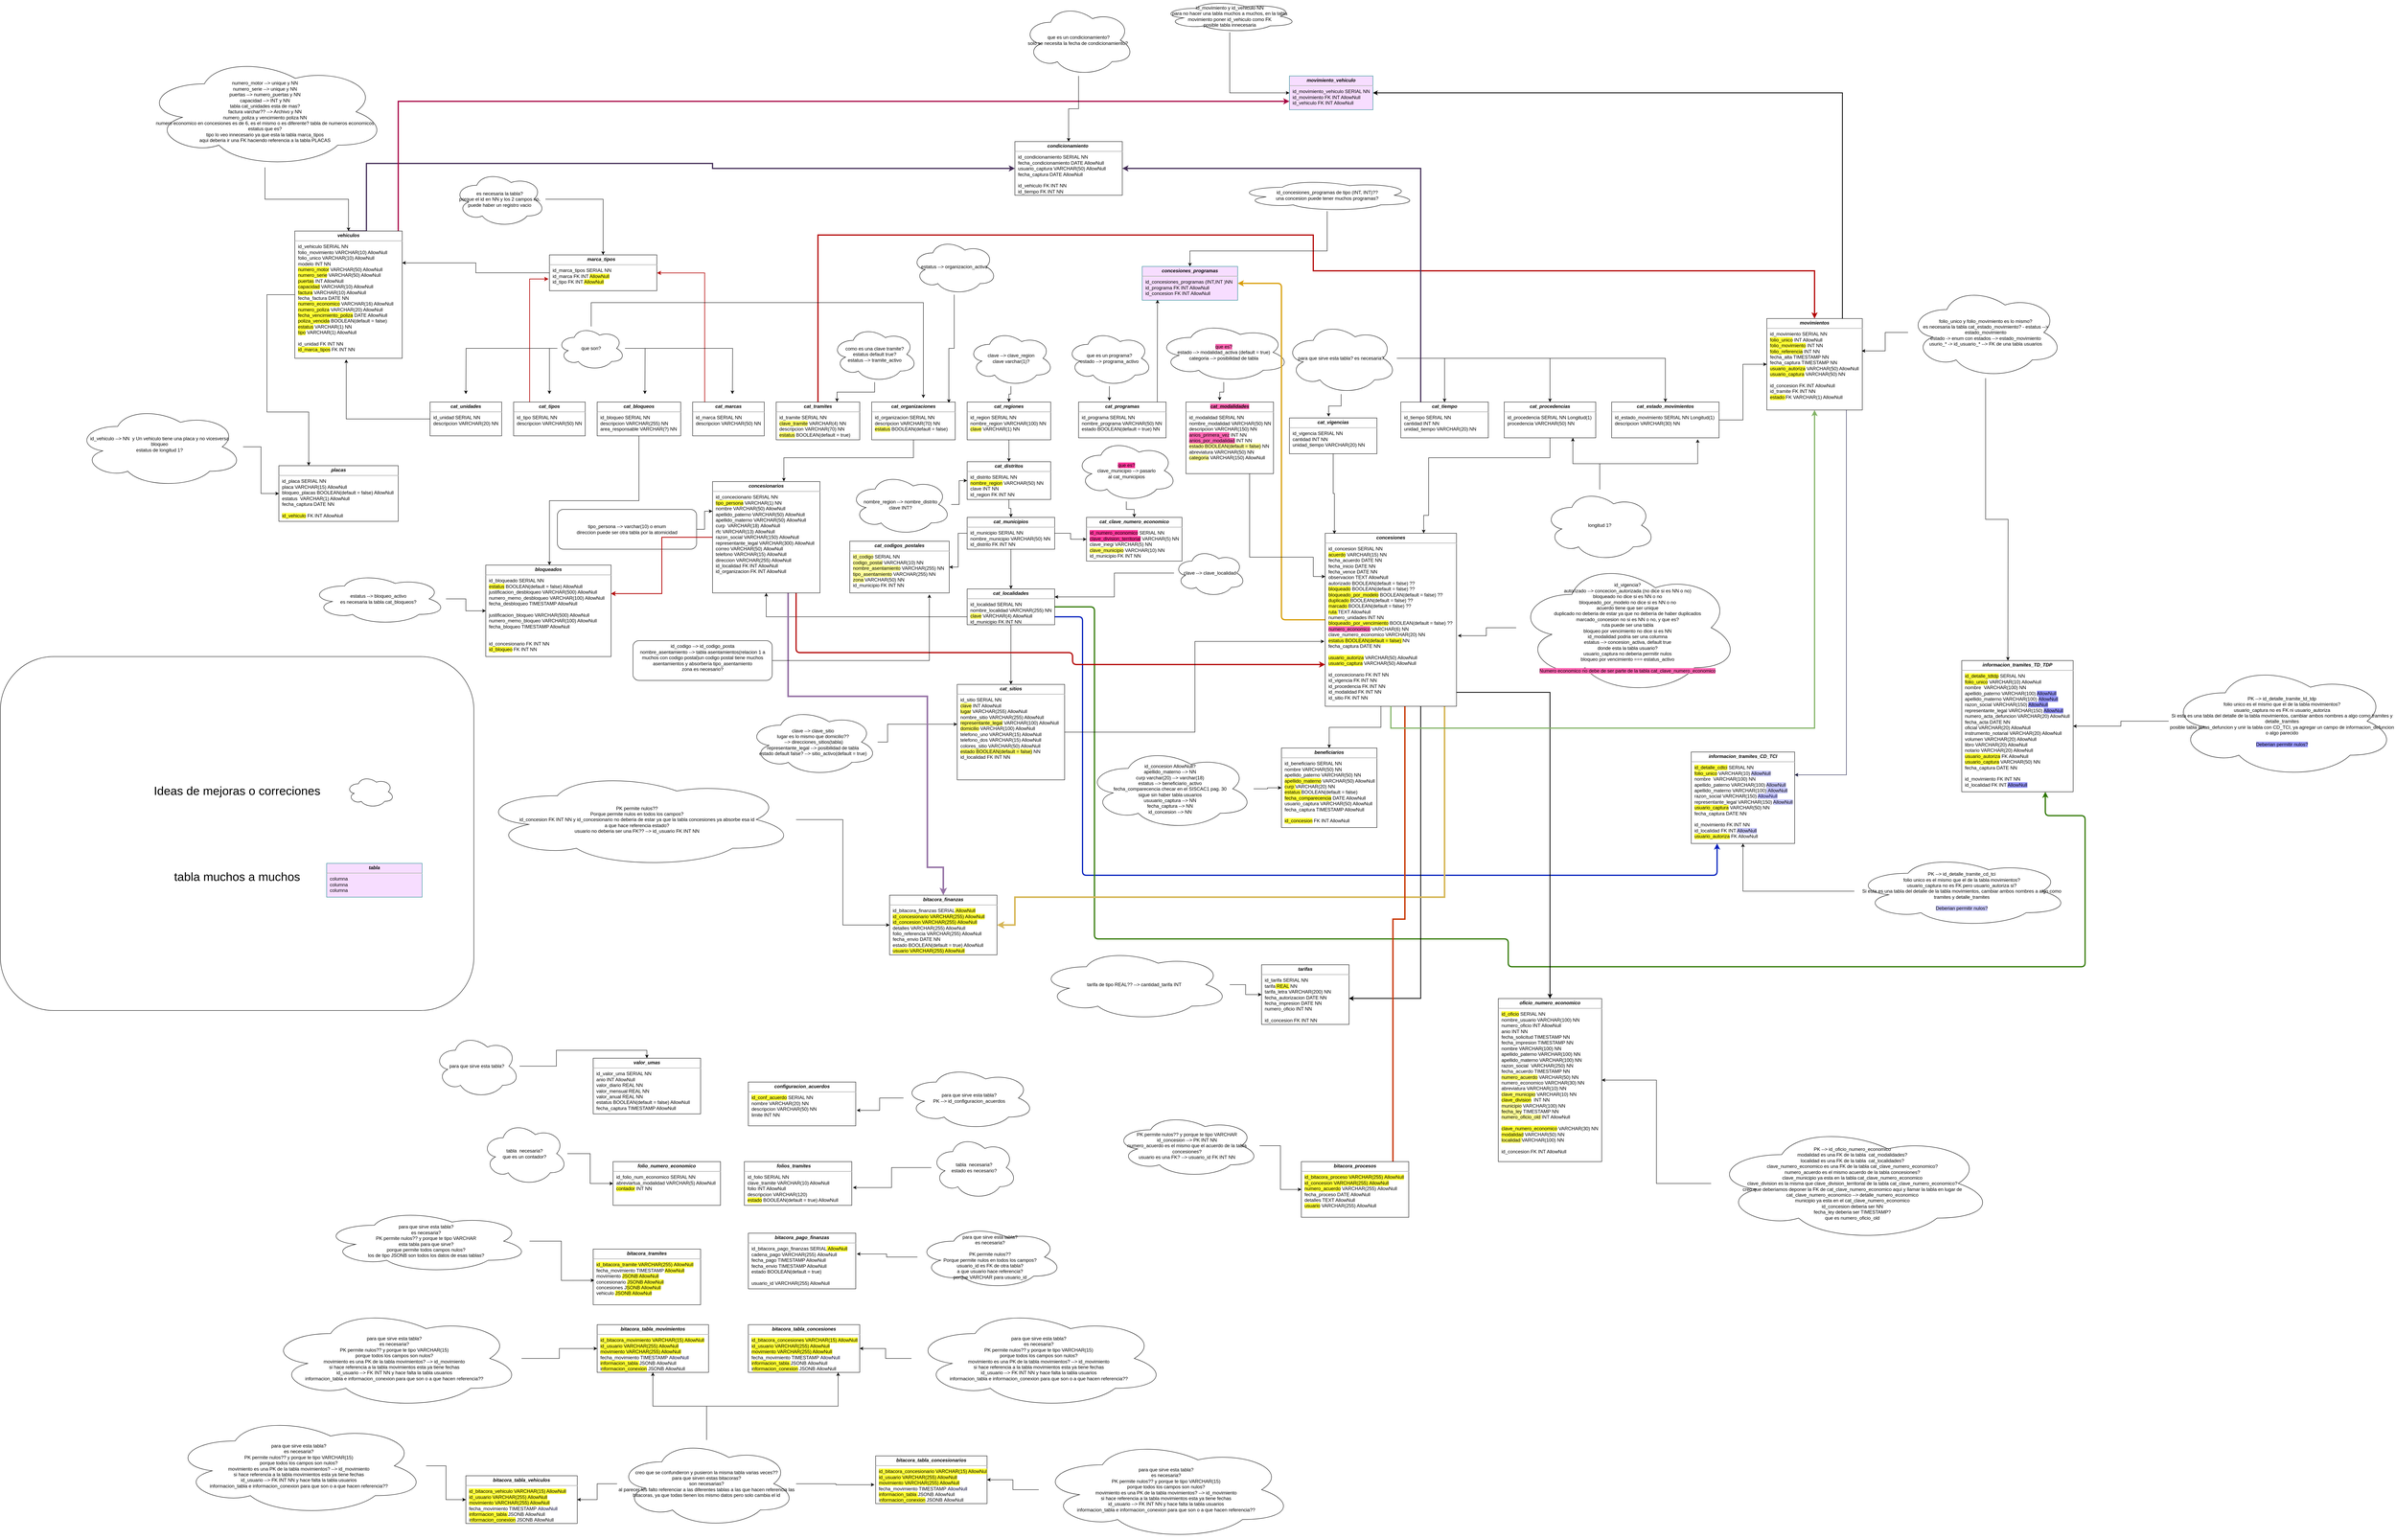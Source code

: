 <mxfile version="26.0.12">
  <diagram name="Page-1" id="a7904f86-f2b4-8e86-fa97-74104820619b">
    <mxGraphModel dx="8270" dy="4830" grid="1" gridSize="10" guides="1" tooltips="1" connect="1" arrows="1" fold="1" page="1" pageScale="1" pageWidth="1100" pageHeight="850" background="none" math="0" shadow="0">
      <root>
        <mxCell id="0" />
        <mxCell id="1" parent="0" />
        <mxCell id="24794b860abc3c2d-1" value="&lt;p style=&quot;margin: 4px 0px 0px; text-align: center;&quot;&gt;&lt;b style=&quot;&quot;&gt;&lt;i&gt;cat_unidades&lt;/i&gt;&lt;/b&gt;&lt;/p&gt;&lt;hr&gt;&lt;p style=&quot;margin: 0px ; margin-left: 8px&quot;&gt;id_unidad SERIAL NN&lt;/p&gt;&lt;p style=&quot;margin: 0px ; margin-left: 8px&quot;&gt;descripcion VARCHAR(20) NN&lt;br&gt;&lt;br&gt;&lt;/p&gt;" style="verticalAlign=top;align=left;overflow=fill;fontSize=12;fontFamily=Helvetica;html=1;rounded=0;shadow=0;comic=0;labelBackgroundColor=none;strokeWidth=1" parent="1" vertex="1">
          <mxGeometry x="10" y="200" width="180" height="85" as="geometry" />
        </mxCell>
        <mxCell id="UsefbIZ3uV5enhDmJJH_-544" style="edgeStyle=orthogonalEdgeStyle;rounded=0;orthogonalLoop=1;jettySize=auto;html=1;entryX=-0.009;entryY=0.67;entryDx=0;entryDy=0;fillColor=#e51400;strokeColor=#B20000;strokeWidth=1.6;entryPerimeter=0;" parent="1" source="24794b860abc3c2d-17" target="UsefbIZ3uV5enhDmJJH_-539" edge="1">
          <mxGeometry relative="1" as="geometry">
            <Array as="points">
              <mxPoint x="260" y="-110" />
            </Array>
          </mxGeometry>
        </mxCell>
        <mxCell id="24794b860abc3c2d-17" value="&lt;p style=&quot;margin: 4px 0px 0px; text-align: center;&quot;&gt;&lt;b&gt;&lt;i&gt;cat_tipos&lt;/i&gt;&lt;/b&gt;&lt;/p&gt;&lt;hr&gt;&lt;p style=&quot;margin: 0px 0px 0px 8px;&quot;&gt;id_tipo SERIAL NN&lt;/p&gt;&lt;p style=&quot;margin: 0px 0px 0px 8px;&quot;&gt;descripcion VARCHAR(50) NN&lt;/p&gt;" style="verticalAlign=top;align=left;overflow=fill;fontSize=12;fontFamily=Helvetica;html=1;rounded=0;shadow=0;comic=0;labelBackgroundColor=none;strokeWidth=1" parent="1" vertex="1">
          <mxGeometry x="220" y="200" width="180" height="85" as="geometry" />
        </mxCell>
        <mxCell id="UsefbIZ3uV5enhDmJJH_-520" style="edgeStyle=orthogonalEdgeStyle;rounded=0;orthogonalLoop=1;jettySize=auto;html=1;" parent="1" source="UsefbIZ3uV5enhDmJJH_-2" target="UsefbIZ3uV5enhDmJJH_-515" edge="1">
          <mxGeometry relative="1" as="geometry">
            <mxPoint x="590" y="670" as="targetPoint" />
            <Array as="points">
              <mxPoint x="535" y="448" />
              <mxPoint x="310" y="448" />
            </Array>
          </mxGeometry>
        </mxCell>
        <mxCell id="UsefbIZ3uV5enhDmJJH_-2" value="&lt;p style=&quot;margin: 4px 0px 0px; text-align: center;&quot;&gt;&lt;b&gt;&lt;i&gt;cat_bloqueos&lt;/i&gt;&lt;/b&gt;&lt;/p&gt;&lt;hr&gt;&lt;p style=&quot;margin: 0px 0px 0px 8px;&quot;&gt;id_bloqueo SERIAL NN&lt;/p&gt;&lt;p style=&quot;margin: 0px 0px 0px 8px;&quot;&gt;descripcion VARCHAR(255) NN&lt;/p&gt;&lt;p style=&quot;margin: 0px 0px 0px 8px;&quot;&gt;area_responsable VARCHAR(?) NN&lt;/p&gt;" style="verticalAlign=top;align=left;overflow=fill;fontSize=12;fontFamily=Helvetica;html=1;rounded=0;shadow=0;comic=0;labelBackgroundColor=none;strokeWidth=1" parent="1" vertex="1">
          <mxGeometry x="430" y="200" width="210" height="85" as="geometry" />
        </mxCell>
        <mxCell id="UsefbIZ3uV5enhDmJJH_-543" style="edgeStyle=orthogonalEdgeStyle;rounded=0;orthogonalLoop=1;jettySize=auto;html=1;entryX=1;entryY=0.5;entryDx=0;entryDy=0;fillColor=#e51400;strokeColor=#B20000;strokeWidth=1.5;" parent="1" source="UsefbIZ3uV5enhDmJJH_-3" target="UsefbIZ3uV5enhDmJJH_-539" edge="1">
          <mxGeometry relative="1" as="geometry">
            <Array as="points">
              <mxPoint x="700" y="-125" />
            </Array>
          </mxGeometry>
        </mxCell>
        <mxCell id="UsefbIZ3uV5enhDmJJH_-3" value="&lt;p style=&quot;margin: 4px 0px 0px; text-align: center;&quot;&gt;&lt;b&gt;&lt;i&gt;cat_marcas&lt;/i&gt;&lt;/b&gt;&lt;/p&gt;&lt;hr&gt;&lt;p style=&quot;margin: 0px 0px 0px 8px;&quot;&gt;id_marca SERIAL NN&lt;/p&gt;&lt;p style=&quot;margin: 0px 0px 0px 8px;&quot;&gt;descripcion VARCHAR(50) NN&lt;/p&gt;" style="verticalAlign=top;align=left;overflow=fill;fontSize=12;fontFamily=Helvetica;html=1;rounded=0;shadow=0;comic=0;labelBackgroundColor=none;strokeWidth=1" parent="1" vertex="1">
          <mxGeometry x="670" y="200" width="180" height="85" as="geometry" />
        </mxCell>
        <mxCell id="UsefbIZ3uV5enhDmJJH_-538" style="edgeStyle=orthogonalEdgeStyle;rounded=0;orthogonalLoop=1;jettySize=auto;html=1;entryX=0.5;entryY=0;entryDx=0;entryDy=0;fillColor=#e51400;strokeColor=#B20000;strokeWidth=3;" parent="1" source="UsefbIZ3uV5enhDmJJH_-425" target="UsefbIZ3uV5enhDmJJH_-530" edge="1">
          <mxGeometry relative="1" as="geometry">
            <Array as="points">
              <mxPoint x="985" y="-220" />
              <mxPoint x="2230" y="-220" />
              <mxPoint x="2230" y="-130" />
              <mxPoint x="3490" y="-130" />
            </Array>
          </mxGeometry>
        </mxCell>
        <mxCell id="UsefbIZ3uV5enhDmJJH_-425" value="&lt;p style=&quot;margin: 4px 0px 0px; text-align: center;&quot;&gt;&lt;b&gt;&lt;i&gt;cat_tramites&lt;/i&gt;&lt;/b&gt;&lt;/p&gt;&lt;hr&gt;&lt;p style=&quot;margin: 0px 0px 0px 8px;&quot;&gt;id_tramite SERIAL NN&lt;/p&gt;&lt;p style=&quot;margin: 0px 0px 0px 8px;&quot;&gt;&lt;span style=&quot;background-color: light-dark(rgb(255, 255, 102), rgb(255, 255, 255));&quot;&gt;clave_tramite&lt;/span&gt; VARCHAR(4) NN&lt;/p&gt;&lt;p style=&quot;margin: 0px 0px 0px 8px;&quot;&gt;descripcion VARCHAR(70) NN&lt;/p&gt;&lt;p style=&quot;margin: 0px 0px 0px 8px;&quot;&gt;&lt;span style=&quot;background-color: light-dark(rgb(255, 255, 102), rgb(255, 255, 255));&quot;&gt;estatus&lt;/span&gt; BOOLEAN(default = true)&lt;/p&gt;" style="verticalAlign=top;align=left;overflow=fill;fontSize=12;fontFamily=Helvetica;html=1;rounded=0;shadow=0;comic=0;labelBackgroundColor=none;strokeWidth=1" parent="1" vertex="1">
          <mxGeometry x="880" y="200" width="210" height="95" as="geometry" />
        </mxCell>
        <mxCell id="UsefbIZ3uV5enhDmJJH_-502" style="edgeStyle=orthogonalEdgeStyle;rounded=0;orthogonalLoop=1;jettySize=auto;html=1;entryX=0.664;entryY=-0.002;entryDx=0;entryDy=0;entryPerimeter=0;" parent="1" source="UsefbIZ3uV5enhDmJJH_-426" target="UsefbIZ3uV5enhDmJJH_-492" edge="1">
          <mxGeometry relative="1" as="geometry">
            <mxPoint x="1000" y="400" as="targetPoint" />
            <Array as="points">
              <mxPoint x="1225" y="340" />
              <mxPoint x="900" y="340" />
            </Array>
          </mxGeometry>
        </mxCell>
        <mxCell id="UsefbIZ3uV5enhDmJJH_-426" value="&lt;p style=&quot;margin: 4px 0px 0px; text-align: center;&quot;&gt;&lt;b&gt;&lt;i&gt;cat_organizaciones&lt;/i&gt;&lt;/b&gt;&lt;/p&gt;&lt;hr&gt;&lt;p style=&quot;margin: 0px 0px 0px 8px;&quot;&gt;id_organizacion SERIAL NN&lt;/p&gt;&lt;p style=&quot;margin: 0px 0px 0px 8px;&quot;&gt;descripcion VARCHAR(70) NN&lt;/p&gt;&lt;p style=&quot;margin: 0px 0px 0px 8px;&quot;&gt;&lt;span style=&quot;background-color: light-dark(rgb(255, 255, 102), rgb(255, 255, 255));&quot;&gt;estatus&lt;/span&gt; BOOLEAN(default = false)&lt;/p&gt;" style="verticalAlign=top;align=left;overflow=fill;fontSize=12;fontFamily=Helvetica;html=1;rounded=0;shadow=0;comic=0;labelBackgroundColor=none;strokeWidth=1" parent="1" vertex="1">
          <mxGeometry x="1120" y="200" width="210" height="95" as="geometry" />
        </mxCell>
        <mxCell id="UsefbIZ3uV5enhDmJJH_-429" value="" style="edgeStyle=orthogonalEdgeStyle;rounded=0;orthogonalLoop=1;jettySize=auto;html=1;" parent="1" source="UsefbIZ3uV5enhDmJJH_-427" target="UsefbIZ3uV5enhDmJJH_-428" edge="1">
          <mxGeometry relative="1" as="geometry" />
        </mxCell>
        <mxCell id="UsefbIZ3uV5enhDmJJH_-427" value="&lt;p style=&quot;margin: 4px 0px 0px; text-align: center;&quot;&gt;&lt;b&gt;&lt;i&gt;cat_regiones&lt;/i&gt;&lt;/b&gt;&lt;/p&gt;&lt;hr&gt;&lt;p style=&quot;margin: 0px 0px 0px 8px;&quot;&gt;id_region SERIAL NN&lt;/p&gt;&lt;p style=&quot;margin: 0px 0px 0px 8px;&quot;&gt;nombre_region VARCHAR(100) NN&lt;/p&gt;&lt;p style=&quot;margin: 0px 0px 0px 8px;&quot;&gt;&lt;span style=&quot;background-color: light-dark(rgb(255, 255, 102), rgb(255, 255, 255));&quot;&gt;clave&lt;/span&gt;&amp;nbsp;&lt;span style=&quot;background-color: transparent; color: light-dark(rgb(0, 0, 0), rgb(255, 255, 255));&quot;&gt;VARCHAR(1) NN&lt;/span&gt;&lt;/p&gt;" style="verticalAlign=top;align=left;overflow=fill;fontSize=12;fontFamily=Helvetica;html=1;rounded=0;shadow=0;comic=0;labelBackgroundColor=none;strokeWidth=1" parent="1" vertex="1">
          <mxGeometry x="1360" y="200" width="210" height="95" as="geometry" />
        </mxCell>
        <mxCell id="UsefbIZ3uV5enhDmJJH_-436" value="" style="edgeStyle=orthogonalEdgeStyle;rounded=0;orthogonalLoop=1;jettySize=auto;html=1;" parent="1" source="UsefbIZ3uV5enhDmJJH_-428" target="UsefbIZ3uV5enhDmJJH_-433" edge="1">
          <mxGeometry relative="1" as="geometry" />
        </mxCell>
        <mxCell id="UsefbIZ3uV5enhDmJJH_-428" value="&lt;p style=&quot;margin: 4px 0px 0px; text-align: center;&quot;&gt;&lt;b&gt;&lt;i&gt;cat_distritos&lt;/i&gt;&lt;/b&gt;&lt;/p&gt;&lt;hr&gt;&lt;p style=&quot;margin: 0px 0px 0px 8px;&quot;&gt;id_distrito SERIAL NN&lt;/p&gt;&lt;p style=&quot;margin: 0px 0px 0px 8px;&quot;&gt;&lt;span style=&quot;background-color: light-dark(rgb(255, 255, 51), rgb(255, 255, 255));&quot;&gt;nombre_region&lt;/span&gt; VARCHAR(50) NN&lt;/p&gt;&lt;p style=&quot;margin: 0px 0px 0px 8px;&quot;&gt;clave INT&lt;span style=&quot;background-color: transparent; color: light-dark(rgb(0, 0, 0), rgb(255, 255, 255));&quot;&gt;&amp;nbsp;NN&lt;/span&gt;&lt;/p&gt;&lt;p style=&quot;margin: 0px 0px 0px 8px;&quot;&gt;id_region FK INT NN&lt;/p&gt;" style="verticalAlign=top;align=left;overflow=fill;fontSize=12;fontFamily=Helvetica;html=1;rounded=0;shadow=0;comic=0;labelBackgroundColor=none;strokeWidth=1" parent="1" vertex="1">
          <mxGeometry x="1360" y="350" width="210" height="95" as="geometry" />
        </mxCell>
        <mxCell id="UsefbIZ3uV5enhDmJJH_-452" style="edgeStyle=orthogonalEdgeStyle;rounded=0;orthogonalLoop=1;jettySize=auto;html=1;entryX=0.728;entryY=-0.005;entryDx=0;entryDy=0;entryPerimeter=0;" parent="1" source="UsefbIZ3uV5enhDmJJH_-430" target="UsefbIZ3uV5enhDmJJH_-425" edge="1">
          <mxGeometry relative="1" as="geometry" />
        </mxCell>
        <mxCell id="UsefbIZ3uV5enhDmJJH_-430" value="como es una clave tramite?&lt;div&gt;estatus default true?&lt;/div&gt;&lt;div&gt;estatus --&amp;gt; tramite_activo&lt;/div&gt;" style="ellipse;shape=cloud;whiteSpace=wrap;html=1;" parent="1" vertex="1">
          <mxGeometry x="1020" y="10" width="215" height="140" as="geometry" />
        </mxCell>
        <mxCell id="UsefbIZ3uV5enhDmJJH_-451" style="edgeStyle=orthogonalEdgeStyle;rounded=0;orthogonalLoop=1;jettySize=auto;html=1;entryX=0.5;entryY=0;entryDx=0;entryDy=0;" parent="1" source="UsefbIZ3uV5enhDmJJH_-431" target="UsefbIZ3uV5enhDmJJH_-427" edge="1">
          <mxGeometry relative="1" as="geometry" />
        </mxCell>
        <mxCell id="UsefbIZ3uV5enhDmJJH_-431" value="clave --&amp;gt; clave_region&lt;div&gt;clave varchar(1)?&lt;/div&gt;" style="ellipse;shape=cloud;whiteSpace=wrap;html=1;" parent="1" vertex="1">
          <mxGeometry x="1362.5" y="20" width="215" height="140" as="geometry" />
        </mxCell>
        <mxCell id="UsefbIZ3uV5enhDmJJH_-450" style="edgeStyle=orthogonalEdgeStyle;rounded=0;orthogonalLoop=1;jettySize=auto;html=1;entryX=0;entryY=0.5;entryDx=0;entryDy=0;" parent="1" source="UsefbIZ3uV5enhDmJJH_-432" target="UsefbIZ3uV5enhDmJJH_-428" edge="1">
          <mxGeometry relative="1" as="geometry" />
        </mxCell>
        <mxCell id="UsefbIZ3uV5enhDmJJH_-432" value="nombre_region --&amp;gt; nombre_distrito&lt;div&gt;clave INT?&lt;/div&gt;" style="ellipse;shape=cloud;whiteSpace=wrap;html=1;" parent="1" vertex="1">
          <mxGeometry x="1065" y="380" width="255" height="155" as="geometry" />
        </mxCell>
        <mxCell id="UsefbIZ3uV5enhDmJJH_-447" style="edgeStyle=orthogonalEdgeStyle;rounded=0;orthogonalLoop=1;jettySize=auto;html=1;entryX=0;entryY=0.5;entryDx=0;entryDy=0;" parent="1" source="UsefbIZ3uV5enhDmJJH_-433" target="UsefbIZ3uV5enhDmJJH_-438" edge="1">
          <mxGeometry relative="1" as="geometry" />
        </mxCell>
        <mxCell id="UsefbIZ3uV5enhDmJJH_-455" style="edgeStyle=orthogonalEdgeStyle;rounded=0;orthogonalLoop=1;jettySize=auto;html=1;entryX=0.5;entryY=0;entryDx=0;entryDy=0;" parent="1" source="UsefbIZ3uV5enhDmJJH_-433" target="UsefbIZ3uV5enhDmJJH_-454" edge="1">
          <mxGeometry relative="1" as="geometry" />
        </mxCell>
        <mxCell id="UsefbIZ3uV5enhDmJJH_-475" style="edgeStyle=orthogonalEdgeStyle;rounded=0;orthogonalLoop=1;jettySize=auto;html=1;entryX=1;entryY=0.5;entryDx=0;entryDy=0;" parent="1" source="UsefbIZ3uV5enhDmJJH_-433" target="UsefbIZ3uV5enhDmJJH_-471" edge="1">
          <mxGeometry relative="1" as="geometry" />
        </mxCell>
        <mxCell id="UsefbIZ3uV5enhDmJJH_-433" value="&lt;p style=&quot;margin: 4px 0px 0px; text-align: center;&quot;&gt;&lt;b&gt;&lt;i&gt;cat_municipios&lt;/i&gt;&lt;/b&gt;&lt;/p&gt;&lt;hr&gt;&lt;p style=&quot;margin: 0px 0px 0px 8px;&quot;&gt;id_municipio SERIAL NN&lt;/p&gt;&lt;p style=&quot;margin: 0px 0px 0px 8px;&quot;&gt;nombre_municipio VARCHAR(50) NN&lt;/p&gt;&lt;p style=&quot;margin: 0px 0px 0px 8px;&quot;&gt;id_distrito FK INT NN&lt;/p&gt;" style="verticalAlign=top;align=left;overflow=fill;fontSize=12;fontFamily=Helvetica;html=1;rounded=0;shadow=0;comic=0;labelBackgroundColor=none;strokeWidth=1" parent="1" vertex="1">
          <mxGeometry x="1360" y="490" width="220" height="80" as="geometry" />
        </mxCell>
        <mxCell id="UsefbIZ3uV5enhDmJJH_-437" style="edgeStyle=orthogonalEdgeStyle;rounded=0;orthogonalLoop=1;jettySize=auto;html=1;exitX=0.5;exitY=1;exitDx=0;exitDy=0;" parent="1" source="UsefbIZ3uV5enhDmJJH_-433" target="UsefbIZ3uV5enhDmJJH_-433" edge="1">
          <mxGeometry relative="1" as="geometry" />
        </mxCell>
        <mxCell id="UsefbIZ3uV5enhDmJJH_-438" value="&lt;p style=&quot;margin: 4px 0px 0px; text-align: center;&quot;&gt;&lt;b&gt;&lt;i&gt;cat_clave_numero_economico&lt;/i&gt;&lt;/b&gt;&lt;/p&gt;&lt;hr&gt;&lt;p style=&quot;margin: 0px 0px 0px 8px;&quot;&gt;&lt;span style=&quot;background-color: light-dark(rgb(255, 51, 153), rgb(255, 255, 255));&quot;&gt;id_numero_economico&lt;/span&gt; SERIAL NN&lt;/p&gt;&lt;p style=&quot;margin: 0px 0px 0px 8px;&quot;&gt;&lt;span style=&quot;background-color: light-dark(rgb(255, 51, 153), rgb(255, 255, 255));&quot;&gt;clave_division_territorial&lt;/span&gt; VARCHAR(5) NN&lt;/p&gt;&lt;p style=&quot;margin: 0px 0px 0px 8px;&quot;&gt;clave_inegi VARCHAR(5) NN&lt;/p&gt;&lt;p style=&quot;margin: 0px 0px 0px 8px;&quot;&gt;&lt;span style=&quot;background-color: light-dark(rgb(255, 255, 102), rgb(255, 255, 255));&quot;&gt;clave_municipio&lt;/span&gt; VARCHAR(10) NN&lt;/p&gt;&lt;p style=&quot;margin: 0px 0px 0px 8px;&quot;&gt;id_municipio FK INT NN&lt;/p&gt;" style="verticalAlign=top;align=left;overflow=fill;fontSize=12;fontFamily=Helvetica;html=1;rounded=0;shadow=0;comic=0;labelBackgroundColor=none;strokeWidth=1" parent="1" vertex="1">
          <mxGeometry x="1660" y="490" width="240" height="110" as="geometry" />
        </mxCell>
        <mxCell id="UsefbIZ3uV5enhDmJJH_-440" style="edgeStyle=orthogonalEdgeStyle;rounded=0;orthogonalLoop=1;jettySize=auto;html=1;" parent="1" source="UsefbIZ3uV5enhDmJJH_-439" edge="1">
          <mxGeometry relative="1" as="geometry">
            <mxPoint x="100.0" y="180" as="targetPoint" />
          </mxGeometry>
        </mxCell>
        <mxCell id="UsefbIZ3uV5enhDmJJH_-441" style="edgeStyle=orthogonalEdgeStyle;rounded=0;orthogonalLoop=1;jettySize=auto;html=1;" parent="1" source="UsefbIZ3uV5enhDmJJH_-439" edge="1">
          <mxGeometry relative="1" as="geometry">
            <mxPoint x="310" y="180" as="targetPoint" />
          </mxGeometry>
        </mxCell>
        <mxCell id="UsefbIZ3uV5enhDmJJH_-442" style="edgeStyle=orthogonalEdgeStyle;rounded=0;orthogonalLoop=1;jettySize=auto;html=1;" parent="1" source="UsefbIZ3uV5enhDmJJH_-439" edge="1">
          <mxGeometry relative="1" as="geometry">
            <mxPoint x="550" y="180" as="targetPoint" />
          </mxGeometry>
        </mxCell>
        <mxCell id="UsefbIZ3uV5enhDmJJH_-443" style="edgeStyle=orthogonalEdgeStyle;rounded=0;orthogonalLoop=1;jettySize=auto;html=1;" parent="1" source="UsefbIZ3uV5enhDmJJH_-439" edge="1">
          <mxGeometry relative="1" as="geometry">
            <mxPoint x="770" y="180" as="targetPoint" />
          </mxGeometry>
        </mxCell>
        <mxCell id="UsefbIZ3uV5enhDmJJH_-444" style="edgeStyle=orthogonalEdgeStyle;rounded=0;orthogonalLoop=1;jettySize=auto;html=1;" parent="1" source="UsefbIZ3uV5enhDmJJH_-439" edge="1">
          <mxGeometry relative="1" as="geometry">
            <mxPoint x="1250" y="190" as="targetPoint" />
            <Array as="points">
              <mxPoint x="415" y="-50" />
              <mxPoint x="1250" y="-50" />
            </Array>
          </mxGeometry>
        </mxCell>
        <mxCell id="UsefbIZ3uV5enhDmJJH_-439" value="que son?" style="ellipse;shape=cloud;whiteSpace=wrap;html=1;" parent="1" vertex="1">
          <mxGeometry x="330" y="10" width="170" height="110" as="geometry" />
        </mxCell>
        <mxCell id="UsefbIZ3uV5enhDmJJH_-453" style="edgeStyle=orthogonalEdgeStyle;rounded=0;orthogonalLoop=1;jettySize=auto;html=1;entryX=0.5;entryY=0;entryDx=0;entryDy=0;" parent="1" source="UsefbIZ3uV5enhDmJJH_-446" target="UsefbIZ3uV5enhDmJJH_-438" edge="1">
          <mxGeometry relative="1" as="geometry" />
        </mxCell>
        <mxCell id="UsefbIZ3uV5enhDmJJH_-446" value="&lt;span style=&quot;background-color: rgb(255, 51, 153);&quot;&gt;que es?&lt;/span&gt;&lt;div&gt;&lt;span&gt;clave_municipio --&amp;gt; pasarlo&lt;/span&gt;&lt;/div&gt;&lt;div&gt;&lt;span&gt;al cat_municipios&lt;/span&gt;&lt;/div&gt;" style="ellipse;shape=cloud;whiteSpace=wrap;html=1;" parent="1" vertex="1">
          <mxGeometry x="1632.5" y="295" width="255" height="155" as="geometry" />
        </mxCell>
        <mxCell id="UsefbIZ3uV5enhDmJJH_-503" style="edgeStyle=orthogonalEdgeStyle;rounded=0;orthogonalLoop=1;jettySize=auto;html=1;entryX=0.5;entryY=1;entryDx=0;entryDy=0;" parent="1" source="UsefbIZ3uV5enhDmJJH_-454" target="UsefbIZ3uV5enhDmJJH_-492" edge="1">
          <mxGeometry relative="1" as="geometry">
            <Array as="points">
              <mxPoint x="855" y="740" />
            </Array>
          </mxGeometry>
        </mxCell>
        <mxCell id="G-X6mW3Q35MvO_k56ZbM-12" style="edgeStyle=orthogonalEdgeStyle;rounded=1;orthogonalLoop=1;jettySize=auto;html=1;entryX=0.25;entryY=1;entryDx=0;entryDy=0;fillColor=#0050ef;strokeColor=#001DBC;strokeWidth=3;curved=0;" parent="1" source="UsefbIZ3uV5enhDmJJH_-454" target="G-X6mW3Q35MvO_k56ZbM-1" edge="1">
          <mxGeometry relative="1" as="geometry">
            <Array as="points">
              <mxPoint x="1650" y="740" />
              <mxPoint x="1650" y="1390" />
              <mxPoint x="3245" y="1390" />
            </Array>
          </mxGeometry>
        </mxCell>
        <mxCell id="G-X6mW3Q35MvO_k56ZbM-18" style="edgeStyle=orthogonalEdgeStyle;rounded=1;orthogonalLoop=1;jettySize=auto;html=1;entryX=0.75;entryY=1;entryDx=0;entryDy=0;curved=0;fillColor=#60a917;strokeColor=#2D7600;strokeWidth=3;" parent="1" source="UsefbIZ3uV5enhDmJJH_-454" target="G-X6mW3Q35MvO_k56ZbM-13" edge="1">
          <mxGeometry relative="1" as="geometry">
            <Array as="points">
              <mxPoint x="1680" y="715" />
              <mxPoint x="1680" y="1550" />
              <mxPoint x="2720" y="1550" />
              <mxPoint x="2720" y="1620" />
              <mxPoint x="4170" y="1620" />
              <mxPoint x="4170" y="1240" />
              <mxPoint x="4070" y="1240" />
            </Array>
          </mxGeometry>
        </mxCell>
        <mxCell id="UsefbIZ3uV5enhDmJJH_-454" value="&lt;p style=&quot;margin: 4px 0px 0px; text-align: center;&quot;&gt;&lt;b&gt;&lt;i&gt;cat_localidades&lt;/i&gt;&lt;/b&gt;&lt;/p&gt;&lt;hr&gt;&lt;p style=&quot;margin: 0px 0px 0px 8px;&quot;&gt;id_localidad SERIAL NN&lt;/p&gt;&lt;p style=&quot;margin: 0px 0px 0px 8px;&quot;&gt;nombre_localidad VARCHAR(255) NN&lt;/p&gt;&lt;p style=&quot;margin: 0px 0px 0px 8px;&quot;&gt;&lt;span style=&quot;background-color: light-dark(rgb(255, 255, 102), rgb(255, 255, 255));&quot;&gt;clave&lt;/span&gt; VARCHAR(4) AllowNull&lt;/p&gt;&lt;p style=&quot;margin: 0px 0px 0px 8px;&quot;&gt;id_municipio FK INT NN&lt;/p&gt;" style="verticalAlign=top;align=left;overflow=fill;fontSize=12;fontFamily=Helvetica;html=1;rounded=0;shadow=0;comic=0;labelBackgroundColor=none;strokeWidth=1" parent="1" vertex="1">
          <mxGeometry x="1360" y="670" width="220" height="90" as="geometry" />
        </mxCell>
        <mxCell id="UsefbIZ3uV5enhDmJJH_-456" value="clave --&amp;gt; clave_localidad" style="ellipse;shape=cloud;whiteSpace=wrap;html=1;" parent="1" vertex="1">
          <mxGeometry x="1880" y="570" width="180" height="120" as="geometry" />
        </mxCell>
        <mxCell id="UsefbIZ3uV5enhDmJJH_-457" value="&lt;p style=&quot;margin: 4px 0px 0px; text-align: center;&quot;&gt;&lt;b&gt;&lt;i&gt;cat_sitios&lt;/i&gt;&lt;/b&gt;&lt;/p&gt;&lt;hr&gt;&lt;p style=&quot;margin: 0px 0px 0px 8px;&quot;&gt;id_sitio SERIAL NN&lt;/p&gt;&lt;p style=&quot;margin: 0px 0px 0px 8px;&quot;&gt;&lt;span style=&quot;background-color: light-dark(rgb(255, 255, 102), rgb(255, 255, 255));&quot;&gt;clave&lt;/span&gt; INT AllowNull&lt;/p&gt;&lt;p style=&quot;margin: 0px 0px 0px 8px;&quot;&gt;&lt;span style=&quot;background-color: light-dark(rgb(255, 255, 102), rgb(255, 255, 255));&quot;&gt;lugar&lt;/span&gt; VARCHAR(255) AllowNull&lt;/p&gt;&lt;p style=&quot;margin: 0px 0px 0px 8px;&quot;&gt;nombre_sitio VARCHAR(255) AllowNull&lt;/p&gt;&lt;p style=&quot;margin: 0px 0px 0px 8px;&quot;&gt;&lt;span style=&quot;background-color: light-dark(rgb(255, 255, 102), rgb(255, 255, 255));&quot;&gt;representante_legal&lt;/span&gt; VARCHAR(100) AllowNull&lt;/p&gt;&lt;p style=&quot;margin: 0px 0px 0px 8px;&quot;&gt;&lt;span style=&quot;background-color: light-dark(rgb(255, 255, 102), rgb(255, 255, 255));&quot;&gt;domicilio&lt;/span&gt; VARCHAR(100) AllowNull&lt;/p&gt;&lt;p style=&quot;margin: 0px 0px 0px 8px;&quot;&gt;telefono_uno&amp;nbsp;&lt;span style=&quot;background-color: transparent; color: light-dark(rgb(0, 0, 0), rgb(255, 255, 255));&quot;&gt;VARCHAR(15) AllowNull&lt;/span&gt;&lt;/p&gt;&lt;p style=&quot;margin: 0px 0px 0px 8px;&quot;&gt;telefono_dos&amp;nbsp;&lt;span style=&quot;color: light-dark(rgb(0, 0, 0), rgb(255, 255, 255)); background-color: transparent;&quot;&gt;VARCHAR(15) AllowNull&lt;/span&gt;&lt;span style=&quot;background-color: transparent; color: light-dark(rgb(0, 0, 0), rgb(255, 255, 255));&quot;&gt;&lt;/span&gt;&lt;/p&gt;&lt;p style=&quot;margin: 0px 0px 0px 8px;&quot;&gt;&lt;span style=&quot;color: light-dark(rgb(0, 0, 0), rgb(255, 255, 255)); background-color: transparent;&quot;&gt;colores_sitio VARCHAR(50) AllowNull&lt;/span&gt;&lt;/p&gt;&lt;p style=&quot;margin: 0px 0px 0px 8px;&quot;&gt;&lt;span style=&quot;background-color: rgb(255, 255, 102);&quot;&gt;estado BOOLEAN(default = false)&lt;/span&gt; NN&lt;/p&gt;&lt;p style=&quot;margin: 0px 0px 0px 8px;&quot;&gt;id_localidad FK INT NN&lt;/p&gt;" style="verticalAlign=top;align=left;overflow=fill;fontSize=12;fontFamily=Helvetica;html=1;rounded=0;shadow=0;comic=0;labelBackgroundColor=none;strokeWidth=1" parent="1" vertex="1">
          <mxGeometry x="1335" y="910" width="270" height="240" as="geometry" />
        </mxCell>
        <mxCell id="UsefbIZ3uV5enhDmJJH_-458" style="edgeStyle=orthogonalEdgeStyle;rounded=0;orthogonalLoop=1;jettySize=auto;html=1;" parent="1" source="UsefbIZ3uV5enhDmJJH_-456" edge="1">
          <mxGeometry relative="1" as="geometry">
            <mxPoint x="1580" y="690" as="targetPoint" />
            <Array as="points">
              <mxPoint x="1730" y="630" />
              <mxPoint x="1730" y="690" />
              <mxPoint x="1580" y="690" />
            </Array>
          </mxGeometry>
        </mxCell>
        <mxCell id="UsefbIZ3uV5enhDmJJH_-461" style="edgeStyle=orthogonalEdgeStyle;rounded=0;orthogonalLoop=1;jettySize=auto;html=1;entryX=0;entryY=0.417;entryDx=0;entryDy=0;entryPerimeter=0;" parent="1" source="UsefbIZ3uV5enhDmJJH_-460" target="UsefbIZ3uV5enhDmJJH_-457" edge="1">
          <mxGeometry relative="1" as="geometry">
            <Array as="points">
              <mxPoint x="1160" y="1055" />
              <mxPoint x="1160" y="1010" />
            </Array>
          </mxGeometry>
        </mxCell>
        <mxCell id="UsefbIZ3uV5enhDmJJH_-460" value="clave --&amp;gt; clave_sitio&lt;div&gt;lugar es lo mismo que domicilio??&lt;/div&gt;&lt;div&gt;&amp;nbsp;--&amp;gt; direcciones_sitios(tabla)&lt;/div&gt;&lt;div&gt;representante_legal --&amp;gt; posibilidad de tabla&lt;/div&gt;&lt;div&gt;estado default false? --&amp;gt; sitio_activo(default = true)&lt;/div&gt;" style="ellipse;shape=cloud;whiteSpace=wrap;html=1;" parent="1" vertex="1">
          <mxGeometry x="810" y="970" width="325" height="170" as="geometry" />
        </mxCell>
        <mxCell id="UsefbIZ3uV5enhDmJJH_-463" style="edgeStyle=orthogonalEdgeStyle;rounded=0;orthogonalLoop=1;jettySize=auto;html=1;entryX=0.924;entryY=0.021;entryDx=0;entryDy=0;entryPerimeter=0;" parent="1" source="UsefbIZ3uV5enhDmJJH_-462" target="UsefbIZ3uV5enhDmJJH_-426" edge="1">
          <mxGeometry relative="1" as="geometry" />
        </mxCell>
        <mxCell id="UsefbIZ3uV5enhDmJJH_-462" value="estatus --&amp;gt; organizacion_activa" style="ellipse;shape=cloud;whiteSpace=wrap;html=1;" parent="1" vertex="1">
          <mxGeometry x="1220" y="-210" width="215" height="140" as="geometry" />
        </mxCell>
        <mxCell id="UsefbIZ3uV5enhDmJJH_-464" style="edgeStyle=orthogonalEdgeStyle;rounded=0;orthogonalLoop=1;jettySize=auto;html=1;entryX=0.5;entryY=0;entryDx=0;entryDy=0;" parent="1" source="UsefbIZ3uV5enhDmJJH_-454" target="UsefbIZ3uV5enhDmJJH_-457" edge="1">
          <mxGeometry relative="1" as="geometry">
            <mxPoint x="1490" y="778" as="targetPoint" />
          </mxGeometry>
        </mxCell>
        <mxCell id="UsefbIZ3uV5enhDmJJH_-465" value="&lt;p style=&quot;margin: 4px 0px 0px; text-align: center;&quot;&gt;&lt;b&gt;&lt;i&gt;cat_programas&lt;/i&gt;&lt;/b&gt;&lt;/p&gt;&lt;hr&gt;&lt;p style=&quot;margin: 0px 0px 0px 8px;&quot;&gt;id_programa SERIAL NN&lt;/p&gt;&lt;p style=&quot;margin: 0px 0px 0px 8px;&quot;&gt;nombre_programa VARCHAR(50) NN&lt;/p&gt;&lt;p style=&quot;margin: 0px 0px 0px 8px;&quot;&gt;&lt;span style=&quot;background-color: rgb(255, 255, 255);&quot;&gt;estado BOOLEAN(default = true) NN&lt;/span&gt;&lt;/p&gt;" style="verticalAlign=top;align=left;overflow=fill;fontSize=12;fontFamily=Helvetica;html=1;rounded=0;shadow=0;comic=0;labelBackgroundColor=none;strokeWidth=1" parent="1" vertex="1">
          <mxGeometry x="1640" y="200" width="220" height="90" as="geometry" />
        </mxCell>
        <mxCell id="UsefbIZ3uV5enhDmJJH_-466" value="que es un programa?&lt;div&gt;estado --&amp;gt; programa_activo&lt;/div&gt;" style="ellipse;shape=cloud;whiteSpace=wrap;html=1;" parent="1" vertex="1">
          <mxGeometry x="1610" y="20" width="215" height="140" as="geometry" />
        </mxCell>
        <mxCell id="UsefbIZ3uV5enhDmJJH_-468" style="edgeStyle=orthogonalEdgeStyle;rounded=0;orthogonalLoop=1;jettySize=auto;html=1;entryX=0.352;entryY=-0.035;entryDx=0;entryDy=0;entryPerimeter=0;" parent="1" source="UsefbIZ3uV5enhDmJJH_-466" target="UsefbIZ3uV5enhDmJJH_-465" edge="1">
          <mxGeometry relative="1" as="geometry" />
        </mxCell>
        <mxCell id="UsefbIZ3uV5enhDmJJH_-469" value="&lt;p style=&quot;margin: 4px 0px 0px; text-align: center;&quot;&gt;&lt;b&gt;&lt;i style=&quot;background-color: light-dark(rgb(255, 102, 179), rgb(255, 255, 255));&quot;&gt;cat_modalidades&lt;/i&gt;&lt;/b&gt;&lt;/p&gt;&lt;hr&gt;&lt;p style=&quot;margin: 0px 0px 0px 8px;&quot;&gt;id_modalidad SERIAL NN&lt;/p&gt;&lt;p style=&quot;margin: 0px 0px 0px 8px;&quot;&gt;nombre_modalidad VARCHAR(50) NN&lt;/p&gt;&lt;p style=&quot;margin: 0px 0px 0px 8px;&quot;&gt;descripcion VARCHAR(150) NN&lt;/p&gt;&lt;p style=&quot;margin: 0px 0px 0px 8px;&quot;&gt;&lt;span style=&quot;background-color: light-dark(rgb(255, 102, 179), rgb(255, 255, 255));&quot;&gt;anios_primera_vez&lt;/span&gt; INT NN&lt;/p&gt;&lt;p style=&quot;margin: 0px 0px 0px 8px;&quot;&gt;&lt;span style=&quot;background-color: light-dark(rgb(255, 102, 179), rgb(255, 255, 255));&quot;&gt;anios_por_modalidad&lt;/span&gt; INT NN&lt;/p&gt;&lt;p style=&quot;margin: 0px 0px 0px 8px;&quot;&gt;&lt;span style=&quot;background-color: light-dark(rgb(255, 255, 153), rgb(255, 255, 255));&quot;&gt;estado BOOLEAN(default = false)&lt;/span&gt; NN&lt;/p&gt;&lt;p style=&quot;margin: 0px 0px 0px 8px;&quot;&gt;abreviatura VARCHAR(50) NN&lt;/p&gt;&lt;p style=&quot;margin: 0px 0px 0px 8px;&quot;&gt;&lt;span style=&quot;background-color: light-dark(rgb(255, 255, 153), rgb(255, 255, 255));&quot;&gt;categoria&lt;/span&gt; VARCHAR(150) AllowNull&lt;/p&gt;" style="verticalAlign=top;align=left;overflow=fill;fontSize=12;fontFamily=Helvetica;html=1;rounded=0;shadow=0;comic=0;labelBackgroundColor=none;strokeWidth=1" parent="1" vertex="1">
          <mxGeometry x="1910" y="200" width="220" height="180" as="geometry" />
        </mxCell>
        <mxCell id="UsefbIZ3uV5enhDmJJH_-470" value="&lt;span style=&quot;background-color: rgb(255, 102, 179);&quot;&gt;que es?&lt;/span&gt;&lt;br&gt;&lt;div&gt;estado --&amp;gt; modalidad_activa (default = true)&lt;/div&gt;&lt;div&gt;categoria --&amp;gt; posibilidad de tabla&lt;/div&gt;" style="ellipse;shape=cloud;whiteSpace=wrap;html=1;" parent="1" vertex="1">
          <mxGeometry x="1840" width="330" height="150" as="geometry" />
        </mxCell>
        <mxCell id="UsefbIZ3uV5enhDmJJH_-471" value="&lt;p style=&quot;margin: 4px 0px 0px; text-align: center;&quot;&gt;&lt;b&gt;&lt;i&gt;cat_codigos_postales&lt;/i&gt;&lt;/b&gt;&lt;/p&gt;&lt;hr&gt;&lt;p style=&quot;margin: 0px 0px 0px 8px;&quot;&gt;&lt;span style=&quot;background-color: light-dark(rgb(255, 255, 153), rgb(255, 255, 255));&quot;&gt;id_codigo&lt;/span&gt; SERIAL NN&lt;/p&gt;&lt;p style=&quot;margin: 0px 0px 0px 8px;&quot;&gt;&lt;span style=&quot;background-color: light-dark(rgb(255, 255, 153), rgb(255, 255, 255));&quot;&gt;codigo_postal&lt;/span&gt; VARCHAR(10) NN&lt;/p&gt;&lt;p style=&quot;margin: 0px 0px 0px 8px;&quot;&gt;&lt;span style=&quot;background-color: light-dark(rgb(255, 255, 153), rgb(255, 255, 255));&quot;&gt;nombre_asentamiento&lt;/span&gt; VARCHAR(255) NN&lt;/p&gt;&lt;p style=&quot;margin: 0px 0px 0px 8px;&quot;&gt;&lt;span style=&quot;background-color: light-dark(rgb(255, 255, 153), rgb(255, 255, 255));&quot;&gt;tipo_asentamiento&lt;/span&gt; VARCHAR(255) NN&lt;/p&gt;&lt;p style=&quot;margin: 0px 0px 0px 8px;&quot;&gt;&lt;span style=&quot;background-color: light-dark(rgb(255, 255, 153), rgb(255, 255, 255));&quot;&gt;zona &lt;/span&gt;VARCHAR(50) NN&lt;/p&gt;&lt;p style=&quot;margin: 0px 0px 0px 8px;&quot;&gt;id_municipio FK INT NN&lt;/p&gt;" style="verticalAlign=top;align=left;overflow=fill;fontSize=12;fontFamily=Helvetica;html=1;rounded=0;shadow=0;comic=0;labelBackgroundColor=none;strokeWidth=1" parent="1" vertex="1">
          <mxGeometry x="1065" y="550" width="250" height="130" as="geometry" />
        </mxCell>
        <mxCell id="UsefbIZ3uV5enhDmJJH_-472" style="edgeStyle=orthogonalEdgeStyle;rounded=0;orthogonalLoop=1;jettySize=auto;html=1;entryX=0.385;entryY=-0.021;entryDx=0;entryDy=0;entryPerimeter=0;" parent="1" source="UsefbIZ3uV5enhDmJJH_-470" target="UsefbIZ3uV5enhDmJJH_-469" edge="1">
          <mxGeometry relative="1" as="geometry" />
        </mxCell>
        <mxCell id="UsefbIZ3uV5enhDmJJH_-478" value="id_codigo --&amp;gt; id_codigo_posta&lt;div&gt;nombre_asentamiento --&amp;gt; tabla asentamientos(relacion 1 a muchos con codigo postal)un codigo postal tiene muchos asentamientos y absorbería tipo_asentamiento&lt;/div&gt;&lt;div&gt;zona es necesario?&lt;/div&gt;&lt;div&gt;&lt;br&gt;&lt;/div&gt;" style="rounded=1;whiteSpace=wrap;html=1;" parent="1" vertex="1">
          <mxGeometry x="520" y="800" width="350" height="100" as="geometry" />
        </mxCell>
        <mxCell id="UsefbIZ3uV5enhDmJJH_-479" value="&lt;p style=&quot;margin: 4px 0px 0px; text-align: center;&quot;&gt;&lt;b&gt;&lt;i&gt;cat_vigencias&lt;/i&gt;&lt;/b&gt;&lt;/p&gt;&lt;hr&gt;&lt;p style=&quot;margin: 0px 0px 0px 8px;&quot;&gt;id_vigencia SERIAL NN&lt;/p&gt;&lt;p style=&quot;margin: 0px 0px 0px 8px;&quot;&gt;cantidad INT NN&lt;/p&gt;&lt;p style=&quot;margin: 0px 0px 0px 8px;&quot;&gt;&lt;span style=&quot;background-color: rgb(255, 255, 255);&quot;&gt;unidad_tiempo VARCHAR(20) NN&lt;/span&gt;&lt;/p&gt;" style="verticalAlign=top;align=left;overflow=fill;fontSize=12;fontFamily=Helvetica;html=1;rounded=0;shadow=0;comic=0;labelBackgroundColor=none;strokeWidth=1" parent="1" vertex="1">
          <mxGeometry x="2170" y="240" width="220" height="90" as="geometry" />
        </mxCell>
        <mxCell id="UsefbIZ3uV5enhDmJJH_-485" style="edgeStyle=orthogonalEdgeStyle;rounded=0;orthogonalLoop=1;jettySize=auto;html=1;entryX=0.5;entryY=0;entryDx=0;entryDy=0;" parent="1" source="UsefbIZ3uV5enhDmJJH_-482" target="UsefbIZ3uV5enhDmJJH_-484" edge="1">
          <mxGeometry relative="1" as="geometry" />
        </mxCell>
        <mxCell id="UsefbIZ3uV5enhDmJJH_-489" style="edgeStyle=orthogonalEdgeStyle;rounded=0;orthogonalLoop=1;jettySize=auto;html=1;entryX=0.5;entryY=0;entryDx=0;entryDy=0;" parent="1" source="UsefbIZ3uV5enhDmJJH_-482" target="UsefbIZ3uV5enhDmJJH_-486" edge="1">
          <mxGeometry relative="1" as="geometry" />
        </mxCell>
        <mxCell id="UsefbIZ3uV5enhDmJJH_-491" style="edgeStyle=orthogonalEdgeStyle;rounded=0;orthogonalLoop=1;jettySize=auto;html=1;entryX=0.5;entryY=0;entryDx=0;entryDy=0;" parent="1" source="UsefbIZ3uV5enhDmJJH_-482" target="UsefbIZ3uV5enhDmJJH_-490" edge="1">
          <mxGeometry relative="1" as="geometry" />
        </mxCell>
        <mxCell id="UsefbIZ3uV5enhDmJJH_-482" value="para que sirve esta tabla? es necesaria?" style="ellipse;shape=cloud;whiteSpace=wrap;html=1;" parent="1" vertex="1">
          <mxGeometry x="2160" width="280" height="180" as="geometry" />
        </mxCell>
        <mxCell id="UsefbIZ3uV5enhDmJJH_-483" style="edgeStyle=orthogonalEdgeStyle;rounded=0;orthogonalLoop=1;jettySize=auto;html=1;entryX=0.448;entryY=-0.036;entryDx=0;entryDy=0;entryPerimeter=0;" parent="1" source="UsefbIZ3uV5enhDmJJH_-482" target="UsefbIZ3uV5enhDmJJH_-479" edge="1">
          <mxGeometry relative="1" as="geometry" />
        </mxCell>
        <mxCell id="CzWiHSSo8Fdnza3aTpLX-16" style="edgeStyle=orthogonalEdgeStyle;rounded=0;orthogonalLoop=1;jettySize=auto;html=1;entryX=1;entryY=0.5;entryDx=0;entryDy=0;fillColor=#76608a;strokeColor=#432D57;strokeWidth=3;" parent="1" source="UsefbIZ3uV5enhDmJJH_-484" target="UsefbIZ3uV5enhDmJJH_-547" edge="1">
          <mxGeometry relative="1" as="geometry">
            <Array as="points">
              <mxPoint x="2500" y="-387" />
            </Array>
          </mxGeometry>
        </mxCell>
        <mxCell id="UsefbIZ3uV5enhDmJJH_-484" value="&lt;p style=&quot;margin: 4px 0px 0px; text-align: center;&quot;&gt;&lt;b&gt;&lt;i&gt;cat_tiempo&lt;/i&gt;&lt;/b&gt;&lt;/p&gt;&lt;hr&gt;&lt;p style=&quot;margin: 0px 0px 0px 8px;&quot;&gt;id_tiempo SERIAL NN&lt;/p&gt;&lt;p style=&quot;margin: 0px 0px 0px 8px;&quot;&gt;cantidad INT NN&lt;/p&gt;&lt;p style=&quot;margin: 0px 0px 0px 8px;&quot;&gt;&lt;span style=&quot;background-color: rgb(255, 255, 255);&quot;&gt;unidad_tiempo VARCHAR(20) NN&lt;/span&gt;&lt;/p&gt;" style="verticalAlign=top;align=left;overflow=fill;fontSize=12;fontFamily=Helvetica;html=1;rounded=0;shadow=0;comic=0;labelBackgroundColor=none;strokeWidth=1" parent="1" vertex="1">
          <mxGeometry x="2450" y="200" width="220" height="90" as="geometry" />
        </mxCell>
        <mxCell id="UsefbIZ3uV5enhDmJJH_-511" style="edgeStyle=orthogonalEdgeStyle;rounded=0;orthogonalLoop=1;jettySize=auto;html=1;entryX=0.75;entryY=0;entryDx=0;entryDy=0;" parent="1" source="UsefbIZ3uV5enhDmJJH_-486" target="UsefbIZ3uV5enhDmJJH_-504" edge="1">
          <mxGeometry relative="1" as="geometry">
            <Array as="points">
              <mxPoint x="2825" y="340" />
              <mxPoint x="2520" y="340" />
              <mxPoint x="2520" y="485" />
            </Array>
          </mxGeometry>
        </mxCell>
        <mxCell id="UsefbIZ3uV5enhDmJJH_-486" value="&lt;p style=&quot;margin: 4px 0px 0px; text-align: center;&quot;&gt;&lt;b&gt;&lt;i&gt;cat_procedencias&lt;/i&gt;&lt;/b&gt;&lt;/p&gt;&lt;hr&gt;&lt;p style=&quot;margin: 0px 0px 0px 8px;&quot;&gt;id_procedencia SERIAL NN Longitud(1)&lt;/p&gt;&lt;p style=&quot;margin: 0px 0px 0px 8px;&quot;&gt;&lt;span style=&quot;background-color: rgb(255, 255, 255);&quot;&gt;procedencia VARCHAR(50) NN&lt;/span&gt;&lt;/p&gt;" style="verticalAlign=top;align=left;overflow=fill;fontSize=12;fontFamily=Helvetica;html=1;rounded=0;shadow=0;comic=0;labelBackgroundColor=none;strokeWidth=1" parent="1" vertex="1">
          <mxGeometry x="2710" y="200" width="230" height="90" as="geometry" />
        </mxCell>
        <mxCell id="UsefbIZ3uV5enhDmJJH_-537" style="edgeStyle=orthogonalEdgeStyle;rounded=0;orthogonalLoop=1;jettySize=auto;html=1;entryX=0;entryY=0.5;entryDx=0;entryDy=0;" parent="1" source="UsefbIZ3uV5enhDmJJH_-490" target="UsefbIZ3uV5enhDmJJH_-530" edge="1">
          <mxGeometry relative="1" as="geometry" />
        </mxCell>
        <mxCell id="UsefbIZ3uV5enhDmJJH_-490" value="&lt;p style=&quot;margin: 4px 0px 0px; text-align: center;&quot;&gt;&lt;b&gt;&lt;i&gt;cat_estado_movimientos&lt;/i&gt;&lt;/b&gt;&lt;/p&gt;&lt;hr&gt;&lt;p style=&quot;margin: 0px 0px 0px 8px;&quot;&gt;id_estado_movimiento SERIAL NN Longitud(1)&lt;/p&gt;&lt;p style=&quot;margin: 0px 0px 0px 8px;&quot;&gt;&lt;span style=&quot;background-color: rgb(255, 255, 255);&quot;&gt;descripcion VARCHAR(30) NN&lt;/span&gt;&lt;/p&gt;" style="verticalAlign=top;align=left;overflow=fill;fontSize=12;fontFamily=Helvetica;html=1;rounded=0;shadow=0;comic=0;labelBackgroundColor=none;strokeWidth=1" parent="1" vertex="1">
          <mxGeometry x="2980" y="200" width="270" height="90" as="geometry" />
        </mxCell>
        <mxCell id="UsefbIZ3uV5enhDmJJH_-514" style="edgeStyle=orthogonalEdgeStyle;rounded=1;orthogonalLoop=1;jettySize=auto;html=1;fillColor=#e51400;strokeColor=#B20000;curved=0;strokeWidth=3;" parent="1" source="UsefbIZ3uV5enhDmJJH_-492" target="UsefbIZ3uV5enhDmJJH_-504" edge="1">
          <mxGeometry relative="1" as="geometry">
            <Array as="points">
              <mxPoint x="930" y="830" />
              <mxPoint x="1625" y="830" />
              <mxPoint x="1625" y="860" />
            </Array>
          </mxGeometry>
        </mxCell>
        <mxCell id="DOLXVZUmcL34oQxTiXGQ-23" style="edgeStyle=orthogonalEdgeStyle;rounded=0;orthogonalLoop=1;jettySize=auto;html=1;entryX=0.5;entryY=0;entryDx=0;entryDy=0;fillColor=#e1d5e7;strokeColor=#9673a6;strokeWidth=4;" edge="1" parent="1" source="UsefbIZ3uV5enhDmJJH_-492" target="DOLXVZUmcL34oQxTiXGQ-16">
          <mxGeometry relative="1" as="geometry">
            <Array as="points">
              <mxPoint x="910" y="940" />
              <mxPoint x="1260" y="940" />
              <mxPoint x="1260" y="1370" />
            </Array>
          </mxGeometry>
        </mxCell>
        <mxCell id="UsefbIZ3uV5enhDmJJH_-492" value="&lt;p style=&quot;margin: 4px 0px 0px; text-align: center;&quot;&gt;&lt;b&gt;&lt;i&gt;concesionarios&lt;/i&gt;&lt;/b&gt;&lt;/p&gt;&lt;hr&gt;&lt;p style=&quot;margin: 0px 0px 0px 8px;&quot;&gt;id_concecionario SERIAL NN&lt;/p&gt;&lt;p style=&quot;margin: 0px 0px 0px 8px;&quot;&gt;&lt;span style=&quot;background-color: rgb(255, 255, 51);&quot;&gt;tipo_persona&lt;/span&gt;&lt;span style=&quot;background-color: rgb(255, 255, 255);&quot;&gt; VARCHAR(1) NN&lt;/span&gt;&lt;/p&gt;&lt;p style=&quot;margin: 0px 0px 0px 8px;&quot;&gt;&lt;span style=&quot;background-color: rgb(255, 255, 255);&quot;&gt;nombre&amp;nbsp;&lt;/span&gt;&lt;span style=&quot;background-color: rgb(255, 255, 255); color: light-dark(rgb(0, 0, 0), rgb(255, 255, 255));&quot;&gt;VARCHAR(50) AllowNull&lt;/span&gt;&lt;/p&gt;&lt;p style=&quot;margin: 0px 0px 0px 8px;&quot;&gt;&lt;span style=&quot;background-color: rgb(255, 255, 255); color: light-dark(rgb(0, 0, 0), rgb(255, 255, 255));&quot;&gt;apellido_paterno&amp;nbsp;&lt;/span&gt;&lt;span style=&quot;background-color: rgb(255, 255, 255); color: light-dark(rgb(0, 0, 0), rgb(255, 255, 255));&quot;&gt;VARCHAR(50)&amp;nbsp;&lt;/span&gt;&lt;span style=&quot;background-color: rgb(255, 255, 255); color: light-dark(rgb(0, 0, 0), rgb(255, 255, 255));&quot;&gt;AllowNull&lt;/span&gt;&lt;/p&gt;&lt;p style=&quot;margin: 0px 0px 0px 8px;&quot;&gt;&lt;span style=&quot;color: light-dark(rgb(0, 0, 0), rgb(255, 255, 255)); background-color: rgb(255, 255, 255);&quot;&gt;apellido_materno&amp;nbsp;&lt;/span&gt;&lt;span style=&quot;color: light-dark(rgb(0, 0, 0), rgb(255, 255, 255)); background-color: rgb(255, 255, 255);&quot;&gt;VARCHAR(50)&amp;nbsp;&lt;/span&gt;&lt;span style=&quot;background-color: rgb(255, 255, 255); color: light-dark(rgb(0, 0, 0), rgb(255, 255, 255));&quot;&gt;AllowNull&lt;/span&gt;&lt;/p&gt;&lt;p style=&quot;margin: 0px 0px 0px 8px;&quot;&gt;&lt;span style=&quot;color: light-dark(rgb(0, 0, 0), rgb(255, 255, 255)); background-color: rgb(255, 255, 255);&quot;&gt;curp&amp;nbsp;&lt;/span&gt;&lt;span style=&quot;color: light-dark(rgb(0, 0, 0), rgb(255, 255, 255)); background-color: rgb(255, 255, 255);&quot;&gt;&amp;nbsp;&lt;/span&gt;&lt;span style=&quot;color: light-dark(rgb(0, 0, 0), rgb(255, 255, 255)); background-color: rgb(255, 255, 255);&quot;&gt;VARCHAR(18)&amp;nbsp;&lt;/span&gt;&lt;span style=&quot;background-color: rgb(255, 255, 255); color: light-dark(rgb(0, 0, 0), rgb(255, 255, 255));&quot;&gt;AllowNull&lt;/span&gt;&lt;/p&gt;&lt;p style=&quot;margin: 0px 0px 0px 8px;&quot;&gt;&lt;span style=&quot;color: light-dark(rgb(0, 0, 0), rgb(255, 255, 255)); background-color: rgb(255, 255, 255);&quot;&gt;rfc&amp;nbsp;&lt;/span&gt;&lt;span style=&quot;background-color: rgb(255, 255, 255); color: light-dark(rgb(0, 0, 0), rgb(255, 255, 255));&quot;&gt;VARCHAR(13)&amp;nbsp;&lt;/span&gt;&lt;span style=&quot;background-color: rgb(255, 255, 255); color: light-dark(rgb(0, 0, 0), rgb(255, 255, 255));&quot;&gt;AllowNull&lt;/span&gt;&lt;/p&gt;&lt;p style=&quot;margin: 0px 0px 0px 8px;&quot;&gt;&lt;span style=&quot;background-color: rgb(255, 255, 255); color: light-dark(rgb(0, 0, 0), rgb(255, 255, 255));&quot;&gt;razon_social&amp;nbsp;&lt;/span&gt;&lt;span style=&quot;background-color: rgb(255, 255, 255); color: light-dark(rgb(0, 0, 0), rgb(255, 255, 255));&quot;&gt;VARCHAR(150)&amp;nbsp;&lt;/span&gt;&lt;span style=&quot;background-color: rgb(255, 255, 255); color: light-dark(rgb(0, 0, 0), rgb(255, 255, 255));&quot;&gt;AllowNull&lt;/span&gt;&lt;/p&gt;&lt;p style=&quot;margin: 0px 0px 0px 8px;&quot;&gt;&lt;span style=&quot;background-color: rgb(255, 255, 255); color: light-dark(rgb(0, 0, 0), rgb(255, 255, 255));&quot;&gt;representante_legal&amp;nbsp;&lt;/span&gt;&lt;span style=&quot;background-color: rgb(255, 255, 255); color: light-dark(rgb(0, 0, 0), rgb(255, 255, 255));&quot;&gt;VARCHAR(300)&amp;nbsp;&lt;/span&gt;&lt;span style=&quot;background-color: rgb(255, 255, 255); color: light-dark(rgb(0, 0, 0), rgb(255, 255, 255));&quot;&gt;AllowNull&lt;/span&gt;&lt;/p&gt;&lt;p style=&quot;margin: 0px 0px 0px 8px;&quot;&gt;&lt;span style=&quot;background-color: rgb(255, 255, 255); color: light-dark(rgb(0, 0, 0), rgb(255, 255, 255));&quot;&gt;correo&amp;nbsp;&lt;/span&gt;&lt;span style=&quot;color: light-dark(rgb(0, 0, 0), rgb(255, 255, 255)); background-color: rgb(255, 255, 255);&quot;&gt;VARCHAR(50)&amp;nbsp;&lt;/span&gt;&lt;span style=&quot;color: light-dark(rgb(0, 0, 0), rgb(255, 255, 255)); background-color: rgb(255, 255, 255);&quot;&gt;AllowNull&lt;/span&gt;&lt;/p&gt;&lt;p style=&quot;margin: 0px 0px 0px 8px;&quot;&gt;&lt;span style=&quot;background-color: rgb(255, 255, 255); color: light-dark(rgb(0, 0, 0), rgb(255, 255, 255));&quot;&gt;telefono&amp;nbsp;&lt;/span&gt;&lt;span style=&quot;color: light-dark(rgb(0, 0, 0), rgb(255, 255, 255)); background-color: rgb(255, 255, 255);&quot;&gt;VARCHAR(15)&amp;nbsp;&lt;/span&gt;&lt;span style=&quot;color: light-dark(rgb(0, 0, 0), rgb(255, 255, 255)); background-color: rgb(255, 255, 255);&quot;&gt;AllowNull&lt;/span&gt;&lt;/p&gt;&lt;p style=&quot;margin: 0px 0px 0px 8px;&quot;&gt;&lt;span style=&quot;background-color: rgb(255, 255, 255); color: light-dark(rgb(0, 0, 0), rgb(255, 255, 255));&quot;&gt;direccion&amp;nbsp;&lt;/span&gt;&lt;span style=&quot;color: light-dark(rgb(0, 0, 0), rgb(255, 255, 255)); background-color: rgb(255, 255, 255);&quot;&gt;VARCHAR(255)&amp;nbsp;&lt;/span&gt;&lt;span style=&quot;color: light-dark(rgb(0, 0, 0), rgb(255, 255, 255)); background-color: rgb(255, 255, 255);&quot;&gt;AllowNull&lt;/span&gt;&lt;/p&gt;&lt;p style=&quot;margin: 0px 0px 0px 8px;&quot;&gt;&lt;span style=&quot;color: light-dark(rgb(0, 0, 0), rgb(255, 255, 255)); background-color: rgb(255, 255, 255);&quot;&gt;id_localidad FK INT AllowNull&lt;/span&gt;&lt;/p&gt;&lt;p style=&quot;margin: 0px 0px 0px 8px;&quot;&gt;&lt;span style=&quot;color: light-dark(rgb(0, 0, 0), rgb(255, 255, 255)); background-color: rgb(255, 255, 255);&quot;&gt;id_organizacion FK INT AllowNull&lt;/span&gt;&lt;/p&gt;&lt;p style=&quot;margin: 0px 0px 0px 8px;&quot;&gt;&lt;span style=&quot;color: light-dark(rgb(0, 0, 0), rgb(255, 255, 255)); background-color: rgb(255, 255, 255);&quot;&gt;&lt;br&gt;&lt;/span&gt;&lt;/p&gt;" style="verticalAlign=top;align=left;overflow=fill;fontSize=12;fontFamily=Helvetica;html=1;rounded=0;shadow=0;comic=0;labelBackgroundColor=none;strokeWidth=1" parent="1" vertex="1">
          <mxGeometry x="720" y="400" width="270" height="280" as="geometry" />
        </mxCell>
        <mxCell id="UsefbIZ3uV5enhDmJJH_-496" style="edgeStyle=orthogonalEdgeStyle;rounded=0;orthogonalLoop=1;jettySize=auto;html=1;entryX=0.75;entryY=1;entryDx=0;entryDy=0;" parent="1" source="UsefbIZ3uV5enhDmJJH_-493" target="UsefbIZ3uV5enhDmJJH_-486" edge="1">
          <mxGeometry relative="1" as="geometry" />
        </mxCell>
        <mxCell id="UsefbIZ3uV5enhDmJJH_-493" value="longitud 1?" style="ellipse;shape=cloud;whiteSpace=wrap;html=1;" parent="1" vertex="1">
          <mxGeometry x="2810" y="420" width="280" height="180" as="geometry" />
        </mxCell>
        <mxCell id="UsefbIZ3uV5enhDmJJH_-495" style="edgeStyle=orthogonalEdgeStyle;rounded=0;orthogonalLoop=1;jettySize=auto;html=1;entryX=0.801;entryY=1.04;entryDx=0;entryDy=0;entryPerimeter=0;" parent="1" source="UsefbIZ3uV5enhDmJJH_-493" target="UsefbIZ3uV5enhDmJJH_-490" edge="1">
          <mxGeometry relative="1" as="geometry" />
        </mxCell>
        <mxCell id="UsefbIZ3uV5enhDmJJH_-499" style="edgeStyle=orthogonalEdgeStyle;rounded=0;orthogonalLoop=1;jettySize=auto;html=1;entryX=0.8;entryY=1.029;entryDx=0;entryDy=0;entryPerimeter=0;" parent="1" source="UsefbIZ3uV5enhDmJJH_-478" target="UsefbIZ3uV5enhDmJJH_-471" edge="1">
          <mxGeometry relative="1" as="geometry" />
        </mxCell>
        <mxCell id="CzWiHSSo8Fdnza3aTpLX-11" style="edgeStyle=orthogonalEdgeStyle;rounded=0;orthogonalLoop=1;jettySize=auto;html=1;entryX=0.5;entryY=0;entryDx=0;entryDy=0;" parent="1" source="UsefbIZ3uV5enhDmJJH_-504" target="CzWiHSSo8Fdnza3aTpLX-7" edge="1">
          <mxGeometry relative="1" as="geometry">
            <Array as="points">
              <mxPoint x="2400" y="1018" />
              <mxPoint x="2270" y="1018" />
            </Array>
          </mxGeometry>
        </mxCell>
        <mxCell id="G-X6mW3Q35MvO_k56ZbM-24" style="edgeStyle=orthogonalEdgeStyle;rounded=0;orthogonalLoop=1;jettySize=auto;html=1;entryX=0.5;entryY=0;entryDx=0;entryDy=0;strokeWidth=2;" parent="1" source="UsefbIZ3uV5enhDmJJH_-504" target="G-X6mW3Q35MvO_k56ZbM-19" edge="1">
          <mxGeometry relative="1" as="geometry">
            <Array as="points">
              <mxPoint x="2825" y="930" />
            </Array>
          </mxGeometry>
        </mxCell>
        <mxCell id="G-X6mW3Q35MvO_k56ZbM-29" style="edgeStyle=orthogonalEdgeStyle;rounded=0;orthogonalLoop=1;jettySize=auto;html=1;entryX=0.998;entryY=0.564;entryDx=0;entryDy=0;strokeWidth=2;entryPerimeter=0;" parent="1" source="UsefbIZ3uV5enhDmJJH_-504" target="G-X6mW3Q35MvO_k56ZbM-25" edge="1">
          <mxGeometry relative="1" as="geometry">
            <Array as="points">
              <mxPoint x="2500" y="1700" />
            </Array>
          </mxGeometry>
        </mxCell>
        <mxCell id="G-X6mW3Q35MvO_k56ZbM-49" style="edgeStyle=orthogonalEdgeStyle;rounded=1;orthogonalLoop=1;jettySize=auto;html=1;entryX=1;entryY=0.5;entryDx=0;entryDy=0;strokeWidth=3;curved=0;fillColor=#ffcd28;gradientColor=#ffa500;strokeColor=#d79b00;" parent="1" source="UsefbIZ3uV5enhDmJJH_-504" target="G-X6mW3Q35MvO_k56ZbM-45" edge="1">
          <mxGeometry relative="1" as="geometry">
            <Array as="points">
              <mxPoint x="2150" y="748" />
              <mxPoint x="2150" y="-98" />
            </Array>
          </mxGeometry>
        </mxCell>
        <mxCell id="DOLXVZUmcL34oQxTiXGQ-22" style="edgeStyle=orthogonalEdgeStyle;rounded=0;orthogonalLoop=1;jettySize=auto;html=1;entryX=1;entryY=0.5;entryDx=0;entryDy=0;fillColor=#fff2cc;strokeColor=#d6b656;strokeWidth=4;" edge="1" parent="1" source="UsefbIZ3uV5enhDmJJH_-504" target="DOLXVZUmcL34oQxTiXGQ-16">
          <mxGeometry relative="1" as="geometry">
            <Array as="points">
              <mxPoint x="2560" y="1445" />
              <mxPoint x="1480" y="1445" />
              <mxPoint x="1480" y="1515" />
            </Array>
          </mxGeometry>
        </mxCell>
        <mxCell id="DOLXVZUmcL34oQxTiXGQ-29" style="edgeStyle=orthogonalEdgeStyle;rounded=0;orthogonalLoop=1;jettySize=auto;html=1;entryX=1;entryY=0.5;entryDx=0;entryDy=0;fillColor=#fa6800;strokeColor=#C73500;strokeWidth=3.5;" edge="1" parent="1" source="UsefbIZ3uV5enhDmJJH_-504" target="DOLXVZUmcL34oQxTiXGQ-21">
          <mxGeometry relative="1" as="geometry">
            <Array as="points">
              <mxPoint x="2460" y="1500" />
              <mxPoint x="2430" y="1500" />
              <mxPoint x="2430" y="2180" />
            </Array>
          </mxGeometry>
        </mxCell>
        <mxCell id="UsefbIZ3uV5enhDmJJH_-504" value="&lt;p style=&quot;margin: 4px 0px 0px; text-align: center;&quot;&gt;&lt;b&gt;&lt;i&gt;concesiones&lt;/i&gt;&lt;/b&gt;&lt;/p&gt;&lt;hr&gt;&lt;p style=&quot;margin: 0px 0px 0px 8px;&quot;&gt;id_concesion SERIAL NN&lt;/p&gt;&lt;p style=&quot;margin: 0px 0px 0px 8px;&quot;&gt;&lt;span style=&quot;background-color: light-dark(rgb(255, 255, 51), rgb(255, 255, 255));&quot;&gt;acuerdo&lt;/span&gt; VARCHAR(15) NN&lt;/p&gt;&lt;p style=&quot;margin: 0px 0px 0px 8px;&quot;&gt;fecha_acuerdo DATE NN&lt;/p&gt;&lt;p style=&quot;margin: 0px 0px 0px 8px;&quot;&gt;fecha_inicio DATE NN&lt;/p&gt;&lt;p style=&quot;margin: 0px 0px 0px 8px;&quot;&gt;fecha_vence DATE NN&lt;/p&gt;&lt;p style=&quot;margin: 0px 0px 0px 8px;&quot;&gt;observacion TEXT AllowNull&lt;/p&gt;&lt;p style=&quot;margin: 0px 0px 0px 8px;&quot;&gt;autorizado BOOLEAN(default = false) ??&lt;/p&gt;&lt;p style=&quot;margin: 0px 0px 0px 8px;&quot;&gt;&lt;span style=&quot;background-color: light-dark(rgb(255, 255, 51), rgb(255, 255, 255));&quot;&gt;bloqueado&lt;/span&gt; BOOLEAN(default = false) ??&lt;/p&gt;&lt;p style=&quot;margin: 0px 0px 0px 8px;&quot;&gt;&lt;span style=&quot;background-color: light-dark(rgb(255, 255, 51), rgb(255, 255, 255));&quot;&gt;bloqueado_por_modelo&lt;/span&gt; BOOLEAN(default = false) ??&lt;/p&gt;&lt;p style=&quot;margin: 0px 0px 0px 8px;&quot;&gt;&lt;span style=&quot;background-color: light-dark(rgb(255, 255, 51), rgb(255, 255, 255));&quot;&gt;duplicado&amp;nbsp;&lt;/span&gt;&lt;span style=&quot;background-color: transparent; color: light-dark(rgb(0, 0, 0), rgb(255, 255, 255));&quot;&gt;BOOLEAN(default = false) ??&lt;/span&gt;&lt;/p&gt;&lt;p style=&quot;margin: 0px 0px 0px 8px;&quot;&gt;&lt;span style=&quot;background-color: light-dark(rgb(255, 255, 51), rgb(255, 255, 255));&quot;&gt;marcado&amp;nbsp;&lt;/span&gt;&lt;span style=&quot;color: light-dark(rgb(0, 0, 0), rgb(255, 255, 255)); background-color: transparent;&quot;&gt;BOOLEAN(default = false) ??&lt;/span&gt;&lt;span style=&quot;background-color: transparent; color: light-dark(rgb(0, 0, 0), rgb(255, 255, 255));&quot;&gt;&lt;/span&gt;&lt;/p&gt;&lt;p style=&quot;margin: 0px 0px 0px 8px;&quot;&gt;&lt;span style=&quot;color: light-dark(rgb(0, 0, 0), rgb(255, 255, 255)); background-color: rgb(255, 255, 51);&quot;&gt;ruta &lt;/span&gt;&lt;span style=&quot;color: light-dark(rgb(0, 0, 0), rgb(255, 255, 255)); background-color: transparent;&quot;&gt;TEXT AllowNull&lt;/span&gt;&lt;/p&gt;&lt;p style=&quot;margin: 0px 0px 0px 8px;&quot;&gt;&lt;span style=&quot;color: light-dark(rgb(0, 0, 0), rgb(255, 255, 255)); background-color: transparent;&quot;&gt;numero_unidades INT NN&lt;/span&gt;&lt;/p&gt;&lt;p style=&quot;margin: 0px 0px 0px 8px;&quot;&gt;&lt;span style=&quot;background-color: light-dark(rgb(255, 255, 51), rgb(255, 255, 255));&quot;&gt;bloqueado_por_vencimiento&lt;/span&gt;&amp;nbsp;BOOLEAN(default = false) ??&lt;span style=&quot;color: light-dark(rgb(0, 0, 0), rgb(255, 255, 255)); background-color: transparent;&quot;&gt;&lt;/span&gt;&lt;/p&gt;&lt;p style=&quot;margin: 0px 0px 0px 8px;&quot;&gt;&lt;span style=&quot;background-color: light-dark(rgb(255, 102, 179), rgb(255, 255, 255));&quot;&gt;numero_economico&lt;/span&gt; VARCHAR(6) NN&lt;/p&gt;&lt;p style=&quot;margin: 0px 0px 0px 8px;&quot;&gt;clave_numero_economico VARCHAR(20) NN&lt;/p&gt;&lt;p style=&quot;margin: 0px 0px 0px 8px;&quot;&gt;&lt;span style=&quot;background-color: light-dark(rgb(255, 255, 51), rgb(255, 255, 255));&quot;&gt;estatus BOOLEAN(default = false) &lt;/span&gt;NN&lt;/p&gt;&lt;p style=&quot;margin: 0px 0px 0px 8px;&quot;&gt;fecha_captura&amp;nbsp;&lt;span style=&quot;background-color: transparent; color: light-dark(rgb(0, 0, 0), rgb(255, 255, 255));&quot;&gt;DATE NN&lt;/span&gt;&lt;/p&gt;&lt;p style=&quot;margin: 0px 0px 0px 8px;&quot;&gt;&lt;span style=&quot;background-color: transparent; color: light-dark(rgb(0, 0, 0), rgb(255, 255, 255));&quot;&gt;&lt;br&gt;&lt;/span&gt;&lt;/p&gt;&lt;p style=&quot;margin: 0px 0px 0px 8px;&quot;&gt;&lt;span style=&quot;color: light-dark(rgb(0, 0, 0), rgb(255, 255, 255)); background-color: light-dark(rgb(255, 255, 51), rgb(255, 255, 255));&quot;&gt;usuario_autoriza&lt;/span&gt;&lt;span style=&quot;background-color: transparent; color: light-dark(rgb(0, 0, 0), rgb(255, 255, 255));&quot;&gt; VARCHAR(50) AllowNull&lt;/span&gt;&lt;/p&gt;&lt;p style=&quot;margin: 0px 0px 0px 8px;&quot;&gt;&lt;span style=&quot;background-color: light-dark(rgb(255, 255, 51), rgb(255, 255, 255));&quot;&gt;usuario_captura&lt;/span&gt; VARCHAR(50) AllowNull&lt;span style=&quot;background-color: transparent; color: light-dark(rgb(0, 0, 0), rgb(255, 255, 255));&quot;&gt;&lt;/span&gt;&lt;/p&gt;&lt;p style=&quot;margin: 0px 0px 0px 8px;&quot;&gt;&lt;br&gt;&lt;/p&gt;&lt;p style=&quot;margin: 0px 0px 0px 8px;&quot;&gt;id_concecionario FK INT NN&lt;/p&gt;&lt;p style=&quot;margin: 0px 0px 0px 8px;&quot;&gt;id_vigencia FK INT NN&lt;/p&gt;&lt;p style=&quot;margin: 0px 0px 0px 8px;&quot;&gt;id_procedencia FK INT NN&lt;/p&gt;&lt;p style=&quot;margin: 0px 0px 0px 8px;&quot;&gt;id_modalidad&lt;span style=&quot;background-color: transparent; color: light-dark(rgb(0, 0, 0), rgb(255, 255, 255));&quot;&gt;&amp;nbsp;&lt;/span&gt;&lt;span style=&quot;background-color: transparent; color: light-dark(rgb(0, 0, 0), rgb(255, 255, 255));&quot;&gt;FK INT NN&lt;/span&gt;&lt;/p&gt;&lt;p style=&quot;margin: 0px 0px 0px 8px;&quot;&gt;id_sitio&lt;span style=&quot;color: light-dark(rgb(0, 0, 0), rgb(255, 255, 255)); background-color: transparent;&quot;&gt;&amp;nbsp;&lt;/span&gt;&lt;span style=&quot;color: light-dark(rgb(0, 0, 0), rgb(255, 255, 255)); background-color: transparent;&quot;&gt;FK INT NN&lt;/span&gt;&lt;span style=&quot;background-color: transparent; color: light-dark(rgb(0, 0, 0), rgb(255, 255, 255));&quot;&gt;&lt;/span&gt;&lt;/p&gt;" style="verticalAlign=top;align=left;overflow=fill;fontSize=12;fontFamily=Helvetica;html=1;rounded=0;shadow=0;comic=0;labelBackgroundColor=none;strokeWidth=1" parent="1" vertex="1">
          <mxGeometry x="2260" y="530" width="330" height="435" as="geometry" />
        </mxCell>
        <mxCell id="UsefbIZ3uV5enhDmJJH_-506" value="id_vigencia?&lt;div&gt;autorizado --&amp;gt; concecion_autorizada (no dice si es NN o no)&lt;/div&gt;&lt;div&gt;bloqueado no dice si es NN o no&lt;/div&gt;&lt;div&gt;bloqueado_por_modelo no dice si es NN o no&lt;/div&gt;&lt;div&gt;acuerdo tiene que ser unique&lt;/div&gt;&lt;div&gt;duplicado no deberia de estar ya que no debería de haber duplicados&lt;/div&gt;&lt;div&gt;marcado_concesion no si es NN o no, y que es?&lt;/div&gt;&lt;div&gt;ruta puede ser una tabla&lt;/div&gt;&lt;div&gt;bloqueo por vencimiento no dice si es NN&lt;/div&gt;&lt;div&gt;id_modalidad podria ser una columna&lt;/div&gt;&lt;div&gt;estatus --&amp;gt; concesion_activa, default true&lt;/div&gt;&lt;div&gt;donde esta la tabla usuario?&lt;/div&gt;&lt;div&gt;usuario_captura no deberia permitir nulos&lt;/div&gt;&lt;div&gt;bloqueo por vencimiento === estatus_activo&lt;/div&gt;&lt;div&gt;&lt;br&gt;&lt;/div&gt;&lt;div&gt;&lt;span style=&quot;background-color: rgb(255, 102, 179);&quot;&gt;Numero economico no debe de ser parte de la tabla cat_clave_numero_economico&lt;/span&gt;&lt;/div&gt;" style="ellipse;shape=cloud;whiteSpace=wrap;html=1;" parent="1" vertex="1">
          <mxGeometry x="2740" y="600" width="560" height="335" as="geometry" />
        </mxCell>
        <mxCell id="UsefbIZ3uV5enhDmJJH_-507" style="edgeStyle=orthogonalEdgeStyle;rounded=0;orthogonalLoop=1;jettySize=auto;html=1;entryX=1.01;entryY=0.592;entryDx=0;entryDy=0;entryPerimeter=0;" parent="1" source="UsefbIZ3uV5enhDmJJH_-506" target="UsefbIZ3uV5enhDmJJH_-504" edge="1">
          <mxGeometry relative="1" as="geometry" />
        </mxCell>
        <mxCell id="UsefbIZ3uV5enhDmJJH_-508" value="tipo_persona --&amp;gt; varchar(10) o enum&lt;div&gt;direccion puede ser otra tabla por la atomicidad&lt;/div&gt;" style="rounded=1;whiteSpace=wrap;html=1;" parent="1" vertex="1">
          <mxGeometry x="330" y="470" width="350" height="100" as="geometry" />
        </mxCell>
        <mxCell id="UsefbIZ3uV5enhDmJJH_-509" style="edgeStyle=orthogonalEdgeStyle;rounded=0;orthogonalLoop=1;jettySize=auto;html=1;entryX=-0.001;entryY=0.266;entryDx=0;entryDy=0;entryPerimeter=0;" parent="1" source="UsefbIZ3uV5enhDmJJH_-508" target="UsefbIZ3uV5enhDmJJH_-492" edge="1">
          <mxGeometry relative="1" as="geometry" />
        </mxCell>
        <mxCell id="UsefbIZ3uV5enhDmJJH_-510" style="edgeStyle=orthogonalEdgeStyle;rounded=0;orthogonalLoop=1;jettySize=auto;html=1;entryX=0.07;entryY=0.004;entryDx=0;entryDy=0;entryPerimeter=0;" parent="1" source="UsefbIZ3uV5enhDmJJH_-479" target="UsefbIZ3uV5enhDmJJH_-504" edge="1">
          <mxGeometry relative="1" as="geometry" />
        </mxCell>
        <mxCell id="UsefbIZ3uV5enhDmJJH_-512" style="edgeStyle=orthogonalEdgeStyle;rounded=0;orthogonalLoop=1;jettySize=auto;html=1;entryX=0;entryY=0.25;entryDx=0;entryDy=0;" parent="1" source="UsefbIZ3uV5enhDmJJH_-469" target="UsefbIZ3uV5enhDmJJH_-504" edge="1">
          <mxGeometry relative="1" as="geometry">
            <Array as="points">
              <mxPoint x="2070" y="590" />
              <mxPoint x="2230" y="590" />
              <mxPoint x="2230" y="639" />
            </Array>
          </mxGeometry>
        </mxCell>
        <mxCell id="UsefbIZ3uV5enhDmJJH_-513" style="edgeStyle=orthogonalEdgeStyle;rounded=0;orthogonalLoop=1;jettySize=auto;html=1;entryX=-0.007;entryY=0.625;entryDx=0;entryDy=0;entryPerimeter=0;" parent="1" source="UsefbIZ3uV5enhDmJJH_-457" target="UsefbIZ3uV5enhDmJJH_-504" edge="1">
          <mxGeometry relative="1" as="geometry" />
        </mxCell>
        <mxCell id="UsefbIZ3uV5enhDmJJH_-515" value="&lt;p style=&quot;margin: 4px 0px 0px; text-align: center;&quot;&gt;&lt;b&gt;&lt;i&gt;bloqueados&lt;/i&gt;&lt;/b&gt;&lt;/p&gt;&lt;hr&gt;&lt;p style=&quot;margin: 0px 0px 0px 8px;&quot;&gt;id_bloqueado SERIAL NN&lt;/p&gt;&lt;p style=&quot;margin: 0px 0px 0px 8px;&quot;&gt;&lt;span style=&quot;background-color: light-dark(rgb(255, 255, 51), rgb(255, 255, 255));&quot;&gt;estatus&lt;/span&gt; BOOLEAN(default = false) AllowNull&lt;/p&gt;&lt;p style=&quot;margin: 0px 0px 0px 8px;&quot;&gt;justificacion_desbloqueo VARCHAR(500) AllowNull&lt;/p&gt;&lt;p style=&quot;margin: 0px 0px 0px 8px;&quot;&gt;numero_memo_desbloqueo&amp;nbsp;&lt;span style=&quot;background-color: transparent; color: light-dark(rgb(0, 0, 0), rgb(255, 255, 255));&quot;&gt;VARCHAR(100) AllowNull&lt;/span&gt;&lt;/p&gt;&lt;p style=&quot;margin: 0px 0px 0px 8px;&quot;&gt;&lt;span style=&quot;background-color: transparent; color: light-dark(rgb(0, 0, 0), rgb(255, 255, 255));&quot;&gt;fecha_desbloqueo TIMESTAMP AllowNull&lt;/span&gt;&lt;/p&gt;&lt;p style=&quot;margin: 0px 0px 0px 8px;&quot;&gt;&lt;span style=&quot;background-color: transparent; color: light-dark(rgb(0, 0, 0), rgb(255, 255, 255));&quot;&gt;&lt;br&gt;&lt;/span&gt;&lt;/p&gt;&lt;p style=&quot;margin: 0px 0px 0px 8px;&quot;&gt;justificacion_bloqueo VARCHAR(500) AllowNull&lt;/p&gt;&lt;p style=&quot;margin: 0px 0px 0px 8px;&quot;&gt;numero_memo_bloqueo&amp;nbsp;&lt;span style=&quot;background-color: transparent; color: light-dark(rgb(0, 0, 0), rgb(255, 255, 255));&quot;&gt;VARCHAR(100) AllowNull&lt;/span&gt;&lt;/p&gt;&lt;p style=&quot;margin: 0px 0px 0px 8px;&quot;&gt;&lt;span style=&quot;background-color: transparent; color: light-dark(rgb(0, 0, 0), rgb(255, 255, 255));&quot;&gt;fecha_bloqueo TIMESTAMP AllowNull&lt;/span&gt;&lt;/p&gt;&lt;p style=&quot;margin: 0px 0px 0px 8px;&quot;&gt;&lt;span style=&quot;background-color: transparent; color: light-dark(rgb(0, 0, 0), rgb(255, 255, 255));&quot;&gt;&lt;br&gt;&lt;/span&gt;&lt;/p&gt;&lt;p style=&quot;margin: 0px 0px 0px 8px;&quot;&gt;&amp;nbsp;&lt;/p&gt;&lt;p style=&quot;margin: 0px 0px 0px 8px;&quot;&gt;id_concesionario FK INT NN&lt;/p&gt;&lt;p style=&quot;margin: 0px 0px 0px 8px;&quot;&gt;&lt;span style=&quot;background-color: light-dark(rgb(255, 255, 51), rgb(255, 255, 255));&quot;&gt;id_bloqueo&lt;/span&gt; FK INT NN&lt;/p&gt;&lt;p style=&quot;margin: 0px 0px 0px 8px;&quot;&gt;&lt;br&gt;&lt;/p&gt;&lt;p style=&quot;margin: 0px 0px 0px 8px;&quot;&gt;&lt;br&gt;&lt;/p&gt;" style="verticalAlign=top;align=left;overflow=fill;fontSize=12;fontFamily=Helvetica;html=1;rounded=0;shadow=0;comic=0;labelBackgroundColor=none;strokeWidth=1" parent="1" vertex="1">
          <mxGeometry x="150" y="610" width="315" height="230" as="geometry" />
        </mxCell>
        <mxCell id="UsefbIZ3uV5enhDmJJH_-517" value="estatus --&amp;gt; bloqueo_activo&lt;div&gt;es necesaria la tabla cat_bloqueos?&lt;/div&gt;" style="ellipse;shape=cloud;whiteSpace=wrap;html=1;" parent="1" vertex="1">
          <mxGeometry x="-290" y="630" width="340" height="130" as="geometry" />
        </mxCell>
        <mxCell id="UsefbIZ3uV5enhDmJJH_-518" style="edgeStyle=orthogonalEdgeStyle;rounded=0;orthogonalLoop=1;jettySize=auto;html=1;entryX=0;entryY=0.5;entryDx=0;entryDy=0;" parent="1" source="UsefbIZ3uV5enhDmJJH_-517" target="UsefbIZ3uV5enhDmJJH_-515" edge="1">
          <mxGeometry relative="1" as="geometry" />
        </mxCell>
        <mxCell id="UsefbIZ3uV5enhDmJJH_-527" style="edgeStyle=orthogonalEdgeStyle;rounded=0;orthogonalLoop=1;jettySize=auto;html=1;entryX=0.998;entryY=0.312;entryDx=0;entryDy=0;entryPerimeter=0;fillColor=#e51400;strokeColor=#B20000;strokeWidth=2;" parent="1" source="UsefbIZ3uV5enhDmJJH_-492" target="UsefbIZ3uV5enhDmJJH_-515" edge="1">
          <mxGeometry relative="1" as="geometry" />
        </mxCell>
        <mxCell id="G-X6mW3Q35MvO_k56ZbM-10" style="edgeStyle=orthogonalEdgeStyle;rounded=0;orthogonalLoop=1;jettySize=auto;html=1;entryX=1;entryY=0.25;entryDx=0;entryDy=0;strokeColor=#000033;" parent="1" source="UsefbIZ3uV5enhDmJJH_-530" target="G-X6mW3Q35MvO_k56ZbM-1" edge="1">
          <mxGeometry relative="1" as="geometry">
            <Array as="points">
              <mxPoint x="3570" y="1138" />
            </Array>
          </mxGeometry>
        </mxCell>
        <mxCell id="G-X6mW3Q35MvO_k56ZbM-40" style="edgeStyle=orthogonalEdgeStyle;rounded=0;orthogonalLoop=1;jettySize=auto;html=1;entryX=1;entryY=0.5;entryDx=0;entryDy=0;strokeWidth=2;strokeColor=#000000;" parent="1" source="UsefbIZ3uV5enhDmJJH_-530" target="G-X6mW3Q35MvO_k56ZbM-31" edge="1">
          <mxGeometry relative="1" as="geometry">
            <Array as="points">
              <mxPoint x="3560" y="-577" />
            </Array>
          </mxGeometry>
        </mxCell>
        <mxCell id="UsefbIZ3uV5enhDmJJH_-530" value="&lt;p style=&quot;margin: 4px 0px 0px; text-align: center;&quot;&gt;&lt;b&gt;&lt;i&gt;movimientos&lt;/i&gt;&lt;/b&gt;&lt;/p&gt;&lt;hr&gt;&lt;p style=&quot;margin: 0px 0px 0px 8px;&quot;&gt;id_movimiento SERIAL NN&lt;/p&gt;&lt;p style=&quot;margin: 0px 0px 0px 8px;&quot;&gt;&lt;span style=&quot;background-color: light-dark(rgb(255, 255, 51), rgb(255, 255, 255));&quot;&gt;folio_unico&lt;/span&gt; INT AllowNull&lt;/p&gt;&lt;p style=&quot;margin: 0px 0px 0px 8px;&quot;&gt;&lt;span style=&quot;background-color: light-dark(rgb(255, 255, 51), rgb(255, 255, 255));&quot;&gt;folio_movimiento&lt;/span&gt; INT NN&lt;/p&gt;&lt;p style=&quot;margin: 0px 0px 0px 8px;&quot;&gt;&lt;span style=&quot;background-color: light-dark(rgb(255, 255, 51), rgb(255, 255, 255));&quot;&gt;folio_referencia&lt;/span&gt;&amp;nbsp;INT NN&lt;/p&gt;&lt;p style=&quot;margin: 0px 0px 0px 8px;&quot;&gt;fecha_alta TIMESTAMP NN&lt;/p&gt;&lt;p style=&quot;margin: 0px 0px 0px 8px;&quot;&gt;fecha_captura TIMESTAMP NN&lt;/p&gt;&lt;p style=&quot;margin: 0px 0px 0px 8px;&quot;&gt;&lt;span style=&quot;background-color: light-dark(rgb(255, 255, 51), rgb(255, 255, 255));&quot;&gt;usuario_autoriza&lt;/span&gt; VARCHAR(50) AllowNull&lt;/p&gt;&lt;p style=&quot;margin: 0px 0px 0px 8px;&quot;&gt;&lt;span style=&quot;background-color: light-dark(rgb(255, 255, 51), rgb(255, 255, 255));&quot;&gt;usuario_captura&lt;/span&gt; VARCHAR(50) NN&lt;/p&gt;&lt;p style=&quot;margin: 0px 0px 0px 8px;&quot;&gt;&lt;br&gt;&lt;/p&gt;&lt;p style=&quot;margin: 0px 0px 0px 8px;&quot;&gt;id_concesion FK INT AllowNull&lt;/p&gt;&lt;p style=&quot;margin: 0px 0px 0px 8px;&quot;&gt;id_tramite FK INT NN&lt;/p&gt;&lt;p style=&quot;margin: 0px 0px 0px 8px;&quot;&gt;&lt;span style=&quot;background-color: light-dark(rgb(255, 255, 51), rgb(255, 255, 255));&quot;&gt;estado&amp;nbsp;&lt;/span&gt;FK VARCHAR(1) AllowNull&lt;/p&gt;" style="verticalAlign=top;align=left;overflow=fill;fontSize=12;fontFamily=Helvetica;html=1;rounded=0;shadow=0;comic=0;labelBackgroundColor=none;strokeWidth=1" parent="1" vertex="1">
          <mxGeometry x="3370" y="-10" width="240" height="230" as="geometry" />
        </mxCell>
        <mxCell id="UsefbIZ3uV5enhDmJJH_-533" value="folio_unico y folio_movimiento es lo mismo?&lt;div&gt;es necesaria la tabla cat_estado_movimiento? - estatus --&amp;gt; estado_movimiento&lt;/div&gt;&lt;div&gt;estado -&amp;gt; enum con estados --&amp;gt; estado_movimiento&lt;/div&gt;&lt;div&gt;usurio_* -&amp;gt; id_usuario_* --&amp;gt; FK de una tabla usuarios&lt;/div&gt;" style="ellipse;shape=cloud;whiteSpace=wrap;html=1;" parent="1" vertex="1">
          <mxGeometry x="3725" y="-90" width="390" height="230" as="geometry" />
        </mxCell>
        <mxCell id="UsefbIZ3uV5enhDmJJH_-535" style="edgeStyle=orthogonalEdgeStyle;rounded=0;orthogonalLoop=1;jettySize=auto;html=1;entryX=0.994;entryY=0.354;entryDx=0;entryDy=0;entryPerimeter=0;" parent="1" source="UsefbIZ3uV5enhDmJJH_-533" target="UsefbIZ3uV5enhDmJJH_-530" edge="1">
          <mxGeometry relative="1" as="geometry" />
        </mxCell>
        <mxCell id="UsefbIZ3uV5enhDmJJH_-536" style="edgeStyle=orthogonalEdgeStyle;rounded=0;orthogonalLoop=1;jettySize=auto;html=1;entryX=0.5;entryY=1;entryDx=0;entryDy=0;fillColor=#d5e8d4;strokeColor=#82b366;strokeWidth=3;gradientColor=#97d077;" parent="1" source="UsefbIZ3uV5enhDmJJH_-504" target="UsefbIZ3uV5enhDmJJH_-530" edge="1">
          <mxGeometry relative="1" as="geometry">
            <Array as="points">
              <mxPoint x="2425" y="1020" />
              <mxPoint x="3490" y="1020" />
            </Array>
          </mxGeometry>
        </mxCell>
        <mxCell id="CzWiHSSo8Fdnza3aTpLX-1" style="edgeStyle=orthogonalEdgeStyle;rounded=0;orthogonalLoop=1;jettySize=auto;html=1;entryX=1;entryY=0.25;entryDx=0;entryDy=0;" parent="1" source="UsefbIZ3uV5enhDmJJH_-539" target="UsefbIZ3uV5enhDmJJH_-549" edge="1">
          <mxGeometry relative="1" as="geometry" />
        </mxCell>
        <mxCell id="UsefbIZ3uV5enhDmJJH_-539" value="&lt;p style=&quot;margin: 4px 0px 0px; text-align: center;&quot;&gt;&lt;b&gt;&lt;i&gt;marca_tipos&lt;span style=&quot;white-space: pre;&quot;&gt;&#x9;&lt;/span&gt;&lt;/i&gt;&lt;/b&gt;&lt;/p&gt;&lt;hr&gt;&lt;p style=&quot;margin: 0px 0px 0px 8px;&quot;&gt;id_marca_tipos SERIAL NN&lt;/p&gt;&lt;p style=&quot;margin: 0px 0px 0px 8px;&quot;&gt;&lt;span style=&quot;background-color: rgb(255, 255, 255);&quot;&gt;id_marca FK INT &lt;/span&gt;&lt;span style=&quot;background-color: rgb(255, 255, 51);&quot;&gt;AllowNull&lt;/span&gt;&lt;/p&gt;&lt;p style=&quot;margin: 0px 0px 0px 8px;&quot;&gt;&lt;span style=&quot;background-color: rgb(255, 255, 255);&quot;&gt;id_tipo FK INT &lt;/span&gt;&lt;span style=&quot;background-color: rgb(255, 255, 51);&quot;&gt;AllowNull&lt;/span&gt;&lt;/p&gt;" style="verticalAlign=top;align=left;overflow=fill;fontSize=12;fontFamily=Helvetica;html=1;rounded=0;shadow=0;comic=0;labelBackgroundColor=none;strokeWidth=1" parent="1" vertex="1">
          <mxGeometry x="310" y="-170" width="270" height="90" as="geometry" />
        </mxCell>
        <mxCell id="UsefbIZ3uV5enhDmJJH_-546" style="edgeStyle=orthogonalEdgeStyle;rounded=0;orthogonalLoop=1;jettySize=auto;html=1;entryX=0.5;entryY=0;entryDx=0;entryDy=0;" parent="1" source="UsefbIZ3uV5enhDmJJH_-545" target="UsefbIZ3uV5enhDmJJH_-539" edge="1">
          <mxGeometry relative="1" as="geometry" />
        </mxCell>
        <mxCell id="UsefbIZ3uV5enhDmJJH_-545" value="es necesaria la tabla?&lt;br&gt;porque el id en NN y los 2 campos no, puede haber un registro vacio" style="ellipse;shape=cloud;whiteSpace=wrap;html=1;" parent="1" vertex="1">
          <mxGeometry x="70" y="-380" width="230" height="140" as="geometry" />
        </mxCell>
        <mxCell id="UsefbIZ3uV5enhDmJJH_-547" value="&lt;p style=&quot;margin: 4px 0px 0px; text-align: center;&quot;&gt;&lt;b&gt;&lt;i&gt;condicionamiento&lt;span style=&quot;white-space: pre;&quot;&gt;&#x9;&lt;/span&gt;&lt;/i&gt;&lt;/b&gt;&lt;/p&gt;&lt;hr&gt;&lt;p style=&quot;margin: 0px 0px 0px 8px;&quot;&gt;id_condicionamiento SERIAL NN&lt;/p&gt;&lt;p style=&quot;margin: 0px 0px 0px 8px;&quot;&gt;fecha_condicionamiento DATE AllowNull&lt;/p&gt;&lt;p style=&quot;margin: 0px 0px 0px 8px;&quot;&gt;usuario_captura VARCHAR(50) AllowNull&lt;/p&gt;&lt;p style=&quot;margin: 0px 0px 0px 8px;&quot;&gt;fecha_captura DATE AllowNull&lt;/p&gt;&lt;p style=&quot;margin: 0px 0px 0px 8px;&quot;&gt;&lt;br&gt;&lt;/p&gt;&lt;p style=&quot;margin: 0px 0px 0px 8px;&quot;&gt;&lt;span style=&quot;background-color: rgb(255, 255, 255);&quot;&gt;id_vehiculo FK INT NN&lt;/span&gt;&lt;/p&gt;&lt;p style=&quot;margin: 0px 0px 0px 8px;&quot;&gt;&lt;span style=&quot;background-color: rgb(255, 255, 255);&quot;&gt;id_tiempo FK INT NN&lt;/span&gt;&lt;span style=&quot;background-color: rgb(255, 255, 255);&quot;&gt;&lt;/span&gt;&lt;/p&gt;" style="verticalAlign=top;align=left;overflow=fill;fontSize=12;fontFamily=Helvetica;html=1;rounded=0;shadow=0;comic=0;labelBackgroundColor=none;strokeWidth=1" parent="1" vertex="1">
          <mxGeometry x="1480" y="-455" width="270" height="135" as="geometry" />
        </mxCell>
        <mxCell id="CzWiHSSo8Fdnza3aTpLX-5" style="edgeStyle=orthogonalEdgeStyle;rounded=0;orthogonalLoop=1;jettySize=auto;html=1;entryX=0.25;entryY=0;entryDx=0;entryDy=0;" parent="1" source="UsefbIZ3uV5enhDmJJH_-549" target="CzWiHSSo8Fdnza3aTpLX-3" edge="1">
          <mxGeometry relative="1" as="geometry">
            <Array as="points">
              <mxPoint x="-400" y="-70" />
              <mxPoint x="-400" y="225" />
              <mxPoint x="-295" y="225" />
            </Array>
          </mxGeometry>
        </mxCell>
        <mxCell id="CzWiHSSo8Fdnza3aTpLX-14" style="edgeStyle=orthogonalEdgeStyle;rounded=0;orthogonalLoop=1;jettySize=auto;html=1;entryX=0;entryY=0.5;entryDx=0;entryDy=0;exitX=0.5;exitY=0;exitDx=0;exitDy=0;fillColor=#76608a;strokeColor=#432D57;strokeWidth=3;" parent="1" source="UsefbIZ3uV5enhDmJJH_-549" target="UsefbIZ3uV5enhDmJJH_-547" edge="1">
          <mxGeometry relative="1" as="geometry">
            <Array as="points">
              <mxPoint x="-150" y="-230" />
              <mxPoint x="-150" y="-400" />
              <mxPoint x="720" y="-400" />
              <mxPoint x="720" y="-387" />
            </Array>
          </mxGeometry>
        </mxCell>
        <mxCell id="G-X6mW3Q35MvO_k56ZbM-41" style="edgeStyle=orthogonalEdgeStyle;rounded=0;orthogonalLoop=1;jettySize=auto;html=1;entryX=0;entryY=0.75;entryDx=0;entryDy=0;fillColor=#d80073;strokeColor=#A50040;strokeWidth=3;" parent="1" source="UsefbIZ3uV5enhDmJJH_-549" target="G-X6mW3Q35MvO_k56ZbM-31" edge="1">
          <mxGeometry relative="1" as="geometry">
            <Array as="points">
              <mxPoint x="-70" y="-556" />
            </Array>
          </mxGeometry>
        </mxCell>
        <mxCell id="UsefbIZ3uV5enhDmJJH_-549" value="&lt;p style=&quot;margin: 4px 0px 0px; text-align: center;&quot;&gt;&lt;b&gt;&lt;i&gt;vehiculos&lt;/i&gt;&lt;/b&gt;&lt;/p&gt;&lt;hr&gt;&lt;p style=&quot;margin: 0px 0px 0px 8px;&quot;&gt;id_vehiculo SERIAL NN&lt;/p&gt;&lt;p style=&quot;margin: 0px 0px 0px 8px;&quot;&gt;&lt;span style=&quot;background-color: light-dark(rgb(255, 255, 255), rgb(18, 18, 18)); color: light-dark(rgb(0, 0, 0), rgb(255, 255, 255));&quot;&gt;folio_movimiento VARCHAR(10) AllowNull&lt;/span&gt;&lt;/p&gt;&lt;p style=&quot;margin: 0px 0px 0px 8px;&quot;&gt;&lt;span style=&quot;background-color: rgb(255, 255, 255);&quot;&gt;folio_unico VARCHAR(10) AllowNull&lt;/span&gt;&lt;span style=&quot;background-color: light-dark(rgb(255, 255, 255), rgb(18, 18, 18)); color: light-dark(rgb(0, 0, 0), rgb(255, 255, 255));&quot;&gt;&lt;/span&gt;&lt;/p&gt;&lt;p style=&quot;margin: 0px 0px 0px 8px;&quot;&gt;&lt;span style=&quot;background-color: rgb(255, 255, 255);&quot;&gt;modelo INT NN&lt;/span&gt;&lt;/p&gt;&lt;p style=&quot;margin: 0px 0px 0px 8px;&quot;&gt;&lt;span style=&quot;background-color: rgb(255, 255, 51);&quot;&gt;numero_motor&lt;/span&gt;&lt;span style=&quot;background-color: rgb(255, 255, 255);&quot;&gt; VARCHAR(50) AllowNull&lt;/span&gt;&lt;/p&gt;&lt;p style=&quot;margin: 0px 0px 0px 8px;&quot;&gt;&lt;span style=&quot;background-color: rgb(255, 255, 51);&quot;&gt;numero_serie&lt;/span&gt;&lt;span style=&quot;background-color: rgb(255, 255, 255);&quot;&gt; VARCHAR(50) AllowNull&lt;/span&gt;&lt;/p&gt;&lt;p style=&quot;margin: 0px 0px 0px 8px;&quot;&gt;&lt;span style=&quot;background-color: rgb(255, 255, 51);&quot;&gt;puertas&lt;/span&gt;&lt;span style=&quot;background-color: rgb(255, 255, 255);&quot;&gt; INT AllowNull&lt;/span&gt;&lt;/p&gt;&lt;p style=&quot;margin: 0px 0px 0px 8px;&quot;&gt;&lt;span style=&quot;background-color: rgb(255, 255, 51);&quot;&gt;capacidad&lt;/span&gt;&lt;span style=&quot;background-color: rgb(255, 255, 255);&quot;&gt; VARCHAR(10) AllowNull&lt;/span&gt;&lt;/p&gt;&lt;p style=&quot;margin: 0px 0px 0px 8px;&quot;&gt;&lt;span style=&quot;background-color: rgb(255, 255, 51);&quot;&gt;factura&lt;/span&gt;&lt;span style=&quot;background-color: rgb(255, 255, 255);&quot;&gt; VARCHAR(10) AllowNull&lt;/span&gt;&lt;/p&gt;&lt;p style=&quot;margin: 0px 0px 0px 8px;&quot;&gt;&lt;span style=&quot;background-color: rgb(255, 255, 255);&quot;&gt;fecha_factura DATE NN&lt;/span&gt;&lt;/p&gt;&lt;p style=&quot;margin: 0px 0px 0px 8px;&quot;&gt;&lt;span style=&quot;background-color: rgb(255, 255, 51);&quot;&gt;numero_economico&lt;/span&gt;&lt;span style=&quot;background-color: rgb(255, 255, 255);&quot;&gt;&amp;nbsp;&lt;/span&gt;&lt;span style=&quot;background-color: rgb(255, 255, 255); color: light-dark(rgb(0, 0, 0), rgb(255, 255, 255));&quot;&gt;VARCHAR(16) AllowNull&lt;/span&gt;&lt;/p&gt;&lt;p style=&quot;margin: 0px 0px 0px 8px;&quot;&gt;&lt;span style=&quot;background-color: light-dark(rgb(255, 255, 51), rgb(255, 255, 255));&quot;&gt;numero_poliza&lt;/span&gt;&amp;nbsp;&lt;span style=&quot;background-color: rgb(255, 255, 255); color: light-dark(rgb(0, 0, 0), rgb(255, 255, 255));&quot;&gt;VARCHAR(20) AllowNull&lt;/span&gt;&lt;/p&gt;&lt;p style=&quot;margin: 0px 0px 0px 8px;&quot;&gt;&lt;span style=&quot;color: light-dark(rgb(0, 0, 0), rgb(255, 255, 255)); background-color: rgb(255, 255, 51);&quot;&gt;fecha_vencimiento_poliza&lt;/span&gt;&lt;span style=&quot;background-color: rgb(255, 255, 255); color: light-dark(rgb(0, 0, 0), rgb(255, 255, 255));&quot;&gt; DATE AllowNull&lt;/span&gt;&lt;/p&gt;&lt;p style=&quot;margin: 0px 0px 0px 8px;&quot;&gt;&lt;span style=&quot;color: light-dark(rgb(0, 0, 0), rgb(255, 255, 255)); background-color: rgb(255, 255, 51);&quot;&gt;poliza_vencida&lt;/span&gt;&lt;span style=&quot;background-color: rgb(255, 255, 255); color: light-dark(rgb(0, 0, 0), rgb(255, 255, 255));&quot;&gt; BOOLEAN(default = false)&lt;/span&gt;&lt;/p&gt;&lt;p style=&quot;margin: 0px 0px 0px 8px;&quot;&gt;&lt;span style=&quot;color: light-dark(rgb(0, 0, 0), rgb(255, 255, 255)); background-color: rgb(255, 255, 51);&quot;&gt;estatus&lt;/span&gt;&lt;span style=&quot;background-color: rgb(255, 255, 255); color: light-dark(rgb(0, 0, 0), rgb(255, 255, 255));&quot;&gt; VARCHAR(1) NN&lt;/span&gt;&lt;/p&gt;&lt;p style=&quot;margin: 0px 0px 0px 8px;&quot;&gt;&lt;span style=&quot;background-color: rgb(255, 255, 51);&quot;&gt;tipo&lt;/span&gt;&lt;span style=&quot;background-color: rgb(255, 255, 255);&quot;&gt;&amp;nbsp;&lt;/span&gt;&lt;span style=&quot;background-color: rgb(255, 255, 255); color: light-dark(rgb(0, 0, 0), rgb(255, 255, 255));&quot;&gt;VARCHAR(1) AllowNull&lt;/span&gt;&lt;/p&gt;&lt;p style=&quot;margin: 0px 0px 0px 8px;&quot;&gt;&lt;span style=&quot;background-color: rgb(255, 255, 255);&quot;&gt;&lt;br&gt;&lt;/span&gt;&lt;/p&gt;&lt;p style=&quot;margin: 0px 0px 0px 8px;&quot;&gt;&lt;span style=&quot;background-color: rgb(255, 255, 255);&quot;&gt;id_unidad FK INT NN&lt;/span&gt;&lt;/p&gt;&lt;p style=&quot;margin: 0px 0px 0px 8px;&quot;&gt;&lt;span style=&quot;background-color: rgb(255, 255, 51);&quot;&gt;id_marca_tipos&lt;/span&gt;&lt;span style=&quot;background-color: rgb(255, 255, 255);&quot;&gt; FK INT NN&lt;/span&gt;&lt;/p&gt;" style="verticalAlign=top;align=left;overflow=fill;fontSize=12;fontFamily=Helvetica;html=1;rounded=0;shadow=0;comic=0;labelBackgroundColor=none;strokeWidth=1" parent="1" vertex="1">
          <mxGeometry x="-330" y="-230" width="270" height="320" as="geometry" />
        </mxCell>
        <mxCell id="UsefbIZ3uV5enhDmJJH_-552" value="numero_motor --&amp;gt; unique y NN&lt;div&gt;numero_serie --&amp;gt; unique y NN&lt;/div&gt;&lt;div&gt;puertas --&amp;gt; numero_puertas y NN&lt;/div&gt;&lt;div&gt;capacidad --&amp;gt; INT y NN&lt;/div&gt;&lt;div&gt;tabla cat_unidades esta de mas?&lt;/div&gt;&lt;div&gt;factura varchar?? --&amp;gt; Archivo y NN&lt;/div&gt;&lt;div&gt;numero_poliza y vencimiento poliza NN&lt;/div&gt;&lt;div&gt;numero economico en concesiones es de 6, es el mismo o es diferente? tabla de numeros economicos&lt;/div&gt;&lt;div&gt;estatus que es?&lt;/div&gt;&lt;div&gt;tipo lo veo innecesario ya que esta la tabla marca_tipos&lt;/div&gt;&lt;div&gt;aqui deberia ir una FK haciendo referencia a la tabla PLACAS&lt;/div&gt;" style="ellipse;shape=cloud;whiteSpace=wrap;html=1;" parent="1" vertex="1">
          <mxGeometry x="-710" y="-670" width="610" height="280" as="geometry" />
        </mxCell>
        <mxCell id="UsefbIZ3uV5enhDmJJH_-553" style="edgeStyle=orthogonalEdgeStyle;rounded=0;orthogonalLoop=1;jettySize=auto;html=1;entryX=0.5;entryY=0;entryDx=0;entryDy=0;" parent="1" source="UsefbIZ3uV5enhDmJJH_-552" target="UsefbIZ3uV5enhDmJJH_-549" edge="1">
          <mxGeometry relative="1" as="geometry" />
        </mxCell>
        <mxCell id="CzWiHSSo8Fdnza3aTpLX-2" style="edgeStyle=orthogonalEdgeStyle;rounded=0;orthogonalLoop=1;jettySize=auto;html=1;entryX=0.479;entryY=1.009;entryDx=0;entryDy=0;entryPerimeter=0;" parent="1" source="24794b860abc3c2d-1" target="UsefbIZ3uV5enhDmJJH_-549" edge="1">
          <mxGeometry relative="1" as="geometry" />
        </mxCell>
        <mxCell id="CzWiHSSo8Fdnza3aTpLX-3" value="&lt;p style=&quot;margin: 4px 0px 0px; text-align: center;&quot;&gt;&lt;b&gt;&lt;i&gt;placas&lt;/i&gt;&lt;/b&gt;&lt;/p&gt;&lt;hr&gt;&lt;p style=&quot;margin: 0px ; margin-left: 8px&quot;&gt;id_placa SERIAL NN&lt;/p&gt;&lt;p style=&quot;margin: 0px ; margin-left: 8px&quot;&gt;placa VARCHAR(15) AllowNull&amp;nbsp;&lt;/p&gt;&lt;p style=&quot;margin: 0px ; margin-left: 8px&quot;&gt;bloqueo_placas BOOLEAN(default = false) AllowNull&lt;/p&gt;&lt;p style=&quot;margin: 0px ; margin-left: 8px&quot;&gt;estatus&amp;nbsp;&lt;span style=&quot;background-color: transparent; color: light-dark(rgb(0, 0, 0), rgb(255, 255, 255));&quot;&gt;&amp;nbsp;&lt;/span&gt;&lt;span style=&quot;background-color: transparent; color: light-dark(rgb(0, 0, 0), rgb(255, 255, 255));&quot;&gt;VARCHAR(1) AllowNull&lt;/span&gt;&lt;/p&gt;&lt;p style=&quot;margin: 0px ; margin-left: 8px&quot;&gt;fecha_captura DATE NN&lt;/p&gt;&lt;p style=&quot;margin: 0px ; margin-left: 8px&quot;&gt;&lt;br&gt;&lt;/p&gt;&lt;p style=&quot;margin: 0px ; margin-left: 8px&quot;&gt;&lt;span style=&quot;background-color: light-dark(rgb(255, 255, 51), rgb(255, 255, 255));&quot;&gt;id_vehiculo&lt;/span&gt; FK INT AllowNull&lt;br&gt;&lt;br&gt;&lt;/p&gt;" style="verticalAlign=top;align=left;overflow=fill;fontSize=12;fontFamily=Helvetica;html=1;rounded=0;shadow=0;comic=0;labelBackgroundColor=none;strokeWidth=1" parent="1" vertex="1">
          <mxGeometry x="-370" y="360" width="300" height="140" as="geometry" />
        </mxCell>
        <mxCell id="CzWiHSSo8Fdnza3aTpLX-6" style="edgeStyle=orthogonalEdgeStyle;rounded=0;orthogonalLoop=1;jettySize=auto;html=1;entryX=0;entryY=0.5;entryDx=0;entryDy=0;" parent="1" source="CzWiHSSo8Fdnza3aTpLX-4" target="CzWiHSSo8Fdnza3aTpLX-3" edge="1">
          <mxGeometry relative="1" as="geometry" />
        </mxCell>
        <mxCell id="CzWiHSSo8Fdnza3aTpLX-4" value="id_vehiculo --&amp;gt; NN&amp;nbsp; y Un vehiculo tiene una placa y no vicesversa&lt;div&gt;bloqueo&lt;/div&gt;&lt;div&gt;estatus de longitud 1?&lt;/div&gt;&lt;div&gt;&lt;br&gt;&lt;/div&gt;" style="ellipse;shape=cloud;whiteSpace=wrap;html=1;" parent="1" vertex="1">
          <mxGeometry x="-880" y="210" width="420" height="205" as="geometry" />
        </mxCell>
        <mxCell id="CzWiHSSo8Fdnza3aTpLX-7" value="&lt;p style=&quot;margin: 4px 0px 0px; text-align: center;&quot;&gt;&lt;b&gt;&lt;i&gt;beneficiarios&lt;/i&gt;&lt;/b&gt;&lt;/p&gt;&lt;hr&gt;&lt;p style=&quot;margin: 0px ; margin-left: 8px&quot;&gt;id_beneficiario SERIAL NN&lt;/p&gt;&lt;p style=&quot;margin: 0px ; margin-left: 8px&quot;&gt;nombre VARCHAR(50) NN&lt;/p&gt;&lt;p style=&quot;margin: 0px ; margin-left: 8px&quot;&gt;apellido_paterno VARCHAR(50) NN&lt;/p&gt;&lt;p style=&quot;margin: 0px ; margin-left: 8px&quot;&gt;&lt;span style=&quot;color: light-dark(rgb(0, 0, 0), rgb(255, 255, 255)); background-color: rgb(255, 255, 51);&quot;&gt;apellido_materno&lt;/span&gt;&lt;span style=&quot;background-color: transparent; color: light-dark(rgb(0, 0, 0), rgb(255, 255, 255));&quot;&gt;&amp;nbsp;&lt;/span&gt;VARCHAR(50) AllowNull&lt;/p&gt;&lt;p style=&quot;margin: 0px ; margin-left: 8px&quot;&gt;&lt;span style=&quot;background-color: light-dark(rgb(255, 255, 51), rgb(255, 255, 255));&quot;&gt;curp&amp;nbsp;&lt;/span&gt;&lt;span style=&quot;background-color: transparent; color: light-dark(rgb(0, 0, 0), rgb(255, 255, 255));&quot;&gt;VARCHAR(20)&lt;/span&gt;&lt;span style=&quot;background-color: transparent; color: light-dark(rgb(0, 0, 0), rgb(255, 255, 255));&quot;&gt;&amp;nbsp;NN&lt;/span&gt;&lt;/p&gt;&lt;p style=&quot;margin: 0px ; margin-left: 8px&quot;&gt;&lt;span style=&quot;color: light-dark(rgb(0, 0, 0), rgb(255, 255, 255)); background-color: rgb(255, 255, 51);&quot;&gt;estatus &lt;/span&gt;&lt;span style=&quot;background-color: transparent; color: light-dark(rgb(0, 0, 0), rgb(255, 255, 255));&quot;&gt;BOOLEAN(default = false)&lt;/span&gt;&lt;/p&gt;&lt;p style=&quot;margin: 0px ; margin-left: 8px&quot;&gt;&lt;span style=&quot;color: light-dark(rgb(0, 0, 0), rgb(255, 255, 255)); background-color: rgb(255, 255, 51);&quot;&gt;fecha_comparecencia&lt;/span&gt;&lt;span style=&quot;background-color: transparent; color: light-dark(rgb(0, 0, 0), rgb(255, 255, 255));&quot;&gt; DATE AllowNull&lt;/span&gt;&lt;/p&gt;&lt;p style=&quot;margin: 0px ; margin-left: 8px&quot;&gt;&lt;span style=&quot;background-color: transparent; color: light-dark(rgb(0, 0, 0), rgb(255, 255, 255));&quot;&gt;usuario_captura&amp;nbsp;&lt;/span&gt;&lt;span style=&quot;background-color: transparent; color: light-dark(rgb(0, 0, 0), rgb(255, 255, 255));&quot;&gt;VARCHAR(50) AllowNull&lt;/span&gt;&lt;/p&gt;&lt;p style=&quot;margin: 0px ; margin-left: 8px&quot;&gt;fecha_captura TIMESTAMP AllowNull&lt;/p&gt;&lt;p style=&quot;margin: 0px ; margin-left: 8px&quot;&gt;&lt;br&gt;&lt;/p&gt;&lt;p style=&quot;margin: 0px ; margin-left: 8px&quot;&gt;&lt;span style=&quot;background-color: light-dark(rgb(255, 255, 51), rgb(255, 255, 255));&quot;&gt;id_concesion&lt;/span&gt; FK INT AllowNull&lt;/p&gt;&lt;p style=&quot;margin: 0px ; margin-left: 8px&quot;&gt;&lt;br&gt;&lt;/p&gt;&lt;p style=&quot;margin: 0px ; margin-left: 8px&quot;&gt;&lt;br&gt;&lt;/p&gt;&lt;p style=&quot;margin: 0px ; margin-left: 8px&quot;&gt;&lt;br&gt;&lt;br&gt;&lt;/p&gt;" style="verticalAlign=top;align=left;overflow=fill;fontSize=12;fontFamily=Helvetica;html=1;rounded=0;shadow=0;comic=0;labelBackgroundColor=none;strokeWidth=1" parent="1" vertex="1">
          <mxGeometry x="2150" y="1070" width="240" height="200" as="geometry" />
        </mxCell>
        <mxCell id="CzWiHSSo8Fdnza3aTpLX-9" style="edgeStyle=orthogonalEdgeStyle;rounded=0;orthogonalLoop=1;jettySize=auto;html=1;entryX=0;entryY=0.5;entryDx=0;entryDy=0;" parent="1" source="CzWiHSSo8Fdnza3aTpLX-8" target="CzWiHSSo8Fdnza3aTpLX-7" edge="1">
          <mxGeometry relative="1" as="geometry" />
        </mxCell>
        <mxCell id="CzWiHSSo8Fdnza3aTpLX-8" value="&lt;div&gt;id_concesion AllowNull?&lt;/div&gt;&lt;div&gt;apellido_materno --&amp;gt; NN&lt;/div&gt;&lt;div&gt;curp varchar(20) --&amp;gt; varchar(18)&lt;/div&gt;&lt;div&gt;estatus --&amp;gt; beneficiario_activo&lt;/div&gt;&lt;div&gt;fecha_comparecencia checar en el SISCAC1 pag. 30&lt;/div&gt;&lt;div&gt;sigue sin haber tabla usuarios&lt;/div&gt;&lt;div&gt;usuuario_captura --&amp;gt; NN&lt;/div&gt;&lt;div&gt;fecha_captura --&amp;gt; NN&lt;/div&gt;&lt;div&gt;id_concesion --&amp;gt; NN&lt;/div&gt;" style="ellipse;shape=cloud;whiteSpace=wrap;html=1;" parent="1" vertex="1">
          <mxGeometry x="1660" y="1070" width="420" height="205" as="geometry" />
        </mxCell>
        <mxCell id="CzWiHSSo8Fdnza3aTpLX-13" style="edgeStyle=orthogonalEdgeStyle;rounded=0;orthogonalLoop=1;jettySize=auto;html=1;entryX=0.5;entryY=0;entryDx=0;entryDy=0;" parent="1" source="CzWiHSSo8Fdnza3aTpLX-12" target="UsefbIZ3uV5enhDmJJH_-547" edge="1">
          <mxGeometry relative="1" as="geometry" />
        </mxCell>
        <mxCell id="CzWiHSSo8Fdnza3aTpLX-12" value="que es un condicionamiento?&lt;div&gt;solo se necesita la fecha de condicionamiento?&amp;nbsp;&lt;/div&gt;" style="ellipse;shape=cloud;whiteSpace=wrap;html=1;" parent="1" vertex="1">
          <mxGeometry x="1500" y="-800" width="280" height="180" as="geometry" />
        </mxCell>
        <mxCell id="G-X6mW3Q35MvO_k56ZbM-1" value="&lt;p style=&quot;margin: 4px 0px 0px; text-align: center;&quot;&gt;&lt;b&gt;&lt;i&gt;informacion_tramites_CD_TCI&lt;/i&gt;&lt;/b&gt;&lt;/p&gt;&lt;hr&gt;&lt;p style=&quot;margin: 0px 0px 0px 8px;&quot;&gt;&lt;span style=&quot;background-color: light-dark(rgb(255, 255, 51), rgb(255, 255, 255));&quot;&gt;id_detalle_cdtci&lt;/span&gt; SERIAL NN&lt;/p&gt;&lt;p style=&quot;margin: 0px 0px 0px 8px;&quot;&gt;&lt;span style=&quot;background-color: light-dark(rgb(255, 255, 51), rgb(255, 255, 255));&quot;&gt;folio_unico&lt;/span&gt; VARCHAR(10) &lt;span style=&quot;background-color: light-dark(rgb(204, 204, 255), rgb(255, 255, 255));&quot;&gt;AllowNull&lt;/span&gt;&lt;/p&gt;&lt;p style=&quot;margin: 0px 0px 0px 8px;&quot;&gt;nombre&amp;nbsp;&lt;span style=&quot;background-color: transparent; color: light-dark(rgb(0, 0, 0), rgb(255, 255, 255));&quot;&gt;&amp;nbsp;&lt;/span&gt;&lt;span style=&quot;background-color: transparent; color: light-dark(rgb(0, 0, 0), rgb(255, 255, 255));&quot;&gt;VARCHAR(100) NN&lt;/span&gt;&lt;/p&gt;&lt;p style=&quot;margin: 0px 0px 0px 8px;&quot;&gt;&lt;span style=&quot;background-color: transparent; color: light-dark(rgb(0, 0, 0), rgb(255, 255, 255));&quot;&gt;apellido_paterno VARCHAR(100) &lt;/span&gt;&lt;span style=&quot;color: light-dark(rgb(0, 0, 0), rgb(255, 255, 255)); background-color: light-dark(rgb(204, 204, 255), rgb(255, 255, 255));&quot;&gt;AllowNull&lt;/span&gt;&lt;/p&gt;&lt;p style=&quot;margin: 0px 0px 0px 8px;&quot;&gt;apellido_materno VARCHAR(100)&lt;span style=&quot;background-color: light-dark(rgb(204, 204, 255), rgb(255, 255, 255));&quot;&gt;&amp;nbsp;&lt;span style=&quot;color: light-dark(rgb(0, 0, 0), rgb(255, 255, 255));&quot;&gt;AllowNull&lt;/span&gt;&lt;/span&gt;&lt;/p&gt;&lt;p style=&quot;margin: 0px 0px 0px 8px;&quot;&gt;&lt;span style=&quot;color: light-dark(rgb(0, 0, 0), rgb(255, 255, 255)); background-color: transparent;&quot;&gt;razon_social&amp;nbsp;&lt;/span&gt;&lt;span style=&quot;background-color: transparent; color: light-dark(rgb(0, 0, 0), rgb(255, 255, 255));&quot;&gt;VARCHAR(150) &lt;/span&gt;&lt;font style=&quot;color: rgb(0, 0, 51); background-color: rgb(204, 204, 255);&quot;&gt;AllowNull&lt;/font&gt;&lt;/p&gt;&lt;p style=&quot;margin: 0px 0px 0px 8px;&quot;&gt;&lt;span style=&quot;color: light-dark(rgb(0, 0, 0), rgb(255, 255, 255)); background-color: transparent;&quot;&gt;representante_legal&amp;nbsp;&lt;/span&gt;&lt;span style=&quot;color: light-dark(rgb(0, 0, 0), rgb(255, 255, 255)); background-color: transparent;&quot;&gt;VARCHAR(150) &lt;/span&gt;&lt;span style=&quot;color: light-dark(rgb(0, 0, 0), rgb(255, 255, 255)); background-color: rgb(204, 204, 255);&quot;&gt;AllowNull&lt;/span&gt;&lt;span style=&quot;background-color: transparent; color: light-dark(rgb(0, 0, 0), rgb(255, 255, 255));&quot;&gt;&lt;/span&gt;&lt;/p&gt;&lt;p style=&quot;margin: 0px 0px 0px 8px;&quot;&gt;&lt;span style=&quot;color: light-dark(rgb(0, 0, 0), rgb(255, 255, 255)); background-color: rgb(255, 255, 51);&quot;&gt;usuario_captura&lt;/span&gt;&lt;span style=&quot;color: light-dark(rgb(0, 0, 0), rgb(255, 255, 255)); background-color: transparent;&quot;&gt;&amp;nbsp;&lt;/span&gt;&lt;span style=&quot;background-color: transparent; color: light-dark(rgb(0, 0, 0), rgb(255, 255, 255));&quot;&gt;VARCHAR(50) NN&lt;/span&gt;&lt;/p&gt;&lt;p style=&quot;margin: 0px 0px 0px 8px;&quot;&gt;fecha_captura DATE NN&lt;/p&gt;&lt;p style=&quot;margin: 0px 0px 0px 8px;&quot;&gt;&lt;span style=&quot;color: light-dark(rgb(0, 0, 0), rgb(255, 255, 255)); background-color: transparent;&quot;&gt;&lt;br&gt;&lt;/span&gt;&lt;/p&gt;&lt;p style=&quot;margin: 0px 0px 0px 8px;&quot;&gt;id_movimiento FK INT NN&lt;/p&gt;&lt;p style=&quot;margin: 0px 0px 0px 8px;&quot;&gt;id_localidad FK INT &lt;span style=&quot;background-color: light-dark(rgb(204, 204, 255), rgb(255, 255, 255));&quot;&gt;AllowNull&lt;/span&gt;&lt;/p&gt;&lt;p style=&quot;margin: 0px 0px 0px 8px;&quot;&gt;&lt;span style=&quot;background-color: light-dark(rgb(255, 255, 51), rgb(255, 255, 255));&quot;&gt;usuario_autoriza&lt;/span&gt; FK &lt;span&gt;AllowNull&lt;/span&gt;&lt;/p&gt;" style="verticalAlign=top;align=left;overflow=fill;fontSize=12;fontFamily=Helvetica;html=1;rounded=0;shadow=0;comic=0;labelBackgroundColor=none;strokeWidth=1" parent="1" vertex="1">
          <mxGeometry x="3180" y="1080" width="260" height="230" as="geometry" />
        </mxCell>
        <mxCell id="G-X6mW3Q35MvO_k56ZbM-2" value="PK --&amp;gt; id_detalle_tramite_cd_tci&lt;div&gt;folio unico es el mismo que el de la tabla movimientos?&lt;/div&gt;&lt;div&gt;usuario_captura no es FK pero usuario_autoriza si?&lt;/div&gt;&lt;div&gt;Si esta es una tabla del detalle de la tabla movimientos, cambiar ambos nombres a algo como tramites y detalle_tramites&lt;/div&gt;&lt;div&gt;&lt;br&gt;&lt;/div&gt;&lt;div&gt;&lt;span style=&quot;background-color: light-dark(rgb(204, 204, 255), rgb(255, 255, 255));&quot;&gt;Deberian permitir nulos?&lt;/span&gt;&lt;/div&gt;" style="ellipse;shape=cloud;whiteSpace=wrap;html=1;" parent="1" vertex="1">
          <mxGeometry x="3590" y="1340" width="540" height="180" as="geometry" />
        </mxCell>
        <mxCell id="G-X6mW3Q35MvO_k56ZbM-6" style="edgeStyle=orthogonalEdgeStyle;rounded=0;orthogonalLoop=1;jettySize=auto;html=1;entryX=0.5;entryY=1;entryDx=0;entryDy=0;" parent="1" source="G-X6mW3Q35MvO_k56ZbM-2" target="G-X6mW3Q35MvO_k56ZbM-1" edge="1">
          <mxGeometry relative="1" as="geometry" />
        </mxCell>
        <mxCell id="G-X6mW3Q35MvO_k56ZbM-13" value="&lt;p style=&quot;margin: 4px 0px 0px; text-align: center;&quot;&gt;&lt;b&gt;&lt;i&gt;informacion_tramites_TD_TDP&lt;/i&gt;&lt;/b&gt;&lt;/p&gt;&lt;hr&gt;&lt;p style=&quot;margin: 0px 0px 0px 8px;&quot;&gt;&lt;span style=&quot;background-color: light-dark(rgb(255, 255, 51), rgb(255, 255, 255));&quot;&gt;id_detalle_tdtdp&lt;/span&gt;&amp;nbsp;SERIAL NN&lt;/p&gt;&lt;p style=&quot;margin: 0px 0px 0px 8px;&quot;&gt;&lt;span style=&quot;background-color: light-dark(rgb(255, 255, 51), rgb(255, 255, 255));&quot;&gt;folio_unico&lt;/span&gt; VARCHAR(10) AllowNull&lt;/p&gt;&lt;p style=&quot;margin: 0px 0px 0px 8px;&quot;&gt;nombre&amp;nbsp;&lt;span style=&quot;background-color: transparent; color: light-dark(rgb(0, 0, 0), rgb(255, 255, 255));&quot;&gt;&amp;nbsp;&lt;/span&gt;&lt;span style=&quot;background-color: transparent; color: light-dark(rgb(0, 0, 0), rgb(255, 255, 255));&quot;&gt;VARCHAR(100) NN&lt;/span&gt;&lt;/p&gt;&lt;p style=&quot;margin: 0px 0px 0px 8px;&quot;&gt;&lt;span style=&quot;background-color: transparent; color: light-dark(rgb(0, 0, 0), rgb(255, 255, 255));&quot;&gt;apellido_paterno VARCHAR(100) &lt;/span&gt;&lt;span style=&quot;color: light-dark(rgb(0, 0, 0), rgb(255, 255, 255)); background-color: rgb(153, 153, 255);&quot;&gt;AllowNull&lt;/span&gt;&lt;/p&gt;&lt;p style=&quot;margin: 0px 0px 0px 8px;&quot;&gt;apellido_materno VARCHAR(100)&amp;nbsp;&lt;span style=&quot;color: light-dark(rgb(0, 0, 0), rgb(255, 255, 255)); background-color: rgb(153, 153, 255);&quot;&gt;AllowNull&lt;/span&gt;&lt;/p&gt;&lt;p style=&quot;margin: 0px 0px 0px 8px;&quot;&gt;&lt;span style=&quot;color: light-dark(rgb(0, 0, 0), rgb(255, 255, 255)); background-color: transparent;&quot;&gt;razon_social&amp;nbsp;&lt;/span&gt;&lt;span style=&quot;background-color: transparent; color: light-dark(rgb(0, 0, 0), rgb(255, 255, 255));&quot;&gt;VARCHAR(150) &lt;/span&gt;&lt;span style=&quot;color: light-dark(rgb(0, 0, 0), rgb(255, 255, 255)); background-color: rgb(153, 153, 255);&quot;&gt;AllowNull&lt;/span&gt;&lt;/p&gt;&lt;p style=&quot;margin: 0px 0px 0px 8px;&quot;&gt;&lt;span style=&quot;color: light-dark(rgb(0, 0, 0), rgb(255, 255, 255)); background-color: transparent;&quot;&gt;representante_legal&amp;nbsp;&lt;/span&gt;&lt;span style=&quot;color: light-dark(rgb(0, 0, 0), rgb(255, 255, 255)); background-color: transparent;&quot;&gt;VARCHAR(150) &lt;/span&gt;&lt;span style=&quot;color: light-dark(rgb(0, 0, 0), rgb(255, 255, 255)); background-color: light-dark(rgb(153, 153, 255), rgb(255, 255, 255));&quot;&gt;AllowNull&lt;/span&gt;&lt;span style=&quot;background-color: transparent; color: light-dark(rgb(0, 0, 0), rgb(255, 255, 255));&quot;&gt;&lt;/span&gt;&lt;/p&gt;&lt;p style=&quot;margin: 0px 0px 0px 8px;&quot;&gt;&lt;span style=&quot;color: light-dark(rgb(0, 0, 0), rgb(255, 255, 255)); background-color: transparent;&quot;&gt;numero_acta_defuncion VARCHAR(20) &lt;/span&gt;&lt;span style=&quot;color: light-dark(rgb(0, 0, 0), rgb(255, 255, 255));&quot;&gt;AllowNull&lt;/span&gt;&lt;/p&gt;&lt;p style=&quot;margin: 0px 0px 0px 8px;&quot;&gt;&lt;span style=&quot;color: light-dark(rgb(0, 0, 0), rgb(255, 255, 255)); background-color: transparent;&quot;&gt;fecha_acta DATE NN&lt;/span&gt;&lt;/p&gt;&lt;p style=&quot;margin: 0px 0px 0px 8px;&quot;&gt;&lt;span style=&quot;color: light-dark(rgb(0, 0, 0), rgb(255, 255, 255)); background-color: transparent;&quot;&gt;oficial VARCHAR(20) AllowNull&lt;/span&gt;&lt;/p&gt;&lt;p style=&quot;margin: 0px 0px 0px 8px;&quot;&gt;instrumento_notarial VARCHAR(20) &lt;span&gt;AllowNull&lt;/span&gt;&lt;font style=&quot;background-color: light-dark(#ffffff, var(--ge-dark-color, #121212));&quot; color=&quot;rgba(0, 0, 0, 0)&quot;&gt;&lt;span style=&quot;color: light-dark(rgb(0, 0, 0), rgb(255, 255, 255));&quot;&gt;&lt;/span&gt;&lt;/font&gt;&lt;/p&gt;&lt;p style=&quot;margin: 0px 0px 0px 8px;&quot;&gt;volumen VARCHAR(20)&lt;span&gt; AllowNull&lt;/span&gt;&lt;/p&gt;&lt;p style=&quot;margin: 0px 0px 0px 8px;&quot;&gt;libro VARCHAR(20) &lt;span&gt;AllowNull&lt;/span&gt;&lt;/p&gt;&lt;p style=&quot;margin: 0px 0px 0px 8px;&quot;&gt;notario VARCHAR(20)&lt;span&gt; AllowNull&lt;/span&gt;&lt;/p&gt;&lt;p style=&quot;margin: 0px 0px 0px 8px;&quot;&gt;&lt;span style=&quot;background-color: light-dark(rgb(255, 255, 51), rgb(255, 255, 255));&quot;&gt;usuario_autoriza&lt;/span&gt;&amp;nbsp;FK &lt;span&gt;AllowNull&lt;/span&gt;&lt;span style=&quot;color: light-dark(rgb(0, 0, 0), rgb(255, 255, 255)); background-color: transparent;&quot;&gt;&lt;/span&gt;&lt;/p&gt;&lt;p style=&quot;margin: 0px 0px 0px 8px;&quot;&gt;&lt;span style=&quot;color: light-dark(rgb(0, 0, 0), rgb(255, 255, 255)); background-color: rgb(255, 255, 51);&quot;&gt;usuario_captura&lt;/span&gt;&lt;span style=&quot;color: light-dark(rgb(0, 0, 0), rgb(255, 255, 255)); background-color: transparent;&quot;&gt;&amp;nbsp;&lt;/span&gt;&lt;span style=&quot;background-color: transparent; color: light-dark(rgb(0, 0, 0), rgb(255, 255, 255));&quot;&gt;VARCHAR(50) NN&lt;/span&gt;&lt;/p&gt;&lt;p style=&quot;margin: 0px 0px 0px 8px;&quot;&gt;fecha_captura DATE NN&lt;/p&gt;&lt;p style=&quot;margin: 0px 0px 0px 8px;&quot;&gt;&lt;span style=&quot;color: light-dark(rgb(0, 0, 0), rgb(255, 255, 255)); background-color: transparent;&quot;&gt;&lt;br&gt;&lt;/span&gt;&lt;/p&gt;&lt;p style=&quot;margin: 0px 0px 0px 8px;&quot;&gt;id_movimiento FK INT NN&lt;/p&gt;&lt;p style=&quot;margin: 0px 0px 0px 8px;&quot;&gt;id_localidad FK INT &lt;span style=&quot;background-color: light-dark(rgb(153, 153, 255), rgb(255, 255, 255));&quot;&gt;AllowNull&lt;/span&gt;&lt;/p&gt;&lt;p style=&quot;margin: 0px 0px 0px 8px;&quot;&gt;&lt;br&gt;&lt;/p&gt;" style="verticalAlign=top;align=left;overflow=fill;fontSize=12;fontFamily=Helvetica;html=1;rounded=0;shadow=0;comic=0;labelBackgroundColor=none;strokeWidth=1" parent="1" vertex="1">
          <mxGeometry x="3860" y="850" width="280" height="330" as="geometry" />
        </mxCell>
        <mxCell id="G-X6mW3Q35MvO_k56ZbM-16" style="edgeStyle=orthogonalEdgeStyle;rounded=0;orthogonalLoop=1;jettySize=auto;html=1;entryX=1;entryY=0.5;entryDx=0;entryDy=0;" parent="1" source="G-X6mW3Q35MvO_k56ZbM-15" target="G-X6mW3Q35MvO_k56ZbM-13" edge="1">
          <mxGeometry relative="1" as="geometry" />
        </mxCell>
        <mxCell id="G-X6mW3Q35MvO_k56ZbM-15" value="PK --&amp;gt; id_detalle_tramite_td_tdp&lt;div&gt;folio unico es el mismo que el de la tabla movimientos?&lt;/div&gt;&lt;div&gt;usuario_captura no es FK ni usuario_autoriza&lt;/div&gt;&lt;div&gt;Si esta es una tabla del detalle de la tabla movimientos, cambiar ambos nombres a algo como tramites y detalle_tramites&lt;/div&gt;&lt;div&gt;posible tabla actas_defuncion y unir la tabla con CD_TCI, ya agregar un campo de informacion_defuncion&lt;/div&gt;&lt;div&gt;o algo parecido&lt;/div&gt;&lt;div&gt;&lt;br&gt;&lt;/div&gt;&lt;div&gt;&lt;span style=&quot;background-color: light-dark(rgb(153, 153, 255), rgb(255, 255, 255));&quot;&gt;Deberian permitir nulos?&lt;/span&gt;&lt;/div&gt;" style="ellipse;shape=cloud;whiteSpace=wrap;html=1;" parent="1" vertex="1">
          <mxGeometry x="4380" y="860" width="570" height="285" as="geometry" />
        </mxCell>
        <mxCell id="G-X6mW3Q35MvO_k56ZbM-17" style="edgeStyle=orthogonalEdgeStyle;rounded=0;orthogonalLoop=1;jettySize=auto;html=1;" parent="1" source="UsefbIZ3uV5enhDmJJH_-533" edge="1">
          <mxGeometry relative="1" as="geometry">
            <mxPoint x="3976" y="850" as="targetPoint" />
          </mxGeometry>
        </mxCell>
        <mxCell id="G-X6mW3Q35MvO_k56ZbM-19" value="&lt;p style=&quot;margin: 4px 0px 0px; text-align: center;&quot;&gt;&lt;b&gt;&lt;i&gt;oficio_numero_economico&lt;/i&gt;&lt;/b&gt;&lt;/p&gt;&lt;hr&gt;&lt;p style=&quot;margin: 0px 0px 0px 8px;&quot;&gt;&lt;span style=&quot;background-color: light-dark(rgb(255, 255, 51), rgb(255, 255, 255));&quot;&gt;id_oficio&lt;/span&gt; SERIAL NN&lt;/p&gt;&lt;p style=&quot;margin: 0px 0px 0px 8px;&quot;&gt;nombre_usuario VARCHAR(100) NN&lt;/p&gt;&lt;p style=&quot;margin: 0px 0px 0px 8px;&quot;&gt;&lt;span style=&quot;background-color: rgb(255, 255, 255);&quot;&gt;numero_oficio INT AllowNull&lt;/span&gt;&lt;/p&gt;&lt;p style=&quot;margin: 0px 0px 0px 8px;&quot;&gt;&lt;span style=&quot;background-color: rgb(255, 255, 255);&quot;&gt;anio INT NN&lt;/span&gt;&lt;/p&gt;&lt;p style=&quot;margin: 0px 0px 0px 8px;&quot;&gt;&lt;span style=&quot;background-color: rgb(255, 255, 255);&quot;&gt;fecha_solicitud TIMESTAMP NN&lt;/span&gt;&lt;/p&gt;&lt;p style=&quot;margin: 0px 0px 0px 8px;&quot;&gt;&lt;span style=&quot;background-color: rgb(255, 255, 255);&quot;&gt;fecha_impresion TIMESTAMP NN&lt;/span&gt;&lt;/p&gt;&lt;p style=&quot;margin: 0px 0px 0px 8px;&quot;&gt;&lt;span style=&quot;background-color: rgb(255, 255, 255);&quot;&gt;&lt;span style=&quot;background-color: rgb(251, 251, 251);&quot;&gt;nombre VARCHAR(100) NN&lt;/span&gt;&lt;/span&gt;&lt;/p&gt;&lt;p style=&quot;margin: 0px 0px 0px 8px;&quot;&gt;&lt;span style=&quot;background-color: rgb(255, 255, 255);&quot;&gt;&lt;span style=&quot;background-color: rgb(251, 251, 251);&quot;&gt;apellido_paterno VARCHAR(100) NN&lt;/span&gt;&lt;span style=&quot;background-color: rgb(251, 251, 251);&quot;&gt;&lt;/span&gt;&lt;/span&gt;&lt;/p&gt;&lt;p style=&quot;margin: 0px 0px 0px 8px;&quot;&gt;&lt;span style=&quot;background-color: rgb(255, 255, 255);&quot;&gt;&lt;span style=&quot;background-color: rgb(251, 251, 251);&quot;&gt;apellido_materno VARCHAR(100) NN&lt;/span&gt;&lt;span style=&quot;background-color: rgb(251, 251, 251);&quot;&gt;&lt;/span&gt;&lt;/span&gt;&lt;/p&gt;&lt;p style=&quot;margin: 0px 0px 0px 8px;&quot;&gt;&lt;span style=&quot;background-color: rgb(255, 255, 255);&quot;&gt;&lt;span style=&quot;background-color: rgb(251, 251, 251);&quot;&gt;razon_social&amp;nbsp;&lt;/span&gt;&lt;/span&gt;&lt;span style=&quot;background-color: transparent; color: light-dark(rgb(0, 0, 0), rgb(255, 255, 255));&quot;&gt;&amp;nbsp;&lt;/span&gt;&lt;span style=&quot;background-color: transparent; color: light-dark(rgb(0, 0, 0), rgb(255, 255, 255));&quot;&gt;VARCHAR(250) NN&lt;/span&gt;&lt;/p&gt;&lt;p style=&quot;margin: 0px 0px 0px 8px;&quot;&gt;&lt;span style=&quot;background-color: rgb(255, 255, 255);&quot;&gt;fecha_acuerdo TIMESTAMP NN&lt;/span&gt;&lt;span style=&quot;background-color: transparent; color: light-dark(rgb(0, 0, 0), rgb(255, 255, 255));&quot;&gt;&lt;/span&gt;&lt;/p&gt;&lt;p style=&quot;margin: 0px 0px 0px 8px;&quot;&gt;&lt;span style=&quot;background-color: rgb(255, 255, 102);&quot;&gt;numero_acuerdo&lt;/span&gt;&lt;span style=&quot;background-color: rgb(255, 255, 255);&quot;&gt;&amp;nbsp;&lt;/span&gt;&lt;span style=&quot;background-color: transparent; color: light-dark(rgb(0, 0, 0), rgb(255, 255, 255));&quot;&gt;VARCHAR(50) NN&lt;/span&gt;&lt;/p&gt;&lt;p style=&quot;margin: 0px 0px 0px 8px;&quot;&gt;&lt;span style=&quot;background-color: rgb(255, 255, 255);&quot;&gt;numero_economico&lt;/span&gt;&lt;span style=&quot;background-color: rgb(255, 255, 255);&quot;&gt;&amp;nbsp;&lt;/span&gt;&lt;span style=&quot;color: light-dark(rgb(0, 0, 0), rgb(255, 255, 255)); background-color: transparent;&quot;&gt;VARCHAR(30) NN&lt;/span&gt;&lt;span style=&quot;background-color: transparent; color: light-dark(rgb(0, 0, 0), rgb(255, 255, 255));&quot;&gt;&lt;/span&gt;&lt;/p&gt;&lt;p style=&quot;margin: 0px 0px 0px 8px;&quot;&gt;&lt;span style=&quot;color: light-dark(rgb(0, 0, 0), rgb(255, 255, 255)); background-color: transparent;&quot;&gt;abreviatura VARCHAR(10) NN&lt;/span&gt;&lt;/p&gt;&lt;p style=&quot;margin: 0px 0px 0px 8px;&quot;&gt;&lt;span style=&quot;background-color: light-dark(rgb(255, 255, 102), rgb(255, 255, 255));&quot;&gt;clave_municipio&lt;/span&gt; VARCHAR(10) NN&lt;/p&gt;&lt;p style=&quot;margin: 0px 0px 0px 8px;&quot;&gt;&lt;span style=&quot;background-color: light-dark(rgb(255, 255, 51), rgb(255, 255, 255));&quot;&gt;clave_division&lt;/span&gt;&amp;nbsp;&lt;span style=&quot;background-color: transparent; color: light-dark(rgb(0, 0, 0), rgb(255, 255, 255));&quot;&gt;&amp;nbsp;&lt;/span&gt;&lt;span style=&quot;background-color: transparent; color: light-dark(rgb(0, 0, 0), rgb(255, 255, 255));&quot;&gt;INT NN&lt;/span&gt;&lt;/p&gt;&lt;p style=&quot;margin: 0px 0px 0px 8px;&quot;&gt;&lt;span style=&quot;color: light-dark(rgb(0, 0, 0), rgb(255, 255, 255)); background-color: rgb(255, 255, 153);&quot;&gt;municipio&lt;/span&gt;&lt;span style=&quot;background-color: transparent; color: light-dark(rgb(0, 0, 0), rgb(255, 255, 255));&quot;&gt; VARCHAR(100) NN&lt;/span&gt;&lt;/p&gt;&lt;p style=&quot;margin: 0px 0px 0px 8px;&quot;&gt;&lt;span style=&quot;color: light-dark(rgb(0, 0, 0), rgb(255, 255, 255)); background-color: rgb(255, 255, 153);&quot;&gt;fecha_ley&lt;/span&gt;&lt;span style=&quot;background-color: transparent; color: light-dark(rgb(0, 0, 0), rgb(255, 255, 255));&quot;&gt; TIMESTAMP NN&lt;/span&gt;&lt;/p&gt;&lt;p style=&quot;margin: 0px 0px 0px 8px;&quot;&gt;&lt;span style=&quot;color: light-dark(rgb(0, 0, 0), rgb(255, 255, 255)); background-color: rgb(255, 255, 153);&quot;&gt;numero_oficio_old &lt;/span&gt;&lt;span style=&quot;background-color: transparent; color: light-dark(rgb(0, 0, 0), rgb(255, 255, 255));&quot;&gt;INT AllowNull&lt;/span&gt;&lt;/p&gt;&lt;p style=&quot;margin: 0px 0px 0px 8px;&quot;&gt;&lt;span style=&quot;color: light-dark(rgb(0, 0, 0), rgb(255, 255, 255)); background-color: transparent;&quot;&gt;&lt;br&gt;&lt;/span&gt;&lt;/p&gt;&lt;p style=&quot;margin: 0px 0px 0px 8px;&quot;&gt;&lt;span style=&quot;color: light-dark(rgb(0, 0, 0), rgb(255, 255, 255)); background-color: rgb(255, 255, 51);&quot;&gt;clave_numero_economico&lt;/span&gt;&lt;span style=&quot;background-color: transparent; color: light-dark(rgb(0, 0, 0), rgb(255, 255, 255));&quot;&gt;&amp;nbsp;&lt;/span&gt;&lt;span style=&quot;background-color: transparent; color: light-dark(rgb(0, 0, 0), rgb(255, 255, 255));&quot;&gt;VARCHAR(30) NN&lt;/span&gt;&lt;/p&gt;&lt;p style=&quot;margin: 0px 0px 0px 8px;&quot;&gt;&lt;span style=&quot;color: light-dark(rgb(0, 0, 0), rgb(255, 255, 255)); background-color: rgb(255, 255, 51);&quot;&gt;modalidad&lt;/span&gt;&lt;span style=&quot;background-color: transparent; color: light-dark(rgb(0, 0, 0), rgb(255, 255, 255));&quot;&gt; VARCHAR(50) NN&lt;/span&gt;&lt;/p&gt;&lt;p style=&quot;margin: 0px 0px 0px 8px;&quot;&gt;&lt;span style=&quot;color: light-dark(rgb(0, 0, 0), rgb(255, 255, 255)); background-color: rgb(255, 255, 102);&quot;&gt;localidad &lt;/span&gt;&lt;span style=&quot;background-color: transparent; color: light-dark(rgb(0, 0, 0), rgb(255, 255, 255));&quot;&gt;VARCHAR(100) NN&lt;/span&gt;&lt;/p&gt;&lt;p style=&quot;margin: 0px 0px 0px 8px;&quot;&gt;&lt;span style=&quot;background-color: transparent; color: light-dark(rgb(0, 0, 0), rgb(255, 255, 255));&quot;&gt;&lt;br&gt;&lt;/span&gt;&lt;/p&gt;&lt;p style=&quot;margin: 0px 0px 0px 8px;&quot;&gt;&lt;span style=&quot;background-color: transparent; color: light-dark(rgb(0, 0, 0), rgb(255, 255, 255));&quot;&gt;id_concesion FK INT AllowNull&lt;/span&gt;&lt;/p&gt;" style="verticalAlign=top;align=left;overflow=fill;fontSize=12;fontFamily=Helvetica;html=1;rounded=0;shadow=0;comic=0;labelBackgroundColor=none;strokeWidth=1" parent="1" vertex="1">
          <mxGeometry x="2695" y="1700" width="260" height="410" as="geometry" />
        </mxCell>
        <mxCell id="G-X6mW3Q35MvO_k56ZbM-23" style="edgeStyle=orthogonalEdgeStyle;rounded=0;orthogonalLoop=1;jettySize=auto;html=1;entryX=1;entryY=0.5;entryDx=0;entryDy=0;" parent="1" source="G-X6mW3Q35MvO_k56ZbM-20" target="G-X6mW3Q35MvO_k56ZbM-19" edge="1">
          <mxGeometry relative="1" as="geometry" />
        </mxCell>
        <mxCell id="G-X6mW3Q35MvO_k56ZbM-20" value="PK --&amp;gt; id_oficio_numero_economico&lt;div&gt;modalidad es una FK de la tabla&amp;nbsp; cat_modalidades?&lt;/div&gt;&lt;div&gt;localidad es una FK de la tabla&amp;nbsp; cat_localidades?&lt;/div&gt;&lt;div&gt;clave_numero_economico es una FK de la tabla cat_&lt;span style=&quot;background-color: transparent; color: light-dark(rgb(0, 0, 0), rgb(255, 255, 255));&quot;&gt;clave_numero_economico?&lt;/span&gt;&lt;/div&gt;&lt;div&gt;numero_acuerdo es el mismo acuerdo de la tabla concesiones?&lt;/div&gt;&lt;div&gt;clave_municipio ya esta en la tabla&amp;nbsp;&lt;span style=&quot;background-color: transparent; color: light-dark(rgb(0, 0, 0), rgb(255, 255, 255));&quot;&gt;cat_&lt;/span&gt;&lt;span style=&quot;background-color: transparent; color: light-dark(rgb(0, 0, 0), rgb(255, 255, 255));&quot;&gt;clave_numero_economico&lt;/span&gt;&lt;/div&gt;&lt;div&gt;&lt;span style=&quot;background-color: transparent; color: light-dark(rgb(0, 0, 0), rgb(255, 255, 255));&quot;&gt;clave_division es la misma que clave_division_territorial de la tabla&amp;nbsp;&lt;/span&gt;&lt;span style=&quot;background-color: transparent; color: light-dark(rgb(0, 0, 0), rgb(255, 255, 255));&quot;&gt;cat_&lt;/span&gt;&lt;span style=&quot;background-color: transparent; color: light-dark(rgb(0, 0, 0), rgb(255, 255, 255));&quot;&gt;clave_numero_economico?&lt;/span&gt;&lt;/div&gt;&lt;div&gt;creo que deberiamos deponer la FK de cat_clave_numero_economico aqui y llamar la tabla en lugar de cat_&lt;span style=&quot;background-color: transparent; color: light-dark(rgb(0, 0, 0), rgb(255, 255, 255));&quot;&gt;clave_numero_economico&lt;/span&gt;&lt;span style=&quot;background-color: transparent; color: light-dark(rgb(0, 0, 0), rgb(255, 255, 255));&quot;&gt;&amp;nbsp;--&amp;gt; detalle_numero_economico&lt;/span&gt;&lt;/div&gt;&lt;div&gt;&lt;span style=&quot;background-color: transparent; color: light-dark(rgb(0, 0, 0), rgb(255, 255, 255));&quot;&gt;municipio ya esta en el cat_&lt;/span&gt;&lt;span style=&quot;background-color: transparent; color: light-dark(rgb(0, 0, 0), rgb(255, 255, 255));&quot;&gt;clave_numero_economico&lt;/span&gt;&lt;/div&gt;&lt;div&gt;&lt;span style=&quot;background-color: transparent; color: light-dark(rgb(0, 0, 0), rgb(255, 255, 255));&quot;&gt;id_concesion deberia ser NN&lt;/span&gt;&lt;/div&gt;&lt;div&gt;&lt;span style=&quot;background-color: transparent; color: light-dark(rgb(0, 0, 0), rgb(255, 255, 255));&quot;&gt;fecha_ley deberia ser TIMESTAMP?&lt;/span&gt;&lt;/div&gt;&lt;div&gt;&lt;span style=&quot;background-color: transparent; color: light-dark(rgb(0, 0, 0), rgb(255, 255, 255));&quot;&gt;que es numero_oficio_old&lt;/span&gt;&lt;/div&gt;" style="ellipse;shape=cloud;whiteSpace=wrap;html=1;" parent="1" vertex="1">
          <mxGeometry x="3230" y="2020" width="710" height="290" as="geometry" />
        </mxCell>
        <mxCell id="G-X6mW3Q35MvO_k56ZbM-25" value="&lt;p style=&quot;margin: 4px 0px 0px; text-align: center;&quot;&gt;&lt;b&gt;&lt;i&gt;tarifas&lt;/i&gt;&lt;/b&gt;&lt;/p&gt;&lt;hr&gt;&lt;p style=&quot;margin: 0px 0px 0px 8px;&quot;&gt;id_tarifa SERIAL NN&lt;/p&gt;&lt;p style=&quot;margin: 0px 0px 0px 8px;&quot;&gt;tarifa&lt;span style=&quot;background-color: light-dark(rgb(255, 255, 51), rgb(255, 255, 255));&quot;&gt; REAL&lt;/span&gt;&lt;span style=&quot;background-color: light-dark(rgb(255, 255, 153), rgb(255, 255, 255));&quot;&gt; &lt;/span&gt;NN&lt;/p&gt;&lt;p style=&quot;margin: 0px 0px 0px 8px;&quot;&gt;tarifa_letra VARCHAR(200) NN&lt;/p&gt;&lt;p style=&quot;margin: 0px 0px 0px 8px;&quot;&gt;fecha_autorizacion DATE NN&lt;/p&gt;&lt;p style=&quot;margin: 0px 0px 0px 8px;&quot;&gt;fecha_impresion DATE NN&lt;/p&gt;&lt;p style=&quot;margin: 0px 0px 0px 8px;&quot;&gt;numero_oficio INT NN&lt;/p&gt;&lt;p style=&quot;margin: 0px 0px 0px 8px;&quot;&gt;&lt;br&gt;&lt;/p&gt;&lt;p style=&quot;margin: 0px 0px 0px 8px;&quot;&gt;id_concesion FK INT NN&lt;/p&gt;" style="verticalAlign=top;align=left;overflow=fill;fontSize=12;fontFamily=Helvetica;html=1;rounded=0;shadow=0;comic=0;labelBackgroundColor=none;strokeWidth=1" parent="1" vertex="1">
          <mxGeometry x="2100" y="1615" width="220" height="150" as="geometry" />
        </mxCell>
        <mxCell id="G-X6mW3Q35MvO_k56ZbM-28" style="edgeStyle=orthogonalEdgeStyle;rounded=0;orthogonalLoop=1;jettySize=auto;html=1;entryX=0;entryY=0.5;entryDx=0;entryDy=0;" parent="1" source="G-X6mW3Q35MvO_k56ZbM-26" target="G-X6mW3Q35MvO_k56ZbM-25" edge="1">
          <mxGeometry relative="1" as="geometry" />
        </mxCell>
        <mxCell id="G-X6mW3Q35MvO_k56ZbM-26" value="tarifa de tipo REAL?? --&amp;gt; cantidad_tarifa INT" style="ellipse;shape=cloud;whiteSpace=wrap;html=1;" parent="1" vertex="1">
          <mxGeometry x="1540" y="1575" width="480" height="180" as="geometry" />
        </mxCell>
        <mxCell id="G-X6mW3Q35MvO_k56ZbM-31" value="&lt;p style=&quot;margin: 4px 0px 0px; text-align: center;&quot;&gt;&lt;b&gt;&lt;i&gt;movimiento_vehiculo&lt;/i&gt;&lt;/b&gt;&lt;/p&gt;&lt;hr&gt;&lt;p style=&quot;margin: 0px 0px 0px 8px;&quot;&gt;id_movimiento_vehiculo SERIAL NN&lt;/p&gt;&lt;p style=&quot;margin: 0px 0px 0px 8px;&quot;&gt;id_movimiento FK INT AllowNull&lt;/p&gt;&lt;p style=&quot;margin: 0px 0px 0px 8px;&quot;&gt;id_vehiculo&amp;nbsp;&lt;span style=&quot;background-color: transparent; color: light-dark(rgb(0, 0, 0), rgb(255, 255, 255));&quot;&gt;FK INT AllowNull&lt;/span&gt;&lt;/p&gt;" style="verticalAlign=top;align=left;overflow=fill;fontSize=12;fontFamily=Helvetica;html=1;rounded=0;shadow=0;comic=0;labelBackgroundColor=none;strokeWidth=1;fillColor=#F7DDFF;strokeColor=#0e8088;" parent="1" vertex="1">
          <mxGeometry x="2170" y="-620" width="210" height="85" as="geometry" />
        </mxCell>
        <mxCell id="G-X6mW3Q35MvO_k56ZbM-37" style="edgeStyle=orthogonalEdgeStyle;rounded=0;orthogonalLoop=1;jettySize=auto;html=1;entryX=0;entryY=0.5;entryDx=0;entryDy=0;" parent="1" source="G-X6mW3Q35MvO_k56ZbM-34" target="G-X6mW3Q35MvO_k56ZbM-31" edge="1">
          <mxGeometry relative="1" as="geometry" />
        </mxCell>
        <mxCell id="G-X6mW3Q35MvO_k56ZbM-34" value="id_movimiento y id_vehiculo NN&lt;div&gt;para no hacer una tabla muchos a muchos, en la tabla movimiento poner id_vehiculo como FK&lt;/div&gt;&lt;div&gt;posible tabla innecesaria&lt;/div&gt;" style="ellipse;shape=cloud;whiteSpace=wrap;html=1;" parent="1" vertex="1">
          <mxGeometry x="1850" y="-810" width="340" height="80" as="geometry" />
        </mxCell>
        <mxCell id="G-X6mW3Q35MvO_k56ZbM-45" value="&lt;p style=&quot;margin: 4px 0px 0px; text-align: center;&quot;&gt;&lt;b&gt;&lt;i&gt;concesiones_programas&lt;/i&gt;&lt;/b&gt;&lt;/p&gt;&lt;hr&gt;&lt;p style=&quot;margin: 0px 0px 0px 8px;&quot;&gt;id_concesiones_programas (INT,INT )NN&lt;/p&gt;&lt;p style=&quot;margin: 0px 0px 0px 8px;&quot;&gt;id_programa FK INT AllowNull&lt;/p&gt;&lt;p style=&quot;margin: 0px 0px 0px 8px;&quot;&gt;id_concesion&amp;nbsp;&lt;span style=&quot;background-color: transparent; color: light-dark(rgb(0, 0, 0), rgb(255, 255, 255));&quot;&gt;FK INT AllowNull&lt;/span&gt;&lt;/p&gt;" style="verticalAlign=top;align=left;overflow=fill;fontSize=12;fontFamily=Helvetica;html=1;rounded=0;shadow=0;comic=0;labelBackgroundColor=none;strokeWidth=1;fillColor=#F7DDFF;strokeColor=#0e8088;" parent="1" vertex="1">
          <mxGeometry x="1800" y="-141" width="240" height="85" as="geometry" />
        </mxCell>
        <mxCell id="G-X6mW3Q35MvO_k56ZbM-46" value="id_concesiones_programas de tipo (INT, INT)??&lt;div&gt;una concesion puede tener muchos programas?&lt;/div&gt;" style="ellipse;shape=cloud;whiteSpace=wrap;html=1;" parent="1" vertex="1">
          <mxGeometry x="2040" y="-360" width="450" height="80" as="geometry" />
        </mxCell>
        <mxCell id="G-X6mW3Q35MvO_k56ZbM-47" style="edgeStyle=orthogonalEdgeStyle;rounded=0;orthogonalLoop=1;jettySize=auto;html=1;entryX=0.5;entryY=0;entryDx=0;entryDy=0;" parent="1" source="G-X6mW3Q35MvO_k56ZbM-46" target="G-X6mW3Q35MvO_k56ZbM-45" edge="1">
          <mxGeometry relative="1" as="geometry">
            <Array as="points">
              <mxPoint x="2265" y="-180" />
              <mxPoint x="1920" y="-180" />
            </Array>
          </mxGeometry>
        </mxCell>
        <mxCell id="G-X6mW3Q35MvO_k56ZbM-48" style="edgeStyle=orthogonalEdgeStyle;rounded=0;orthogonalLoop=1;jettySize=auto;html=1;entryX=0.16;entryY=0.988;entryDx=0;entryDy=0;entryPerimeter=0;" parent="1" source="UsefbIZ3uV5enhDmJJH_-465" target="G-X6mW3Q35MvO_k56ZbM-45" edge="1">
          <mxGeometry relative="1" as="geometry">
            <Array as="points">
              <mxPoint x="1838" y="140" />
              <mxPoint x="1838" y="140" />
            </Array>
          </mxGeometry>
        </mxCell>
        <mxCell id="G-X6mW3Q35MvO_k56ZbM-52" value="&lt;font style=&quot;font-size: 30px;&quot;&gt;Ideas de mejoras o correciones&lt;/font&gt;&lt;div&gt;&lt;span style=&quot;font-size: 30px;&quot;&gt;&lt;br&gt;&lt;/span&gt;&lt;/div&gt;&lt;div&gt;&lt;span style=&quot;font-size: 30px;&quot;&gt;&lt;br&gt;&lt;/span&gt;&lt;/div&gt;&lt;div&gt;&lt;span style=&quot;font-size: 30px;&quot;&gt;&lt;br&gt;&lt;/span&gt;&lt;/div&gt;&lt;div&gt;&lt;span style=&quot;font-size: 30px;&quot;&gt;&lt;br&gt;&lt;/span&gt;&lt;/div&gt;&lt;div&gt;&lt;span style=&quot;font-size: 30px;&quot;&gt;&lt;br&gt;&lt;/span&gt;&lt;div&gt;&lt;font style=&quot;font-size: 30px;&quot;&gt;tabla muchos a muchos&lt;/font&gt;&lt;/div&gt;&lt;/div&gt;" style="rounded=1;whiteSpace=wrap;html=1;align=center;" parent="1" vertex="1">
          <mxGeometry x="-1070" y="840" width="1190" height="890" as="geometry" />
        </mxCell>
        <mxCell id="G-X6mW3Q35MvO_k56ZbM-53" value="" style="ellipse;shape=cloud;whiteSpace=wrap;html=1;" parent="1" vertex="1">
          <mxGeometry x="-200" y="1140" width="120" height="80" as="geometry" />
        </mxCell>
        <mxCell id="G-X6mW3Q35MvO_k56ZbM-56" value="&lt;p style=&quot;margin: 4px 0px 0px; text-align: center;&quot;&gt;&lt;b&gt;&lt;i&gt;tabla&lt;/i&gt;&lt;/b&gt;&lt;/p&gt;&lt;hr&gt;&lt;p style=&quot;margin: 0px 0px 0px 8px;&quot;&gt;columna&lt;/p&gt;&lt;p style=&quot;margin: 0px 0px 0px 8px;&quot;&gt;columna&lt;/p&gt;&lt;p style=&quot;margin: 0px 0px 0px 8px;&quot;&gt;columna&lt;/p&gt;" style="verticalAlign=top;align=left;overflow=fill;fontSize=12;fontFamily=Helvetica;html=1;rounded=0;shadow=0;comic=0;labelBackgroundColor=none;strokeWidth=1;fillColor=#F7DDFF;strokeColor=#0e8088;" parent="1" vertex="1">
          <mxGeometry x="-250" y="1360" width="240" height="85" as="geometry" />
        </mxCell>
        <mxCell id="G-X6mW3Q35MvO_k56ZbM-61" value="&lt;p style=&quot;margin: 4px 0px 0px; text-align: center;&quot;&gt;&lt;b&gt;&lt;i&gt;folios_tramites&lt;span style=&quot;white-space: pre;&quot;&gt;&#x9;&lt;/span&gt;&lt;/i&gt;&lt;/b&gt;&lt;/p&gt;&lt;hr&gt;&lt;p style=&quot;margin: 0px 0px 0px 8px;&quot;&gt;id_folio SERIAL NN&lt;/p&gt;&lt;p style=&quot;margin: 0px 0px 0px 8px;&quot;&gt;&lt;span style=&quot;background-color: rgb(255, 255, 255);&quot;&gt;clave_tramite VARCHAR(10) AllowNull&lt;/span&gt;&lt;/p&gt;&lt;p style=&quot;margin: 0px 0px 0px 8px;&quot;&gt;&lt;span style=&quot;background-color: rgb(255, 255, 255);&quot;&gt;folio INT AllowNull&lt;/span&gt;&lt;/p&gt;&lt;p style=&quot;margin: 0px 0px 0px 8px;&quot;&gt;&lt;span style=&quot;background-color: rgb(255, 255, 255);&quot;&gt;descripcion VARCHAR(120)&lt;/span&gt;&lt;/p&gt;&lt;p style=&quot;margin: 0px 0px 0px 8px;&quot;&gt;&lt;span style=&quot;background-color: rgb(255, 255, 51);&quot;&gt;estado&lt;/span&gt;&lt;span style=&quot;background-color: rgb(255, 255, 255);&quot;&gt; BOOLEAN(default = true) AllowNull&lt;/span&gt;&lt;/p&gt;" style="verticalAlign=top;align=left;overflow=fill;fontSize=12;fontFamily=Helvetica;html=1;rounded=0;shadow=0;comic=0;labelBackgroundColor=none;strokeWidth=1" parent="1" vertex="1">
          <mxGeometry x="800" y="2110" width="270" height="110" as="geometry" />
        </mxCell>
        <mxCell id="G-X6mW3Q35MvO_k56ZbM-63" style="edgeStyle=orthogonalEdgeStyle;rounded=0;orthogonalLoop=1;jettySize=auto;html=1;entryX=1.011;entryY=0.593;entryDx=0;entryDy=0;entryPerimeter=0;" parent="1" source="G-X6mW3Q35MvO_k56ZbM-62" target="G-X6mW3Q35MvO_k56ZbM-61" edge="1">
          <mxGeometry relative="1" as="geometry" />
        </mxCell>
        <mxCell id="G-X6mW3Q35MvO_k56ZbM-62" value="tabla&amp;nbsp; necesaria?&lt;div&gt;estado es necesario?&lt;/div&gt;" style="ellipse;shape=cloud;whiteSpace=wrap;html=1;" parent="1" vertex="1">
          <mxGeometry x="1270" y="2045" width="215" height="160" as="geometry" />
        </mxCell>
        <mxCell id="G-X6mW3Q35MvO_k56ZbM-64" value="&lt;p style=&quot;margin: 4px 0px 0px; text-align: center;&quot;&gt;&lt;b&gt;&lt;i&gt;folio_numero_economico&lt;/i&gt;&lt;/b&gt;&lt;/p&gt;&lt;hr&gt;&lt;p style=&quot;margin: 0px 0px 0px 8px;&quot;&gt;id_folio_num_economico SERIAL NN&lt;/p&gt;&lt;p style=&quot;margin: 0px 0px 0px 8px;&quot;&gt;abreviartua_modalidad VARCHAR(5) AllowNull&lt;/p&gt;&lt;p style=&quot;margin: 0px 0px 0px 8px;&quot;&gt;&lt;span style=&quot;background-color: light-dark(rgb(255, 255, 51), rgb(255, 255, 255));&quot;&gt;contador&lt;/span&gt; INT NN&lt;/p&gt;" style="verticalAlign=top;align=left;overflow=fill;fontSize=12;fontFamily=Helvetica;html=1;rounded=0;shadow=0;comic=0;labelBackgroundColor=none;strokeWidth=1" parent="1" vertex="1">
          <mxGeometry x="470" y="2110" width="270" height="110" as="geometry" />
        </mxCell>
        <mxCell id="DOLXVZUmcL34oQxTiXGQ-1" value="tabla&amp;nbsp; necesaria?&lt;div&gt;que es un contador?&lt;/div&gt;" style="ellipse;shape=cloud;whiteSpace=wrap;html=1;" vertex="1" parent="1">
          <mxGeometry x="140" y="2010" width="215" height="160" as="geometry" />
        </mxCell>
        <mxCell id="DOLXVZUmcL34oQxTiXGQ-2" style="edgeStyle=orthogonalEdgeStyle;rounded=0;orthogonalLoop=1;jettySize=auto;html=1;entryX=0;entryY=0.5;entryDx=0;entryDy=0;" edge="1" parent="1" source="DOLXVZUmcL34oQxTiXGQ-1" target="G-X6mW3Q35MvO_k56ZbM-64">
          <mxGeometry relative="1" as="geometry" />
        </mxCell>
        <mxCell id="DOLXVZUmcL34oQxTiXGQ-3" value="&lt;p style=&quot;margin: 4px 0px 0px; text-align: center;&quot;&gt;&lt;b&gt;&lt;i&gt;configuracion_acuerdos&lt;/i&gt;&lt;/b&gt;&lt;/p&gt;&lt;hr&gt;&lt;p style=&quot;margin: 0px 0px 0px 8px;&quot;&gt;&lt;span style=&quot;background-color: light-dark(rgb(255, 255, 51), rgb(255, 255, 255));&quot;&gt;id_conf_acuerdo&lt;/span&gt; SERIAL NN&lt;/p&gt;&lt;p style=&quot;margin: 0px 0px 0px 8px;&quot;&gt;nombre VARCHAR(20) NN&lt;/p&gt;&lt;p style=&quot;margin: 0px 0px 0px 8px;&quot;&gt;descripcion VARCHAR(50) NN&lt;/p&gt;&lt;p style=&quot;margin: 0px 0px 0px 8px;&quot;&gt;limite INT NN&lt;/p&gt;" style="verticalAlign=top;align=left;overflow=fill;fontSize=12;fontFamily=Helvetica;html=1;rounded=0;shadow=0;comic=0;labelBackgroundColor=none;strokeWidth=1" vertex="1" parent="1">
          <mxGeometry x="810" y="1910" width="270" height="110" as="geometry" />
        </mxCell>
        <mxCell id="DOLXVZUmcL34oQxTiXGQ-5" style="edgeStyle=orthogonalEdgeStyle;rounded=0;orthogonalLoop=1;jettySize=auto;html=1;entryX=1.009;entryY=0.646;entryDx=0;entryDy=0;entryPerimeter=0;" edge="1" parent="1" source="DOLXVZUmcL34oQxTiXGQ-4" target="DOLXVZUmcL34oQxTiXGQ-3">
          <mxGeometry relative="1" as="geometry" />
        </mxCell>
        <mxCell id="DOLXVZUmcL34oQxTiXGQ-4" value="para que sirve esta tabla?&lt;div&gt;PK --&amp;gt; id_configuracion_acuerdos&lt;/div&gt;" style="ellipse;shape=cloud;whiteSpace=wrap;html=1;" vertex="1" parent="1">
          <mxGeometry x="1200" y="1870" width="330" height="160" as="geometry" />
        </mxCell>
        <mxCell id="DOLXVZUmcL34oQxTiXGQ-7" value="&lt;p style=&quot;margin: 4px 0px 0px; text-align: center;&quot;&gt;&lt;b&gt;&lt;i&gt;valor_umas&lt;/i&gt;&lt;/b&gt;&lt;/p&gt;&lt;hr&gt;&lt;p style=&quot;margin: 0px 0px 0px 8px;&quot;&gt;id_valor_uma SERIAL NN&lt;/p&gt;&lt;p style=&quot;margin: 0px 0px 0px 8px;&quot;&gt;anio INT AllowNull&lt;/p&gt;&lt;p style=&quot;margin: 0px 0px 0px 8px;&quot;&gt;valor_diario REAL NN&lt;/p&gt;&lt;p style=&quot;margin: 0px 0px 0px 8px;&quot;&gt;valor_mensual REAL NN&lt;/p&gt;&lt;p style=&quot;margin: 0px 0px 0px 8px;&quot;&gt;valor_anual REAL NN&lt;/p&gt;&lt;p style=&quot;margin: 0px 0px 0px 8px;&quot;&gt;estatus BOOLEAN(default = false) AllowNull&lt;/p&gt;&lt;p style=&quot;margin: 0px 0px 0px 8px;&quot;&gt;fecha_captura TIMESTAMP AllowNull&lt;/p&gt;" style="verticalAlign=top;align=left;overflow=fill;fontSize=12;fontFamily=Helvetica;html=1;rounded=0;shadow=0;comic=0;labelBackgroundColor=none;strokeWidth=1" vertex="1" parent="1">
          <mxGeometry x="420" y="1850" width="270" height="140" as="geometry" />
        </mxCell>
        <mxCell id="DOLXVZUmcL34oQxTiXGQ-11" style="edgeStyle=orthogonalEdgeStyle;rounded=0;orthogonalLoop=1;jettySize=auto;html=1;entryX=0.5;entryY=0;entryDx=0;entryDy=0;" edge="1" parent="1" source="DOLXVZUmcL34oQxTiXGQ-10" target="DOLXVZUmcL34oQxTiXGQ-7">
          <mxGeometry relative="1" as="geometry" />
        </mxCell>
        <mxCell id="DOLXVZUmcL34oQxTiXGQ-10" value="para que sirve esta tabla?" style="ellipse;shape=cloud;whiteSpace=wrap;html=1;" vertex="1" parent="1">
          <mxGeometry x="20" y="1790" width="215" height="160" as="geometry" />
        </mxCell>
        <mxCell id="DOLXVZUmcL34oQxTiXGQ-12" value="&lt;p style=&quot;margin: 4px 0px 0px; text-align: center;&quot;&gt;&lt;b&gt;&lt;i&gt;bitacora_pago_finanzas&lt;/i&gt;&lt;/b&gt;&lt;/p&gt;&lt;hr&gt;&lt;p style=&quot;margin: 0px 0px 0px 8px;&quot;&gt;id_bitacora_pago_finanzas SERIAL&lt;span style=&quot;background-color: light-dark(rgb(255, 255, 51), rgb(255, 255, 255));&quot;&gt; AllowNull&lt;/span&gt;&lt;/p&gt;&lt;p style=&quot;margin: 0px 0px 0px 8px;&quot;&gt;&lt;span style=&quot;background-color: transparent; color: light-dark(rgb(0, 0, 0), rgb(255, 255, 255));&quot;&gt;cadena_pago VARCHAR(255)&amp;nbsp;&lt;/span&gt;&lt;span style=&quot;background-color: transparent; color: light-dark(rgb(0, 0, 0), rgb(255, 255, 255));&quot;&gt;AllowNull&lt;/span&gt;&lt;/p&gt;&lt;p style=&quot;margin: 0px 0px 0px 8px;&quot;&gt;fecha_pago TIMESTAMP AllowNull&lt;/p&gt;&lt;p style=&quot;margin: 0px 0px 0px 8px;&quot;&gt;fecha_envio TIMESTAMP AllowNull&lt;/p&gt;&lt;p style=&quot;margin: 0px 0px 0px 8px;&quot;&gt;estado BOOLEAN(default = true)&lt;/p&gt;&lt;p style=&quot;margin: 0px 0px 0px 8px;&quot;&gt;&lt;br&gt;&lt;/p&gt;&lt;p style=&quot;margin: 0px 0px 0px 8px;&quot;&gt;usuario_id VARCHAR(255) AllowNull&lt;/p&gt;" style="verticalAlign=top;align=left;overflow=fill;fontSize=12;fontFamily=Helvetica;html=1;rounded=0;shadow=0;comic=0;labelBackgroundColor=none;strokeWidth=1" vertex="1" parent="1">
          <mxGeometry x="810" y="2290" width="270" height="140" as="geometry" />
        </mxCell>
        <mxCell id="DOLXVZUmcL34oQxTiXGQ-14" value="&lt;div&gt;&lt;div&gt;para que sirve esta tabla?&lt;/div&gt;&lt;div&gt;es necesaria?&lt;/div&gt;&lt;/div&gt;&lt;div&gt;&lt;br&gt;&lt;/div&gt;PK permite nulos??&lt;div&gt;Porque permite nulos en todos los campos?&lt;/div&gt;&lt;div&gt;usuario_id es FK de otra tabla?&lt;/div&gt;&lt;div&gt;a que usuario hace referencia?&lt;/div&gt;&lt;div&gt;porque VARCHAR para usuario_id&lt;/div&gt;" style="ellipse;shape=cloud;whiteSpace=wrap;html=1;" vertex="1" parent="1">
          <mxGeometry x="1235" y="2270" width="365" height="160" as="geometry" />
        </mxCell>
        <mxCell id="DOLXVZUmcL34oQxTiXGQ-15" style="edgeStyle=orthogonalEdgeStyle;rounded=0;orthogonalLoop=1;jettySize=auto;html=1;entryX=1.01;entryY=0.373;entryDx=0;entryDy=0;entryPerimeter=0;" edge="1" parent="1" source="DOLXVZUmcL34oQxTiXGQ-14" target="DOLXVZUmcL34oQxTiXGQ-12">
          <mxGeometry relative="1" as="geometry" />
        </mxCell>
        <mxCell id="DOLXVZUmcL34oQxTiXGQ-16" value="&lt;p style=&quot;margin: 4px 0px 0px; text-align: center;&quot;&gt;&lt;b&gt;&lt;i&gt;bitacora_finanzas&lt;/i&gt;&lt;/b&gt;&lt;/p&gt;&lt;hr&gt;&lt;p style=&quot;margin: 0px 0px 0px 8px;&quot;&gt;id_bitacora_finanzas SERIAL&lt;span style=&quot;background-color: light-dark(rgb(255, 255, 51), rgb(255, 255, 255));&quot;&gt; AllowNull&lt;/span&gt;&lt;/p&gt;&lt;p style=&quot;margin: 0px 0px 0px 8px;&quot;&gt;&lt;span style=&quot;background-color: rgb(255, 255, 51);&quot;&gt;id_concesionario VARCHAR(255) AllowNull&lt;/span&gt;&lt;/p&gt;&lt;p style=&quot;margin: 0px 0px 0px 8px;&quot;&gt;&lt;span style=&quot;background-color: rgb(255, 255, 51);&quot;&gt;id_concesion VARCHAR(255)&amp;nbsp;&lt;/span&gt;&lt;span style=&quot;background-color: rgb(255, 255, 51); color: light-dark(rgb(0, 0, 0), rgb(255, 255, 255));&quot;&gt;AllowNull&lt;/span&gt;&lt;/p&gt;&lt;p style=&quot;margin: 0px 0px 0px 8px;&quot;&gt;&lt;span style=&quot;color: light-dark(rgb(0, 0, 0), rgb(255, 255, 255));&quot;&gt;detalles VARCHAR(255) AllowNull&lt;/span&gt;&lt;/p&gt;&lt;p style=&quot;margin: 0px 0px 0px 8px;&quot;&gt;&lt;span style=&quot;color: light-dark(rgb(0, 0, 0), rgb(255, 255, 255));&quot;&gt;folio_referencia VARCHAR&lt;/span&gt;&lt;span style=&quot;background-color: transparent; color: light-dark(rgb(0, 0, 0), rgb(255, 255, 255));&quot;&gt;(255) AllowNull&lt;/span&gt;&lt;/p&gt;&lt;p style=&quot;margin: 0px 0px 0px 8px;&quot;&gt;&lt;span style=&quot;background-color: transparent; color: light-dark(rgb(0, 0, 0), rgb(255, 255, 255));&quot;&gt;fecha_envio DATE NN&lt;/span&gt;&lt;/p&gt;&lt;p style=&quot;margin: 0px 0px 0px 8px;&quot;&gt;&lt;span style=&quot;background-color: transparent; color: light-dark(rgb(0, 0, 0), rgb(255, 255, 255));&quot;&gt;estado BOOLEAN(default = true) AllowNull&lt;/span&gt;&lt;/p&gt;&lt;p style=&quot;margin: 0px 0px 0px 8px;&quot;&gt;&lt;span style=&quot;background-color: light-dark(rgb(255, 255, 51), rgb(255, 255, 255));&quot;&gt;&lt;span style=&quot;color: light-dark(rgb(0, 0, 0), rgb(255, 255, 255));&quot;&gt;usuario&amp;nbsp;&lt;/span&gt;&lt;span style=&quot;color: light-dark(rgb(0, 0, 0), rgb(255, 255, 255));&quot;&gt;VARCHAR&lt;/span&gt;&lt;span style=&quot;color: light-dark(rgb(0, 0, 0), rgb(255, 255, 255));&quot;&gt;(255) AllowNull&lt;/span&gt;&lt;/span&gt;&lt;/p&gt;" style="verticalAlign=top;align=left;overflow=fill;fontSize=12;fontFamily=Helvetica;html=1;rounded=0;shadow=0;comic=0;labelBackgroundColor=none;strokeWidth=1" vertex="1" parent="1">
          <mxGeometry x="1165" y="1440" width="270" height="150" as="geometry" />
        </mxCell>
        <mxCell id="DOLXVZUmcL34oQxTiXGQ-20" style="edgeStyle=orthogonalEdgeStyle;rounded=0;orthogonalLoop=1;jettySize=auto;html=1;entryX=0;entryY=0.5;entryDx=0;entryDy=0;" edge="1" parent="1" source="DOLXVZUmcL34oQxTiXGQ-17" target="DOLXVZUmcL34oQxTiXGQ-16">
          <mxGeometry relative="1" as="geometry" />
        </mxCell>
        <mxCell id="DOLXVZUmcL34oQxTiXGQ-17" value="PK permite nulos??&lt;div&gt;Porque permite nulos en todos los campos?&lt;/div&gt;&lt;div&gt;id_concesion FK INT NN y id_concesionario no deberia de estar ya que la tabla concesiones ya absorbe esa id&lt;/div&gt;&lt;div&gt;a que hace referencia estado?&lt;/div&gt;&lt;div&gt;usuario no deberia ser una FK?? --&amp;gt; id_usuario FK INT NN&lt;/div&gt;" style="ellipse;shape=cloud;whiteSpace=wrap;html=1;" vertex="1" parent="1">
          <mxGeometry x="130" y="1130" width="800" height="240" as="geometry" />
        </mxCell>
        <mxCell id="DOLXVZUmcL34oQxTiXGQ-21" value="&lt;p style=&quot;margin: 4px 0px 0px; text-align: center;&quot;&gt;&lt;b&gt;&lt;i&gt;bitacora_procesos&lt;/i&gt;&lt;/b&gt;&lt;/p&gt;&lt;hr&gt;&lt;p style=&quot;margin: 0px 0px 0px 8px;&quot;&gt;&lt;span style=&quot;background-color: light-dark(rgb(255, 255, 51), rgb(255, 255, 255));&quot;&gt;id_bitacora_proceso&amp;nbsp;&lt;span style=&quot;color: light-dark(rgb(0, 0, 0), rgb(255, 255, 255));&quot;&gt;VARCHAR(255)&amp;nbsp;&lt;/span&gt;&lt;span style=&quot;color: light-dark(rgb(0, 0, 0), rgb(255, 255, 255));&quot;&gt;AllowNull&lt;/span&gt;&lt;/span&gt;&lt;/p&gt;&lt;p style=&quot;margin: 0px 0px 0px 8px;&quot;&gt;&lt;span style=&quot;background-color: light-dark(rgb(255, 255, 51), rgb(255, 255, 255));&quot;&gt;&lt;span style=&quot;color: light-dark(rgb(0, 0, 0), rgb(255, 255, 255));&quot;&gt;id_concesion&amp;nbsp;&lt;/span&gt;&lt;span style=&quot;color: light-dark(rgb(0, 0, 0), rgb(255, 255, 255));&quot;&gt;VARCHAR(255)&amp;nbsp;&lt;/span&gt;&lt;span style=&quot;color: light-dark(rgb(0, 0, 0), rgb(255, 255, 255));&quot;&gt;AllowNull&lt;/span&gt;&lt;/span&gt;&lt;/p&gt;&lt;p style=&quot;margin: 0px 0px 0px 8px;&quot;&gt;&lt;span style=&quot;background-color: light-dark(rgb(255, 255, 51), rgb(255, 255, 255));&quot;&gt;numero_acuerdo&lt;/span&gt;&amp;nbsp;&lt;span style=&quot;background-color: transparent; color: light-dark(rgb(0, 0, 0), rgb(255, 255, 255));&quot;&gt;VARCHAR(255)&amp;nbsp;&lt;/span&gt;&lt;span style=&quot;background-color: transparent; color: light-dark(rgb(0, 0, 0), rgb(255, 255, 255));&quot;&gt;AllowNull&lt;/span&gt;&lt;/p&gt;&lt;p style=&quot;margin: 0px 0px 0px 8px;&quot;&gt;&lt;span style=&quot;background-color: transparent; color: light-dark(rgb(0, 0, 0), rgb(255, 255, 255));&quot;&gt;fecha_proceso DATE AllowNull&lt;/span&gt;&lt;/p&gt;&lt;p style=&quot;margin: 0px 0px 0px 8px;&quot;&gt;&lt;span style=&quot;background-color: transparent; color: light-dark(rgb(0, 0, 0), rgb(255, 255, 255));&quot;&gt;detalles TEXT AllowNull&lt;/span&gt;&lt;/p&gt;&lt;p style=&quot;margin: 0px 0px 0px 8px;&quot;&gt;&lt;span style=&quot;color: light-dark(rgb(0, 0, 0), rgb(255, 255, 255)); background-color: light-dark(rgb(255, 255, 51), rgb(255, 255, 255));&quot;&gt;usuario&lt;/span&gt;&lt;span style=&quot;background-color: transparent; color: light-dark(rgb(0, 0, 0), rgb(255, 255, 255));&quot;&gt; VARCHAR(255) AllowNull&lt;/span&gt;&lt;/p&gt;" style="verticalAlign=top;align=left;overflow=fill;fontSize=12;fontFamily=Helvetica;html=1;rounded=0;shadow=0;comic=0;labelBackgroundColor=none;strokeWidth=1" vertex="1" parent="1">
          <mxGeometry x="2200" y="2110" width="270" height="140" as="geometry" />
        </mxCell>
        <mxCell id="DOLXVZUmcL34oQxTiXGQ-26" style="edgeStyle=orthogonalEdgeStyle;rounded=0;orthogonalLoop=1;jettySize=auto;html=1;entryX=0;entryY=0.5;entryDx=0;entryDy=0;" edge="1" parent="1" source="DOLXVZUmcL34oQxTiXGQ-25" target="DOLXVZUmcL34oQxTiXGQ-21">
          <mxGeometry relative="1" as="geometry" />
        </mxCell>
        <mxCell id="DOLXVZUmcL34oQxTiXGQ-25" value="PK permite nulos?? y porque te tipo VARCHAR&lt;div&gt;id_concesion --&amp;gt; PK INT NN&lt;/div&gt;&lt;div&gt;numero_acuerdo es el mismo que el acuerdo de la tabla concesiones?&lt;/div&gt;&lt;div&gt;usuario es una FK? --&amp;gt; usuario_id FK INT NN&lt;/div&gt;" style="ellipse;shape=cloud;whiteSpace=wrap;html=1;" vertex="1" parent="1">
          <mxGeometry x="1730" y="1990" width="365" height="160" as="geometry" />
        </mxCell>
        <mxCell id="DOLXVZUmcL34oQxTiXGQ-30" value="&lt;p style=&quot;margin: 4px 0px 0px; text-align: center;&quot;&gt;&lt;b&gt;&lt;i&gt;bitacora_tramites&lt;/i&gt;&lt;/b&gt;&lt;/p&gt;&lt;hr&gt;&lt;p style=&quot;margin: 0px 0px 0px 8px;&quot;&gt;&lt;span style=&quot;background-color: light-dark(rgb(255, 255, 51), rgb(255, 255, 255));&quot;&gt;id_bitacora_tramite&amp;nbsp;&lt;span style=&quot;color: light-dark(rgb(0, 0, 0), rgb(255, 255, 255));&quot;&gt;VARCHAR(255)&amp;nbsp;&lt;/span&gt;&lt;span style=&quot;color: light-dark(rgb(0, 0, 0), rgb(255, 255, 255));&quot;&gt;AllowNull&lt;/span&gt;&lt;/span&gt;&lt;/p&gt;&lt;p style=&quot;margin: 0px 0px 0px 8px;&quot;&gt;&lt;span style=&quot;color: light-dark(rgb(0, 0, 0), rgb(255, 255, 255)); background-color: light-dark(#ffffff, var(--ge-dark-color, #121212));&quot;&gt;fecha_movimiento TIMESTAMP &lt;/span&gt;&lt;span style=&quot;color: light-dark(rgb(0, 0, 0), rgb(255, 255, 255)); background-color: rgb(255, 255, 51);&quot;&gt;AllowNull&lt;/span&gt;&lt;/p&gt;&lt;p style=&quot;margin: 0px 0px 0px 8px;&quot;&gt;&lt;span style=&quot;background-color: rgb(255, 255, 255);&quot;&gt;movimiento &lt;/span&gt;&lt;span style=&quot;background-color: rgb(255, 255, 51);&quot;&gt;JSONB AllowNull&lt;/span&gt;&lt;/p&gt;&lt;p style=&quot;margin: 0px 0px 0px 8px;&quot;&gt;&lt;span style=&quot;background-color: rgb(255, 255, 255);&quot;&gt;concesionario&amp;nbsp;&lt;/span&gt;&lt;span style=&quot;color: light-dark(rgb(0, 0, 0), rgb(255, 255, 255)); background-color: light-dark(rgb(255, 255, 51), rgb(255, 255, 255));&quot;&gt;JSONB AllowNull&lt;/span&gt;&lt;/p&gt;&lt;p style=&quot;margin: 0px 0px 0px 8px;&quot;&gt;&lt;span style=&quot;color: light-dark(rgb(0, 0, 0), rgb(255, 255, 255));&quot;&gt;&lt;span style=&quot;color: light-dark(rgb(0, 0, 0), rgb(255, 255, 255));&quot;&gt;concesiones J&lt;span style=&quot;background-color: light-dark(rgb(255, 255, 51), rgb(255, 255, 255));&quot;&gt;SONB AllowNull&lt;/span&gt;&lt;/span&gt;&lt;/span&gt;&lt;/p&gt;&lt;p style=&quot;margin: 0px 0px 0px 8px;&quot;&gt;&lt;span style=&quot;color: light-dark(rgb(0, 0, 0), rgb(255, 255, 255));&quot;&gt;&lt;span style=&quot;background-color: rgb(255, 255, 255);&quot;&gt;vehiculo&amp;nbsp;&lt;/span&gt;&lt;span style=&quot;color: light-dark(rgb(0, 0, 0), rgb(255, 255, 255)); background-color: light-dark(rgb(255, 255, 51), rgb(255, 255, 255));&quot;&gt;JSONB AllowNull&lt;/span&gt;&lt;font color=&quot;rgba(0, 0, 0, 0)&quot;&gt;&lt;span style=&quot;color: light-dark(rgb(0, 0, 0), rgb(255, 255, 255));&quot;&gt;&lt;/span&gt;&lt;/font&gt;&lt;/span&gt;&lt;/p&gt;" style="verticalAlign=top;align=left;overflow=fill;fontSize=12;fontFamily=Helvetica;html=1;rounded=0;shadow=0;comic=0;labelBackgroundColor=none;strokeWidth=1" vertex="1" parent="1">
          <mxGeometry x="420" y="2330" width="270" height="140" as="geometry" />
        </mxCell>
        <mxCell id="DOLXVZUmcL34oQxTiXGQ-33" value="&lt;div&gt;&lt;div&gt;para que sirve esta tabla?&lt;/div&gt;&lt;div&gt;es necesaria?&lt;/div&gt;&lt;/div&gt;&lt;div&gt;PK permite nulos?? y porque te tipo VARCHAR&lt;/div&gt;esta tabla para que sirve?&lt;div&gt;porque permite todos campos nulos?&lt;/div&gt;&lt;div&gt;los de tipo JSONB son todos los datos de esas tablas?&lt;/div&gt;" style="ellipse;shape=cloud;whiteSpace=wrap;html=1;" vertex="1" parent="1">
          <mxGeometry x="-260" y="2230" width="520" height="160" as="geometry" />
        </mxCell>
        <mxCell id="DOLXVZUmcL34oQxTiXGQ-34" style="edgeStyle=orthogonalEdgeStyle;rounded=0;orthogonalLoop=1;jettySize=auto;html=1;entryX=0.01;entryY=0.562;entryDx=0;entryDy=0;entryPerimeter=0;" edge="1" parent="1" source="DOLXVZUmcL34oQxTiXGQ-33" target="DOLXVZUmcL34oQxTiXGQ-30">
          <mxGeometry relative="1" as="geometry" />
        </mxCell>
        <mxCell id="DOLXVZUmcL34oQxTiXGQ-35" value="&lt;p style=&quot;margin: 4px 0px 0px; text-align: center;&quot;&gt;&lt;b&gt;&lt;i&gt;bitacora_tabla_concesiones&lt;/i&gt;&lt;/b&gt;&lt;/p&gt;&lt;hr&gt;&lt;p style=&quot;margin: 0px 0px 0px 8px;&quot;&gt;&lt;span style=&quot;background-color: light-dark(rgb(255, 255, 51), rgb(255, 255, 255));&quot;&gt;id_bitacora_concesiones VARCHAR(15) AllowNull&lt;/span&gt;&lt;/p&gt;&lt;p style=&quot;margin: 0px 0px 0px 8px;&quot;&gt;&lt;span style=&quot;background-color: light-dark(rgb(255, 255, 51), rgb(255, 255, 255));&quot;&gt;id_usuario VARCHAR(255) AllowNull&lt;/span&gt;&lt;/p&gt;&lt;p style=&quot;margin: 0px 0px 0px 8px;&quot;&gt;&lt;span style=&quot;background-color: light-dark(rgb(255, 255, 51), rgb(255, 255, 255));&quot;&gt;movimiento&amp;nbsp;&lt;span style=&quot;color: light-dark(rgb(0, 0, 0), rgb(255, 255, 255));&quot;&gt;VARCHAR(255) AllowNull&lt;/span&gt;&lt;/span&gt;&lt;/p&gt;&lt;p style=&quot;margin: 0px 0px 0px 8px;&quot;&gt;fecha_movimiento TIMESTAMP&amp;nbsp;&lt;span style=&quot;background-color: transparent;&quot;&gt;&lt;font style=&quot;color: light-dark(rgb(0, 0, 51), rgb(255, 255, 255));&quot;&gt;AllowNull&lt;/font&gt;&lt;/span&gt;&lt;/p&gt;&lt;p style=&quot;margin: 0px 0px 0px 8px;&quot;&gt;&lt;span style=&quot;color: light-dark(rgb(0, 0, 0), rgb(255, 255, 255)); background-color: rgb(255, 255, 51);&quot;&gt;informacion_tabla &lt;/span&gt;&lt;span style=&quot;background-color: transparent; color: light-dark(rgb(0, 0, 0), rgb(255, 255, 255));&quot;&gt;JSONB&amp;nbsp;&lt;/span&gt;&lt;span style=&quot;background-color: transparent; color: light-dark(rgb(0, 0, 0), rgb(255, 255, 255));&quot;&gt;AllowNull&lt;/span&gt;&lt;/p&gt;&lt;p style=&quot;margin: 0px 0px 0px 8px;&quot;&gt;&lt;span style=&quot;color: light-dark(rgb(0, 0, 0), rgb(255, 255, 255)); background-color: transparent;&quot;&gt;i&lt;/span&gt;&lt;span style=&quot;color: light-dark(rgb(0, 0, 0), rgb(255, 255, 255)); background-color: light-dark(rgb(255, 255, 51), rgb(255, 255, 255));&quot;&gt;nformacion_conexion&lt;/span&gt;&lt;span style=&quot;color: light-dark(rgb(0, 0, 0), rgb(255, 255, 255)); background-color: transparent;&quot;&gt; JSONB&amp;nbsp;&lt;/span&gt;&lt;span style=&quot;color: light-dark(rgb(0, 0, 0), rgb(255, 255, 255)); background-color: transparent;&quot;&gt;AllowNull&lt;/span&gt;&lt;span style=&quot;background-color: transparent; color: light-dark(rgb(0, 0, 0), rgb(255, 255, 255));&quot;&gt;&lt;/span&gt;&lt;/p&gt;" style="verticalAlign=top;align=left;overflow=fill;fontSize=12;fontFamily=Helvetica;html=1;rounded=0;shadow=0;comic=0;labelBackgroundColor=none;strokeWidth=1" vertex="1" parent="1">
          <mxGeometry x="810" y="2520" width="280" height="120" as="geometry" />
        </mxCell>
        <mxCell id="DOLXVZUmcL34oQxTiXGQ-38" style="edgeStyle=orthogonalEdgeStyle;rounded=0;orthogonalLoop=1;jettySize=auto;html=1;entryX=1;entryY=0.5;entryDx=0;entryDy=0;" edge="1" parent="1" source="DOLXVZUmcL34oQxTiXGQ-36" target="DOLXVZUmcL34oQxTiXGQ-35">
          <mxGeometry relative="1" as="geometry" />
        </mxCell>
        <mxCell id="DOLXVZUmcL34oQxTiXGQ-36" value="&lt;div&gt;para que sirve esta tabla?&lt;/div&gt;&lt;div&gt;es necesaria?&lt;/div&gt;&lt;div&gt;PK permite nulos?? y porque te tipo VARCHAR(15)&lt;/div&gt;&lt;div&gt;porque todos los campos son nulos?&lt;/div&gt;&lt;div&gt;movimiento es una PK de la tabla movimientos? --&amp;gt; id_movimiento&lt;/div&gt;&lt;div&gt;si hace referencia a la tabla movimientos esta ya tiene fechas&lt;/div&gt;&lt;div&gt;id_usuario --&amp;gt; FK INT NN y hace falta la tabla usuarios&lt;/div&gt;&lt;div&gt;informacion_tabla e informacion_conexion para que son o a que hacen referencia??&lt;/div&gt;" style="ellipse;shape=cloud;whiteSpace=wrap;html=1;" vertex="1" parent="1">
          <mxGeometry x="1220" y="2480" width="640" height="250" as="geometry" />
        </mxCell>
        <mxCell id="DOLXVZUmcL34oQxTiXGQ-45" value="&lt;p style=&quot;margin: 4px 0px 0px; text-align: center;&quot;&gt;&lt;b&gt;&lt;i&gt;bitacora_tabla_movimientos&lt;/i&gt;&lt;/b&gt;&lt;/p&gt;&lt;hr&gt;&lt;p style=&quot;margin: 0px 0px 0px 8px;&quot;&gt;&lt;span style=&quot;background-color: light-dark(rgb(255, 255, 51), rgb(255, 255, 255));&quot;&gt;id_bitacora_movimiento VARCHAR(15) AllowNull&lt;/span&gt;&lt;/p&gt;&lt;p style=&quot;margin: 0px 0px 0px 8px;&quot;&gt;&lt;span style=&quot;background-color: light-dark(rgb(255, 255, 51), rgb(255, 255, 255));&quot;&gt;id_usuario VARCHAR(255) AllowNull&lt;/span&gt;&lt;/p&gt;&lt;p style=&quot;margin: 0px 0px 0px 8px;&quot;&gt;&lt;span style=&quot;background-color: light-dark(rgb(255, 255, 51), rgb(255, 255, 255));&quot;&gt;movimiento&amp;nbsp;&lt;span style=&quot;color: light-dark(rgb(0, 0, 0), rgb(255, 255, 255));&quot;&gt;VARCHAR(255) AllowNull&lt;/span&gt;&lt;/span&gt;&lt;/p&gt;&lt;p style=&quot;margin: 0px 0px 0px 8px;&quot;&gt;fecha_movimiento TIMESTAMP&amp;nbsp;&lt;span style=&quot;background-color: transparent;&quot;&gt;&lt;font style=&quot;color: light-dark(rgb(0, 0, 51), rgb(255, 255, 255));&quot;&gt;AllowNull&lt;/font&gt;&lt;/span&gt;&lt;/p&gt;&lt;p style=&quot;margin: 0px 0px 0px 8px;&quot;&gt;&lt;span style=&quot;color: light-dark(rgb(0, 0, 0), rgb(255, 255, 255)); background-color: rgb(255, 255, 51);&quot;&gt;informacion_tabla &lt;/span&gt;&lt;span style=&quot;background-color: transparent; color: light-dark(rgb(0, 0, 0), rgb(255, 255, 255));&quot;&gt;JSONB&amp;nbsp;&lt;/span&gt;&lt;span style=&quot;background-color: transparent; color: light-dark(rgb(0, 0, 0), rgb(255, 255, 255));&quot;&gt;AllowNull&lt;/span&gt;&lt;/p&gt;&lt;p style=&quot;margin: 0px 0px 0px 8px;&quot;&gt;&lt;span style=&quot;color: light-dark(rgb(0, 0, 0), rgb(255, 255, 255)); background-color: transparent;&quot;&gt;i&lt;/span&gt;&lt;span style=&quot;color: light-dark(rgb(0, 0, 0), rgb(255, 255, 255)); background-color: light-dark(rgb(255, 255, 51), rgb(255, 255, 255));&quot;&gt;nformacion_conexion&lt;/span&gt;&lt;span style=&quot;color: light-dark(rgb(0, 0, 0), rgb(255, 255, 255)); background-color: transparent;&quot;&gt; JSONB&amp;nbsp;&lt;/span&gt;&lt;span style=&quot;color: light-dark(rgb(0, 0, 0), rgb(255, 255, 255)); background-color: transparent;&quot;&gt;AllowNull&lt;/span&gt;&lt;span style=&quot;background-color: transparent; color: light-dark(rgb(0, 0, 0), rgb(255, 255, 255));&quot;&gt;&lt;/span&gt;&lt;/p&gt;" style="verticalAlign=top;align=left;overflow=fill;fontSize=12;fontFamily=Helvetica;html=1;rounded=0;shadow=0;comic=0;labelBackgroundColor=none;strokeWidth=1" vertex="1" parent="1">
          <mxGeometry x="430" y="2520" width="280" height="120" as="geometry" />
        </mxCell>
        <mxCell id="DOLXVZUmcL34oQxTiXGQ-50" style="edgeStyle=orthogonalEdgeStyle;rounded=0;orthogonalLoop=1;jettySize=auto;html=1;entryX=0;entryY=0.5;entryDx=0;entryDy=0;" edge="1" parent="1" source="DOLXVZUmcL34oQxTiXGQ-47" target="DOLXVZUmcL34oQxTiXGQ-45">
          <mxGeometry relative="1" as="geometry" />
        </mxCell>
        <mxCell id="DOLXVZUmcL34oQxTiXGQ-47" value="&lt;div&gt;para que sirve esta tabla?&lt;/div&gt;&lt;div&gt;es necesaria?&lt;/div&gt;&lt;div&gt;PK permite nulos?? y porque te tipo VARCHAR(15)&lt;/div&gt;&lt;div&gt;porque todos los campos son nulos?&lt;/div&gt;&lt;div&gt;movimiento es una PK de la tabla movimientos? --&amp;gt; id_movimiento&lt;/div&gt;&lt;div&gt;si hace referencia a la tabla movimientos esta ya tiene fechas&lt;/div&gt;&lt;div&gt;id_usuario --&amp;gt; FK INT NN y hace falta la tabla usuarios&lt;/div&gt;&lt;div&gt;informacion_tabla e informacion_conexion para que son o a que hacen referencia??&lt;/div&gt;" style="ellipse;shape=cloud;whiteSpace=wrap;html=1;" vertex="1" parent="1">
          <mxGeometry x="-400" y="2480" width="640" height="250" as="geometry" />
        </mxCell>
        <mxCell id="DOLXVZUmcL34oQxTiXGQ-54" style="edgeStyle=orthogonalEdgeStyle;rounded=0;orthogonalLoop=1;jettySize=auto;html=1;entryX=0.5;entryY=1;entryDx=0;entryDy=0;" edge="1" parent="1" source="DOLXVZUmcL34oQxTiXGQ-52" target="DOLXVZUmcL34oQxTiXGQ-45">
          <mxGeometry relative="1" as="geometry" />
        </mxCell>
        <mxCell id="DOLXVZUmcL34oQxTiXGQ-62" style="edgeStyle=orthogonalEdgeStyle;rounded=0;orthogonalLoop=1;jettySize=auto;html=1;entryX=1;entryY=0.5;entryDx=0;entryDy=0;" edge="1" parent="1" source="DOLXVZUmcL34oQxTiXGQ-52" target="DOLXVZUmcL34oQxTiXGQ-60">
          <mxGeometry relative="1" as="geometry" />
        </mxCell>
        <mxCell id="DOLXVZUmcL34oQxTiXGQ-52" value="creo que se confundieron y pusieron la misma tabla varias veces??&lt;div&gt;para que sirven estas bitacoras?&lt;/div&gt;&lt;div&gt;son necesarias?&lt;/div&gt;&lt;div&gt;al parecer les falto referenciar a las diferentes tablas a las que hacen referencia las bitacoras, ya que todas tienen los mismo datos pero solo cambia el id&lt;/div&gt;" style="ellipse;shape=cloud;whiteSpace=wrap;html=1;" vertex="1" parent="1">
          <mxGeometry x="480" y="2810" width="450" height="220" as="geometry" />
        </mxCell>
        <mxCell id="DOLXVZUmcL34oQxTiXGQ-53" style="edgeStyle=orthogonalEdgeStyle;rounded=0;orthogonalLoop=1;jettySize=auto;html=1;entryX=0.806;entryY=1;entryDx=0;entryDy=0;entryPerimeter=0;" edge="1" parent="1" source="DOLXVZUmcL34oQxTiXGQ-52" target="DOLXVZUmcL34oQxTiXGQ-35">
          <mxGeometry relative="1" as="geometry" />
        </mxCell>
        <mxCell id="DOLXVZUmcL34oQxTiXGQ-57" style="edgeStyle=orthogonalEdgeStyle;rounded=0;orthogonalLoop=1;jettySize=auto;html=1;entryX=1;entryY=0.5;entryDx=0;entryDy=0;" edge="1" parent="1" source="DOLXVZUmcL34oQxTiXGQ-55" target="DOLXVZUmcL34oQxTiXGQ-56">
          <mxGeometry relative="1" as="geometry" />
        </mxCell>
        <mxCell id="DOLXVZUmcL34oQxTiXGQ-55" value="&lt;div&gt;para que sirve esta tabla?&lt;/div&gt;&lt;div&gt;es necesaria?&lt;/div&gt;&lt;div&gt;PK permite nulos?? y porque te tipo VARCHAR(15)&lt;/div&gt;&lt;div&gt;porque todos los campos son nulos?&lt;/div&gt;&lt;div&gt;movimiento es una PK de la tabla movimientos? --&amp;gt; id_movimiento&lt;/div&gt;&lt;div&gt;si hace referencia a la tabla movimientos esta ya tiene fechas&lt;/div&gt;&lt;div&gt;id_usuario --&amp;gt; FK INT NN y hace falta la tabla usuarios&lt;/div&gt;&lt;div&gt;informacion_tabla e informacion_conexion para que son o a que hacen referencia??&lt;/div&gt;" style="ellipse;shape=cloud;whiteSpace=wrap;html=1;" vertex="1" parent="1">
          <mxGeometry x="1540" y="2810" width="640" height="250" as="geometry" />
        </mxCell>
        <mxCell id="DOLXVZUmcL34oQxTiXGQ-56" value="&lt;p style=&quot;margin: 4px 0px 0px; text-align: center;&quot;&gt;&lt;b&gt;&lt;i&gt;bitacora_tabla_concesionarios&lt;/i&gt;&lt;/b&gt;&lt;/p&gt;&lt;hr&gt;&lt;p style=&quot;margin: 0px 0px 0px 8px;&quot;&gt;&lt;span style=&quot;background-color: light-dark(rgb(255, 255, 51), rgb(255, 255, 255));&quot;&gt;id_bitacora_concesionario VARCHAR(15) AllowNull&lt;/span&gt;&lt;/p&gt;&lt;p style=&quot;margin: 0px 0px 0px 8px;&quot;&gt;&lt;span style=&quot;background-color: light-dark(rgb(255, 255, 51), rgb(255, 255, 255));&quot;&gt;id_usuario VARCHAR(255) AllowNull&lt;/span&gt;&lt;/p&gt;&lt;p style=&quot;margin: 0px 0px 0px 8px;&quot;&gt;&lt;span style=&quot;background-color: light-dark(rgb(255, 255, 51), rgb(255, 255, 255));&quot;&gt;movimiento&amp;nbsp;&lt;span style=&quot;color: light-dark(rgb(0, 0, 0), rgb(255, 255, 255));&quot;&gt;VARCHAR(255) AllowNull&lt;/span&gt;&lt;/span&gt;&lt;/p&gt;&lt;p style=&quot;margin: 0px 0px 0px 8px;&quot;&gt;fecha_movimiento TIMESTAMP&amp;nbsp;&lt;span style=&quot;background-color: transparent;&quot;&gt;&lt;font style=&quot;color: light-dark(rgb(0, 0, 51), rgb(255, 255, 255));&quot;&gt;AllowNull&lt;/font&gt;&lt;/span&gt;&lt;/p&gt;&lt;p style=&quot;margin: 0px 0px 0px 8px;&quot;&gt;&lt;span style=&quot;color: light-dark(rgb(0, 0, 0), rgb(255, 255, 255)); background-color: rgb(255, 255, 51);&quot;&gt;informacion_tabla &lt;/span&gt;&lt;span style=&quot;background-color: transparent; color: light-dark(rgb(0, 0, 0), rgb(255, 255, 255));&quot;&gt;JSONB&amp;nbsp;&lt;/span&gt;&lt;span style=&quot;background-color: transparent; color: light-dark(rgb(0, 0, 0), rgb(255, 255, 255));&quot;&gt;AllowNull&lt;/span&gt;&lt;/p&gt;&lt;p style=&quot;margin: 0px 0px 0px 8px;&quot;&gt;&lt;span style=&quot;color: light-dark(rgb(0, 0, 0), rgb(255, 255, 255)); background-color: transparent;&quot;&gt;i&lt;/span&gt;&lt;span style=&quot;color: light-dark(rgb(0, 0, 0), rgb(255, 255, 255)); background-color: light-dark(rgb(255, 255, 51), rgb(255, 255, 255));&quot;&gt;nformacion_conexion&lt;/span&gt;&lt;span style=&quot;color: light-dark(rgb(0, 0, 0), rgb(255, 255, 255)); background-color: transparent;&quot;&gt; JSONB&amp;nbsp;&lt;/span&gt;&lt;span style=&quot;color: light-dark(rgb(0, 0, 0), rgb(255, 255, 255)); background-color: transparent;&quot;&gt;AllowNull&lt;/span&gt;&lt;span style=&quot;background-color: transparent; color: light-dark(rgb(0, 0, 0), rgb(255, 255, 255));&quot;&gt;&lt;/span&gt;&lt;/p&gt;" style="verticalAlign=top;align=left;overflow=fill;fontSize=12;fontFamily=Helvetica;html=1;rounded=0;shadow=0;comic=0;labelBackgroundColor=none;strokeWidth=1" vertex="1" parent="1">
          <mxGeometry x="1130" y="2850" width="280" height="120" as="geometry" />
        </mxCell>
        <mxCell id="DOLXVZUmcL34oQxTiXGQ-58" style="edgeStyle=orthogonalEdgeStyle;rounded=0;orthogonalLoop=1;jettySize=auto;html=1;entryX=-0.011;entryY=0.604;entryDx=0;entryDy=0;entryPerimeter=0;" edge="1" parent="1" source="DOLXVZUmcL34oQxTiXGQ-52" target="DOLXVZUmcL34oQxTiXGQ-56">
          <mxGeometry relative="1" as="geometry" />
        </mxCell>
        <mxCell id="DOLXVZUmcL34oQxTiXGQ-61" style="edgeStyle=orthogonalEdgeStyle;rounded=0;orthogonalLoop=1;jettySize=auto;html=1;entryX=0;entryY=0.5;entryDx=0;entryDy=0;" edge="1" parent="1" source="DOLXVZUmcL34oQxTiXGQ-59" target="DOLXVZUmcL34oQxTiXGQ-60">
          <mxGeometry relative="1" as="geometry" />
        </mxCell>
        <mxCell id="DOLXVZUmcL34oQxTiXGQ-59" value="&lt;div&gt;para que sirve esta tabla?&lt;/div&gt;&lt;div&gt;es necesaria?&lt;/div&gt;&lt;div&gt;PK permite nulos?? y porque te tipo VARCHAR(15)&lt;/div&gt;&lt;div&gt;porque todos los campos son nulos?&lt;/div&gt;&lt;div&gt;movimiento es una PK de la tabla movimientos? --&amp;gt; id_movimiento&lt;/div&gt;&lt;div&gt;si hace referencia a la tabla movimientos esta ya tiene fechas&lt;/div&gt;&lt;div&gt;id_usuario --&amp;gt; FK INT NN y hace falta la tabla usuarios&lt;/div&gt;&lt;div&gt;informacion_tabla e informacion_conexion para que son o a que hacen referencia??&lt;/div&gt;" style="ellipse;shape=cloud;whiteSpace=wrap;html=1;" vertex="1" parent="1">
          <mxGeometry x="-640" y="2750" width="640" height="250" as="geometry" />
        </mxCell>
        <mxCell id="DOLXVZUmcL34oQxTiXGQ-60" value="&lt;p style=&quot;margin: 4px 0px 0px; text-align: center;&quot;&gt;&lt;b&gt;&lt;i&gt;bitacora_tabla_vehiculos&lt;/i&gt;&lt;/b&gt;&lt;/p&gt;&lt;hr&gt;&lt;p style=&quot;margin: 0px 0px 0px 8px;&quot;&gt;&lt;span style=&quot;background-color: light-dark(rgb(255, 255, 51), rgb(255, 255, 255));&quot;&gt;id_bitacora_vehiculo VARCHAR(15) AllowNull&lt;/span&gt;&lt;/p&gt;&lt;p style=&quot;margin: 0px 0px 0px 8px;&quot;&gt;&lt;span style=&quot;background-color: light-dark(rgb(255, 255, 51), rgb(255, 255, 255));&quot;&gt;id_usuario VARCHAR(255) AllowNull&lt;/span&gt;&lt;/p&gt;&lt;p style=&quot;margin: 0px 0px 0px 8px;&quot;&gt;&lt;span style=&quot;background-color: light-dark(rgb(255, 255, 51), rgb(255, 255, 255));&quot;&gt;movimiento&amp;nbsp;&lt;span style=&quot;color: light-dark(rgb(0, 0, 0), rgb(255, 255, 255));&quot;&gt;VARCHAR(255) AllowNull&lt;/span&gt;&lt;/span&gt;&lt;/p&gt;&lt;p style=&quot;margin: 0px 0px 0px 8px;&quot;&gt;fecha_movimiento TIMESTAMP&amp;nbsp;&lt;span style=&quot;background-color: transparent;&quot;&gt;&lt;font style=&quot;color: light-dark(rgb(0, 0, 51), rgb(255, 255, 255));&quot;&gt;AllowNull&lt;/font&gt;&lt;/span&gt;&lt;/p&gt;&lt;p style=&quot;margin: 0px 0px 0px 8px;&quot;&gt;&lt;span style=&quot;color: light-dark(rgb(0, 0, 0), rgb(255, 255, 255)); background-color: rgb(255, 255, 51);&quot;&gt;informacion_tabla &lt;/span&gt;&lt;span style=&quot;background-color: transparent; color: light-dark(rgb(0, 0, 0), rgb(255, 255, 255));&quot;&gt;JSONB&amp;nbsp;&lt;/span&gt;&lt;span style=&quot;background-color: transparent; color: light-dark(rgb(0, 0, 0), rgb(255, 255, 255));&quot;&gt;AllowNull&lt;/span&gt;&lt;/p&gt;&lt;p style=&quot;margin: 0px 0px 0px 8px;&quot;&gt;&lt;span style=&quot;color: light-dark(rgb(0, 0, 0), rgb(255, 255, 255)); background-color: transparent;&quot;&gt;i&lt;/span&gt;&lt;span style=&quot;color: light-dark(rgb(0, 0, 0), rgb(255, 255, 255)); background-color: light-dark(rgb(255, 255, 51), rgb(255, 255, 255));&quot;&gt;nformacion_conexion&lt;/span&gt;&lt;span style=&quot;color: light-dark(rgb(0, 0, 0), rgb(255, 255, 255)); background-color: transparent;&quot;&gt; JSONB&amp;nbsp;&lt;/span&gt;&lt;span style=&quot;color: light-dark(rgb(0, 0, 0), rgb(255, 255, 255)); background-color: transparent;&quot;&gt;AllowNull&lt;/span&gt;&lt;span style=&quot;background-color: transparent; color: light-dark(rgb(0, 0, 0), rgb(255, 255, 255));&quot;&gt;&lt;/span&gt;&lt;/p&gt;" style="verticalAlign=top;align=left;overflow=fill;fontSize=12;fontFamily=Helvetica;html=1;rounded=0;shadow=0;comic=0;labelBackgroundColor=none;strokeWidth=1" vertex="1" parent="1">
          <mxGeometry x="100" y="2900" width="280" height="120" as="geometry" />
        </mxCell>
      </root>
    </mxGraphModel>
  </diagram>
</mxfile>
